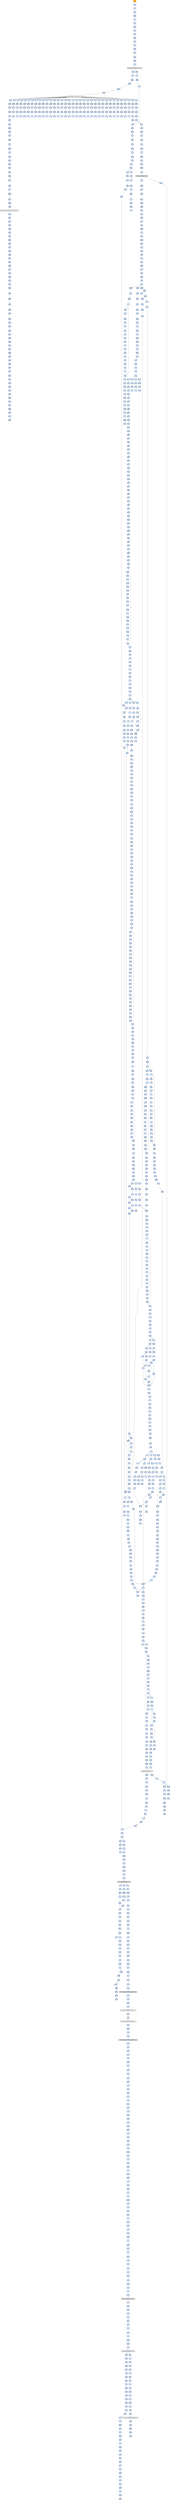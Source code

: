 strict digraph G {
	graph [bgcolor=transparent,
		name=G
	];
	node [color=lightsteelblue,
		fillcolor=lightsteelblue,
		shape=rectangle,
		style=filled
	];
	a0x00427001pusha_	[color=lightgrey,
		fillcolor=orange,
		label=pusha];
	a0x00427002call_0x0042700a	[label=call];
	a0x00427001pusha_ -> a0x00427002call_0x0042700a	[color="#000000"];
	a0x0042700apopl_ebp	[label=popl];
	a0x00427002call_0x0042700a -> a0x0042700apopl_ebp	[color="#000000"];
	a0x0042700bincl_ebp	[label=incl];
	a0x0042700apopl_ebp -> a0x0042700bincl_ebp	[color="#000000"];
	a0x0042700cpushl_ebp	[label=pushl];
	a0x0042700bincl_ebp -> a0x0042700cpushl_ebp	[color="#000000"];
	a0x0042700dret	[label=ret];
	a0x0042700cpushl_ebp -> a0x0042700dret	[color="#000000"];
	a0x00427008jmp_0x0042700e	[label=jmp];
	a0x0042700dret -> a0x00427008jmp_0x0042700e	[color="#000000"];
	a0x0042700ecall_0x00427014	[label=call];
	a0x00427008jmp_0x0042700e -> a0x0042700ecall_0x00427014	[color="#000000"];
	a0x00427014popl_ebp	[label=popl];
	a0x0042700ecall_0x00427014 -> a0x00427014popl_ebp	[color="#000000"];
	a0x00427015movl_0xffffffedUINT32_ebx	[label=movl];
	a0x00427014popl_ebp -> a0x00427015movl_0xffffffedUINT32_ebx	[color="#000000"];
	a0x0042701aaddl_ebp_ebx	[label=addl];
	a0x00427015movl_0xffffffedUINT32_ebx -> a0x0042701aaddl_ebp_ebx	[color="#000000"];
	a0x0042701csubl_0x27000UINT32_ebx	[label=subl];
	a0x0042701aaddl_ebp_ebx -> a0x0042701csubl_0x27000UINT32_ebx	[color="#000000"];
	a0x00427022cmpl_0x0UINT8_0x488ebp_	[label=cmpl];
	a0x0042701csubl_0x27000UINT32_ebx -> a0x00427022cmpl_0x0UINT8_0x488ebp_	[color="#000000"];
	a0x00427029movl_ebx_0x488ebp_	[label=movl];
	a0x00427022cmpl_0x0UINT8_0x488ebp_ -> a0x00427029movl_ebx_0x488ebp_	[color="#000000"];
	a0x0042702fjne_0x00427400	[label=jne];
	a0x00427029movl_ebx_0x488ebp_ -> a0x0042702fjne_0x00427400	[color="#000000"];
	a0x00427035leal_0x494ebp__eax	[label=leal];
	a0x0042702fjne_0x00427400 -> a0x00427035leal_0x494ebp__eax	[color="#000000",
		label=F];
	a0x0042703bpushl_eax	[label=pushl];
	a0x00427035leal_0x494ebp__eax -> a0x0042703bpushl_eax	[color="#000000"];
	a0x0042703ccall_0xfa9ebp_	[label=call];
	a0x0042703bpushl_eax -> a0x0042703ccall_0xfa9ebp_	[color="#000000"];
	GETMODULEHANDLEA_KERNEL32_DLL	[color=lightgrey,
		fillcolor=lightgrey,
		label="GETMODULEHANDLEA-KERNEL32-DLL"];
	a0x0042703ccall_0xfa9ebp_ -> GETMODULEHANDLEA_KERNEL32_DLL	[color="#000000"];
	a0x00427042movl_eax_0x48cebp_	[label=movl];
	GETMODULEHANDLEA_KERNEL32_DLL -> a0x00427042movl_eax_0x48cebp_	[color="#000000"];
	a0x00427287testl_eax_eax	[label=testl];
	GETMODULEHANDLEA_KERNEL32_DLL -> a0x00427287testl_eax_eax	[color="#000000"];
	a0x00427048movl_eax_esi	[label=movl];
	a0x00427042movl_eax_0x48cebp_ -> a0x00427048movl_eax_esi	[color="#000000"];
	a0x0042704aleal_0x51ebp__edi	[label=leal];
	a0x00427048movl_eax_esi -> a0x0042704aleal_0x51ebp__edi	[color="#000000"];
	a0x0042704dpushl_edi	[label=pushl];
	a0x0042704aleal_0x51ebp__edi -> a0x0042704dpushl_edi	[color="#000000"];
	a0x0042704epushl_esi	[label=pushl];
	a0x0042704dpushl_edi -> a0x0042704epushl_esi	[color="#000000"];
	a0x0042704fcall_0xfa5ebp_	[label=call];
	a0x0042704epushl_esi -> a0x0042704fcall_0xfa5ebp_	[color="#000000"];
	GETPROCADDRESS_KERNEL32_DLL	[color=lightgrey,
		fillcolor=lightgrey,
		label="GETPROCADDRESS-KERNEL32-DLL"];
	a0x0042704fcall_0xfa5ebp_ -> GETPROCADDRESS_KERNEL32_DLL	[color="#000000"];
	a0x00427055stosl_eax_es_edi_	[label=stosl];
	GETPROCADDRESS_KERNEL32_DLL -> a0x00427055stosl_eax_es_edi_	[color="#000000"];
	a0x004272eetestl_eax_eax	[label=testl];
	GETPROCADDRESS_KERNEL32_DLL -> a0x004272eetestl_eax_eax	[color="#000000"];
	a0x00406c67xorl_0x004220d0_eax	[label=xorl];
	GETPROCADDRESS_KERNEL32_DLL -> a0x00406c67xorl_0x004220d0_eax	[color="#000000"];
	a0x00406c7axorl_0x004220d0_eax	[label=xorl];
	GETPROCADDRESS_KERNEL32_DLL -> a0x00406c7axorl_0x004220d0_eax	[color="#000000"];
	a0x00406c8dxorl_0x004220d0_eax	[label=xorl];
	GETPROCADDRESS_KERNEL32_DLL -> a0x00406c8dxorl_0x004220d0_eax	[color="#000000"];
	a0x00406ca0xorl_0x004220d0_eax	[label=xorl];
	GETPROCADDRESS_KERNEL32_DLL -> a0x00406ca0xorl_0x004220d0_eax	[color="#000000"];
	a0x00406cb3xorl_0x004220d0_eax	[label=xorl];
	GETPROCADDRESS_KERNEL32_DLL -> a0x00406cb3xorl_0x004220d0_eax	[color="#000000"];
	a0x00406cc6xorl_0x004220d0_eax	[label=xorl];
	GETPROCADDRESS_KERNEL32_DLL -> a0x00406cc6xorl_0x004220d0_eax	[color="#000000"];
	a0x00406cd9xorl_0x004220d0_eax	[label=xorl];
	GETPROCADDRESS_KERNEL32_DLL -> a0x00406cd9xorl_0x004220d0_eax	[color="#000000"];
	a0x00406cecxorl_0x004220d0_eax	[label=xorl];
	GETPROCADDRESS_KERNEL32_DLL -> a0x00406cecxorl_0x004220d0_eax	[color="#000000"];
	a0x00406cffxorl_0x004220d0_eax	[label=xorl];
	GETPROCADDRESS_KERNEL32_DLL -> a0x00406cffxorl_0x004220d0_eax	[color="#000000"];
	a0x00406d12xorl_0x004220d0_eax	[label=xorl];
	GETPROCADDRESS_KERNEL32_DLL -> a0x00406d12xorl_0x004220d0_eax	[color="#000000"];
	a0x00406d25xorl_0x004220d0_eax	[label=xorl];
	GETPROCADDRESS_KERNEL32_DLL -> a0x00406d25xorl_0x004220d0_eax	[color="#000000"];
	a0x00406d38xorl_0x004220d0_eax	[label=xorl];
	GETPROCADDRESS_KERNEL32_DLL -> a0x00406d38xorl_0x004220d0_eax	[color="#000000"];
	a0x00406d4bxorl_0x004220d0_eax	[label=xorl];
	GETPROCADDRESS_KERNEL32_DLL -> a0x00406d4bxorl_0x004220d0_eax	[color="#000000"];
	a0x00406d5exorl_0x004220d0_eax	[label=xorl];
	GETPROCADDRESS_KERNEL32_DLL -> a0x00406d5exorl_0x004220d0_eax	[color="#000000"];
	a0x00406d71xorl_0x004220d0_eax	[label=xorl];
	GETPROCADDRESS_KERNEL32_DLL -> a0x00406d71xorl_0x004220d0_eax	[color="#000000"];
	a0x00406d84xorl_0x004220d0_eax	[label=xorl];
	GETPROCADDRESS_KERNEL32_DLL -> a0x00406d84xorl_0x004220d0_eax	[color="#000000"];
	a0x00406d97xorl_0x004220d0_eax	[label=xorl];
	GETPROCADDRESS_KERNEL32_DLL -> a0x00406d97xorl_0x004220d0_eax	[color="#000000"];
	a0x00406daaxorl_0x004220d0_eax	[label=xorl];
	GETPROCADDRESS_KERNEL32_DLL -> a0x00406daaxorl_0x004220d0_eax	[color="#000000"];
	a0x00406dbdxorl_0x004220d0_eax	[label=xorl];
	GETPROCADDRESS_KERNEL32_DLL -> a0x00406dbdxorl_0x004220d0_eax	[color="#000000"];
	a0x00406dd0xorl_0x004220d0_eax	[label=xorl];
	GETPROCADDRESS_KERNEL32_DLL -> a0x00406dd0xorl_0x004220d0_eax	[color="#000000"];
	a0x00406de3xorl_0x004220d0_eax	[label=xorl];
	GETPROCADDRESS_KERNEL32_DLL -> a0x00406de3xorl_0x004220d0_eax	[color="#000000"];
	a0x00406df6xorl_0x004220d0_eax	[label=xorl];
	GETPROCADDRESS_KERNEL32_DLL -> a0x00406df6xorl_0x004220d0_eax	[color="#000000"];
	a0x00406e09xorl_0x004220d0_eax	[label=xorl];
	GETPROCADDRESS_KERNEL32_DLL -> a0x00406e09xorl_0x004220d0_eax	[color="#000000"];
	a0x00406e1cxorl_0x004220d0_eax	[label=xorl];
	GETPROCADDRESS_KERNEL32_DLL -> a0x00406e1cxorl_0x004220d0_eax	[color="#000000"];
	a0x00406e2fxorl_0x004220d0_eax	[label=xorl];
	GETPROCADDRESS_KERNEL32_DLL -> a0x00406e2fxorl_0x004220d0_eax	[color="#000000"];
	a0x00406e42xorl_0x004220d0_eax	[label=xorl];
	GETPROCADDRESS_KERNEL32_DLL -> a0x00406e42xorl_0x004220d0_eax	[color="#000000"];
	a0x00406e55xorl_0x004220d0_eax	[label=xorl];
	GETPROCADDRESS_KERNEL32_DLL -> a0x00406e55xorl_0x004220d0_eax	[color="#000000"];
	a0x00406e68xorl_0x004220d0_eax	[label=xorl];
	GETPROCADDRESS_KERNEL32_DLL -> a0x00406e68xorl_0x004220d0_eax	[color="#000000"];
	a0x00406e7bxorl_0x004220d0_eax	[label=xorl];
	GETPROCADDRESS_KERNEL32_DLL -> a0x00406e7bxorl_0x004220d0_eax	[color="#000000"];
	a0x00406e8exorl_0x004220d0_eax	[label=xorl];
	GETPROCADDRESS_KERNEL32_DLL -> a0x00406e8exorl_0x004220d0_eax	[color="#000000"];
	a0x00406ea1xorl_0x004220d0_eax	[label=xorl];
	GETPROCADDRESS_KERNEL32_DLL -> a0x00406ea1xorl_0x004220d0_eax	[color="#000000"];
	a0x00406eb4xorl_0x004220d0_eax	[label=xorl];
	GETPROCADDRESS_KERNEL32_DLL -> a0x00406eb4xorl_0x004220d0_eax	[color="#000000"];
	a0x00406ec7xorl_0x004220d0_eax	[label=xorl];
	GETPROCADDRESS_KERNEL32_DLL -> a0x00406ec7xorl_0x004220d0_eax	[color="#000000"];
	a0x00427056movb_0x0UINT8_al	[label=movb];
	a0x00427055stosl_eax_es_edi_ -> a0x00427056movb_0x0UINT8_al	[color="#000000"];
	a0x00427058scasb_es_edi__al	[label=scasb];
	a0x00427056movb_0x0UINT8_al -> a0x00427058scasb_es_edi__al	[color="#000000"];
	a0x00427059jne_0x00427058	[label=jne];
	a0x00427058scasb_es_edi__al -> a0x00427059jne_0x00427058	[color="#000000"];
	a0x0042705bcmpb_al_edi_	[label=cmpb];
	a0x00427059jne_0x00427058 -> a0x0042705bcmpb_al_edi_	[color="#000000",
		label=F];
	a0x0042705djne_0x0042704d	[label=jne];
	a0x0042705bcmpb_al_edi_ -> a0x0042705djne_0x0042704d	[color="#000000"];
	a0x0042705fleal_0x7aebp__eax	[label=leal];
	a0x0042705djne_0x0042704d -> a0x0042705fleal_0x7aebp__eax	[color="#000000",
		label=F];
	a0x00427062jmp_eax	[label=jmp];
	a0x0042705fleal_0x7aebp__eax -> a0x00427062jmp_eax	[color="#000000"];
	a0x0042708dmovl_0x595ebp__ebx	[label=movl];
	a0x00427062jmp_eax -> a0x0042708dmovl_0x595ebp__ebx	[color="#000000"];
	a0x00427093orl_ebx_ebx	[label=orl];
	a0x0042708dmovl_0x595ebp__ebx -> a0x00427093orl_ebx_ebx	[color="#000000"];
	a0x00427095je_0x004270a1	[label=je];
	a0x00427093orl_ebx_ebx -> a0x00427095je_0x004270a1	[color="#000000"];
	a0x004270a1leal_0x5c5ebp__esi	[label=leal];
	a0x00427095je_0x004270a1 -> a0x004270a1leal_0x5c5ebp__esi	[color="#000000",
		label=T];
	a0x004270a7cmpl_0x0UINT8_esi_	[label=cmpl];
	a0x004270a1leal_0x5c5ebp__esi -> a0x004270a7cmpl_0x0UINT8_esi_	[color="#000000"];
	a0x004270aaje_0x004271ba	[label=je];
	a0x004270a7cmpl_0x0UINT8_esi_ -> a0x004270aaje_0x004271ba	[color="#000000"];
	a0x004270b0pushl_0x4UINT8	[label=pushl];
	a0x004270aaje_0x004271ba -> a0x004270b0pushl_0x4UINT8	[color="#000000",
		label=F];
	a0x004270b2pushl_0x1000UINT32	[label=pushl];
	a0x004270b0pushl_0x4UINT8 -> a0x004270b2pushl_0x1000UINT32	[color="#000000"];
	a0x004270b7pushl_0x1800UINT32	[label=pushl];
	a0x004270b2pushl_0x1000UINT32 -> a0x004270b7pushl_0x1800UINT32	[color="#000000"];
	a0x004270bcpushl_0x0UINT8	[label=pushl];
	a0x004270b7pushl_0x1800UINT32 -> a0x004270bcpushl_0x0UINT8	[color="#000000"];
	a0x004270becall_0x51ebp_	[label=call];
	a0x004270bcpushl_0x0UINT8 -> a0x004270becall_0x51ebp_	[color="#000000"];
	VIRTUALALLOC_KERNEL32_DLL	[color=lightgrey,
		fillcolor=lightgrey,
		label="VIRTUALALLOC-KERNEL32-DLL"];
	a0x004270becall_0x51ebp_ -> VIRTUALALLOC_KERNEL32_DLL	[color="#000000"];
	a0x004270c1movl_eax_0x148ebp_	[label=movl];
	VIRTUALALLOC_KERNEL32_DLL -> a0x004270c1movl_eax_0x148ebp_	[color="#000000"];
	a0x004270e2movl_eax_0x144ebp_	[label=movl];
	VIRTUALALLOC_KERNEL32_DLL -> a0x004270e2movl_eax_0x144ebp_	[color="#000000"];
	a0x004270c7movl_0x4esi__eax	[label=movl];
	a0x004270c1movl_eax_0x148ebp_ -> a0x004270c7movl_0x4esi__eax	[color="#000000"];
	a0x004270caaddl_0x10eUINT32_eax	[label=addl];
	a0x004270c7movl_0x4esi__eax -> a0x004270caaddl_0x10eUINT32_eax	[color="#000000"];
	a0x004270cfje_0x0042718c	[label=je];
	a0x004270caaddl_0x10eUINT32_eax -> a0x004270cfje_0x0042718c	[color="#000000"];
	a0x004270d5pushl_0x4UINT8	[label=pushl];
	a0x004270cfje_0x0042718c -> a0x004270d5pushl_0x4UINT8	[color="#000000",
		label=F];
	a0x004270d7pushl_0x1000UINT32	[label=pushl];
	a0x004270d5pushl_0x4UINT8 -> a0x004270d7pushl_0x1000UINT32	[color="#000000"];
	a0x004270dcpushl_eax	[label=pushl];
	a0x004270d7pushl_0x1000UINT32 -> a0x004270dcpushl_eax	[color="#000000"];
	a0x004270ddpushl_0x0UINT8	[label=pushl];
	a0x004270dcpushl_eax -> a0x004270ddpushl_0x0UINT8	[color="#000000"];
	a0x004270dfcall_0x51ebp_	[label=call];
	a0x004270ddpushl_0x0UINT8 -> a0x004270dfcall_0x51ebp_	[color="#000000"];
	a0x004270e8pushl_esi	[label=pushl];
	a0x004270e2movl_eax_0x144ebp_ -> a0x004270e8pushl_esi	[color="#000000"];
	a0x004270e9movl_esi__ebx	[label=movl];
	a0x004270e8pushl_esi -> a0x004270e9movl_esi__ebx	[color="#000000"];
	a0x004270ebaddl_0x488ebp__ebx	[label=addl];
	a0x004270e9movl_esi__ebx -> a0x004270ebaddl_0x488ebp__ebx	[color="#000000"];
	a0x004270f1pushl_0x148ebp_	[label=pushl];
	a0x004270ebaddl_0x488ebp__ebx -> a0x004270f1pushl_0x148ebp_	[color="#000000"];
	a0x004270f7pushl_0x4esi_	[label=pushl];
	a0x004270f1pushl_0x148ebp_ -> a0x004270f7pushl_0x4esi_	[color="#000000"];
	a0x004270fapushl_eax	[label=pushl];
	a0x004270f7pushl_0x4esi_ -> a0x004270fapushl_eax	[color="#000000"];
	a0x004270fbpushl_ebx	[label=pushl];
	a0x004270fapushl_eax -> a0x004270fbpushl_ebx	[color="#000000"];
	a0x004270fccall_0x004276c8	[label=call];
	a0x004270fbpushl_ebx -> a0x004270fccall_0x004276c8	[color="#000000"];
	a0x004276c8movl_0x10esp__eax	[label=movl];
	a0x004270fccall_0x004276c8 -> a0x004276c8movl_0x10esp__eax	[color="#000000"];
	a0x004276ccsubl_0x354UINT32_esp	[label=subl];
	a0x004276c8movl_0x10esp__eax -> a0x004276ccsubl_0x354UINT32_esp	[color="#000000"];
	a0x004276d2leal_0x4esp__ecx	[label=leal];
	a0x004276ccsubl_0x354UINT32_esp -> a0x004276d2leal_0x4esp__ecx	[color="#000000"];
	a0x004276d6pushl_eax	[label=pushl];
	a0x004276d2leal_0x4esp__ecx -> a0x004276d6pushl_eax	[color="#000000"];
	a0x004276d7call_0x00427a84	[label=call];
	a0x004276d6pushl_eax -> a0x004276d7call_0x00427a84	[color="#000000"];
	a0x00427a84pushl_ebx	[label=pushl];
	a0x004276d7call_0x00427a84 -> a0x00427a84pushl_ebx	[color="#000000"];
	a0x00427a85pushl_esi	[label=pushl];
	a0x00427a84pushl_ebx -> a0x00427a85pushl_esi	[color="#000000"];
	a0x00427a86pushl_edi	[label=pushl];
	a0x00427a85pushl_esi -> a0x00427a86pushl_edi	[color="#000000"];
	a0x00427a87movl_ecx_edi	[label=movl];
	a0x00427a86pushl_edi -> a0x00427a87movl_ecx_edi	[color="#000000"];
	a0x00427a89xorl_edx_edx	[label=xorl];
	a0x00427a87movl_ecx_edi -> a0x00427a89xorl_edx_edx	[color="#000000"];
	a0x00427a8bxorl_eax_eax	[label=xorl];
	a0x00427a89xorl_edx_edx -> a0x00427a8bxorl_eax_eax	[color="#000000"];
	a0x00427a8dleal_0x268edi__esi	[label=leal];
	a0x00427a8bxorl_eax_eax -> a0x00427a8dleal_0x268edi__esi	[color="#000000"];
	a0x00427a93movl_edx_esi_	[label=movl];
	a0x00427a8dleal_0x268edi__esi -> a0x00427a93movl_edx_esi_	[color="#000000"];
	a0x00427a95pushl_esi	[label=pushl];
	a0x00427a93movl_edx_esi_ -> a0x00427a95pushl_esi	[color="#000000"];
	a0x00427a96call_0x00427cf2	[label=call];
	a0x00427a95pushl_esi -> a0x00427a96call_0x00427cf2	[color="#000000"];
	a0x00427cf2call_0x00427cf8	[label=call];
	a0x00427a96call_0x00427cf2 -> a0x00427cf2call_0x00427cf8	[color="#000000"];
	a0x00427cf8popl_esi	[label=popl];
	a0x00427cf2call_0x00427cf8 -> a0x00427cf8popl_esi	[color="#000000"];
	a0x00427cf9subl_0x46ca5fUINT32_esi	[label=subl];
	a0x00427cf8popl_esi -> a0x00427cf9subl_0x46ca5fUINT32_esi	[color="#000000"];
	a0x00427cffret	[label=ret];
	a0x00427cf9subl_0x46ca5fUINT32_esi -> a0x00427cffret	[color="#000000"];
	a0x00427a9bmovb_0x46c4d2eaxesi__cl	[label=movb];
	a0x00427cffret -> a0x00427a9bmovb_0x46c4d2eaxesi__cl	[color="#000000"];
	a0x00427e18movb_0x46c4d2ebpesi__dl	[label=movb];
	a0x00427cffret -> a0x00427e18movb_0x46c4d2ebpesi__dl	[color="#000000"];
	a0x00427d85movb_0x46c4b6eaxesi__bl	[label=movb];
	a0x00427cffret -> a0x00427d85movb_0x46c4b6eaxesi__bl	[color="#000000"];
	a0x00427defmovb_0x46c49aeaxesi__cl	[label=movb];
	a0x00427cffret -> a0x00427defmovb_0x46c49aeaxesi__cl	[color="#000000"];
	a0x00427aa2popl_esi	[label=popl];
	a0x00427a9bmovb_0x46c4d2eaxesi__cl -> a0x00427aa2popl_esi	[color="#000000"];
	a0x00427aa3movl_0x1UINT32_ebx	[label=movl];
	a0x00427aa2popl_esi -> a0x00427aa3movl_0x1UINT32_ebx	[color="#000000"];
	a0x00427aa8addl_0x4UINT8_esi	[label=addl];
	a0x00427aa3movl_0x1UINT32_ebx -> a0x00427aa8addl_0x4UINT8_esi	[color="#000000"];
	a0x00427aabshll_cl_ebx	[label=shll];
	a0x00427aa8addl_0x4UINT8_esi -> a0x00427aabshll_cl_ebx	[color="#000000"];
	a0x00427aadaddl_ebx_edx	[label=addl];
	a0x00427aabshll_cl_ebx -> a0x00427aadaddl_ebx_edx	[color="#000000"];
	a0x00427aafincl_eax	[label=incl];
	a0x00427aadaddl_ebx_edx -> a0x00427aafincl_eax	[color="#000000"];
	a0x00427ab0cmpl_0x3aUINT8_eax	[label=cmpl];
	a0x00427aafincl_eax -> a0x00427ab0cmpl_0x3aUINT8_eax	[color="#000000"];
	a0x00427ab3jb_0x00427a93	[label=jb];
	a0x00427ab0cmpl_0x3aUINT8_eax -> a0x00427ab3jb_0x00427a93	[color="#000000"];
	a0x00427ab5movl_0x10esp__eax	[label=movl];
	a0x00427ab3jb_0x00427a93 -> a0x00427ab5movl_0x10esp__eax	[color="#000000",
		label=F];
	a0x00427ab9leal_0x10edi__ecx	[label=leal];
	a0x00427ab5movl_0x10esp__eax -> a0x00427ab9leal_0x10edi__ecx	[color="#000000"];
	a0x00427abcpushl_eax	[label=pushl];
	a0x00427ab9leal_0x10edi__ecx -> a0x00427abcpushl_eax	[color="#000000"];
	a0x00427abdpushl_0x2d1UINT32	[label=pushl];
	a0x00427abcpushl_eax -> a0x00427abdpushl_0x2d1UINT32	[color="#000000"];
	a0x00427ac2call_0x0042780f	[label=call];
	a0x00427abdpushl_0x2d1UINT32 -> a0x00427ac2call_0x0042780f	[color="#000000"];
	a0x0042780fmovl_0x4esp__eax	[label=movl];
	a0x00427ac2call_0x0042780f -> a0x0042780fmovl_0x4esp__eax	[color="#000000"];
	a0x00427813movl_0x8esp__edx	[label=movl];
	a0x0042780fmovl_0x4esp__eax -> a0x00427813movl_0x8esp__edx	[color="#000000"];
	a0x00427817movl_eax_0x84ecx_	[label=movl];
	a0x00427813movl_0x8esp__edx -> a0x00427817movl_eax_0x84ecx_	[color="#000000"];
	a0x0042781dmovl_edx_0x88ecx_	[label=movl];
	a0x00427817movl_eax_0x84ecx_ -> a0x0042781dmovl_edx_0x88ecx_	[color="#000000"];
	a0x00427823leal_edxeax4__eax	[label=leal];
	a0x0042781dmovl_edx_0x88ecx_ -> a0x00427823leal_edxeax4__eax	[color="#000000"];
	a0x00427826movl_eax_0x8cecx_	[label=movl];
	a0x00427823leal_edxeax4__eax -> a0x00427826movl_eax_0x8cecx_	[color="#000000"];
	a0x0042782caddl_0x100UINT32_eax	[label=addl];
	a0x00427826movl_eax_0x8cecx_ -> a0x0042782caddl_0x100UINT32_eax	[color="#000000"];
	a0x00427831ret_0x8UINT16	[label=ret];
	a0x0042782caddl_0x100UINT32_eax -> a0x00427831ret_0x8UINT16	[color="#000000"];
	a0x00427ac7pushl_eax	[label=pushl];
	a0x00427831ret_0x8UINT16 -> a0x00427ac7pushl_eax	[color="#000000"];
	a0x00427ad5pushl_eax	[label=pushl];
	a0x00427831ret_0x8UINT16 -> a0x00427ad5pushl_eax	[color="#000000"];
	a0x00427ae3pushl_eax	[label=pushl];
	a0x00427831ret_0x8UINT16 -> a0x00427ae3pushl_eax	[color="#000000"];
	a0x00427af1movl_eax_0x260edi_	[label=movl];
	a0x00427831ret_0x8UINT16 -> a0x00427af1movl_eax_0x260edi_	[color="#000000"];
	a0x00427ac8pushl_0x1cUINT8	[label=pushl];
	a0x00427ac7pushl_eax -> a0x00427ac8pushl_0x1cUINT8	[color="#000000"];
	a0x00427acaleal_0xa0edi__ecx	[label=leal];
	a0x00427ac8pushl_0x1cUINT8 -> a0x00427acaleal_0xa0edi__ecx	[color="#000000"];
	a0x00427ad0call_0x0042780f	[label=call];
	a0x00427acaleal_0xa0edi__ecx -> a0x00427ad0call_0x0042780f	[color="#000000"];
	a0x00427ad6pushl_0x8UINT8	[label=pushl];
	a0x00427ad5pushl_eax -> a0x00427ad6pushl_0x8UINT8	[color="#000000"];
	a0x00427ad8leal_0x130edi__ecx	[label=leal];
	a0x00427ad6pushl_0x8UINT8 -> a0x00427ad8leal_0x130edi__ecx	[color="#000000"];
	a0x00427adecall_0x0042780f	[label=call];
	a0x00427ad8leal_0x130edi__ecx -> a0x00427adecall_0x0042780f	[color="#000000"];
	a0x00427ae4pushl_0x13UINT8	[label=pushl];
	a0x00427ae3pushl_eax -> a0x00427ae4pushl_0x13UINT8	[color="#000000"];
	a0x00427ae6leal_0x1c0edi__ecx	[label=leal];
	a0x00427ae4pushl_0x13UINT8 -> a0x00427ae6leal_0x1c0edi__ecx	[color="#000000"];
	a0x00427aeccall_0x0042780f	[label=call];
	a0x00427ae6leal_0x1c0edi__ecx -> a0x00427aeccall_0x0042780f	[color="#000000"];
	a0x00427af7popl_edi	[label=popl];
	a0x00427af1movl_eax_0x260edi_ -> a0x00427af7popl_edi	[color="#000000"];
	a0x00427af8popl_esi	[label=popl];
	a0x00427af7popl_edi -> a0x00427af8popl_esi	[color="#000000"];
	a0x00427af9addl_0x2f5UINT32_eax	[label=addl];
	a0x00427af8popl_esi -> a0x00427af9addl_0x2f5UINT32_eax	[color="#000000"];
	a0x00427afepopl_ebx	[label=popl];
	a0x00427af9addl_0x2f5UINT32_eax -> a0x00427afepopl_ebx	[color="#000000"];
	a0x00427affret_0x4UINT16	[label=ret];
	a0x00427afepopl_ebx -> a0x00427affret_0x4UINT16	[color="#000000"];
	a0x004276dcmovl_0x35cesp__ecx	[label=movl];
	a0x00427affret_0x4UINT16 -> a0x004276dcmovl_0x35cesp__ecx	[color="#000000"];
	a0x004276e3movl_0x358esp__edx	[label=movl];
	a0x004276dcmovl_0x35cesp__ecx -> a0x004276e3movl_0x358esp__edx	[color="#000000"];
	a0x004276eapushl_ecx	[label=pushl];
	a0x004276e3movl_0x358esp__edx -> a0x004276eapushl_ecx	[color="#000000"];
	a0x004276ebpushl_edx	[label=pushl];
	a0x004276eapushl_ecx -> a0x004276ebpushl_edx	[color="#000000"];
	a0x004276ecleal_0xcesp__ecx	[label=leal];
	a0x004276ebpushl_edx -> a0x004276ecleal_0xcesp__ecx	[color="#000000"];
	a0x004276f0call_0x00427b02	[label=call];
	a0x004276ecleal_0xcesp__ecx -> a0x004276f0call_0x00427b02	[color="#000000"];
	a0x00427b02movl_0x8esp__eax	[label=movl];
	a0x004276f0call_0x00427b02 -> a0x00427b02movl_0x8esp__eax	[color="#000000"];
	a0x00427b06movl_ecx_edx	[label=movl];
	a0x00427b02movl_0x8esp__eax -> a0x00427b06movl_ecx_edx	[color="#000000"];
	a0x00427b08movl_0x4esp__ecx	[label=movl];
	a0x00427b06movl_ecx_edx -> a0x00427b08movl_0x4esp__ecx	[color="#000000"];
	a0x00427b0cpushl_edi	[label=pushl];
	a0x00427b08movl_0x4esp__ecx -> a0x00427b0cpushl_edi	[color="#000000"];
	a0x00427b0dmovl_eax_edx_	[label=movl];
	a0x00427b0cpushl_edi -> a0x00427b0dmovl_eax_edx_	[color="#000000"];
	a0x00427b0fleal_0x4edx__eax	[label=leal];
	a0x00427b0dmovl_eax_edx_ -> a0x00427b0fleal_0x4edx__eax	[color="#000000"];
	a0x00427b12movl_ecx_eax_	[label=movl];
	a0x00427b0fleal_0x4edx__eax -> a0x00427b12movl_ecx_eax_	[color="#000000"];
	a0x00427b14movl_0x20UINT32_0x4eax_	[label=movl];
	a0x00427b12movl_ecx_eax_ -> a0x00427b14movl_0x20UINT32_0x4eax_	[color="#000000"];
	a0x00427b1bmovl_eax_0x10edx_	[label=movl];
	a0x00427b14movl_0x20UINT32_0x4eax_ -> a0x00427b1bmovl_eax_0x10edx_	[color="#000000"];
	a0x00427b1emovl_eax_0xa0edx_	[label=movl];
	a0x00427b1bmovl_eax_0x10edx_ -> a0x00427b1emovl_eax_0xa0edx_	[color="#000000"];
	a0x00427b24movl_eax_0x130edx_	[label=movl];
	a0x00427b1emovl_eax_0xa0edx_ -> a0x00427b24movl_eax_0x130edx_	[color="#000000"];
	a0x00427b2amovl_eax_0x1c0edx_	[label=movl];
	a0x00427b24movl_eax_0x130edx_ -> a0x00427b2amovl_eax_0x1c0edx_	[color="#000000"];
	a0x00427b30xorl_eax_eax	[label=xorl];
	a0x00427b2amovl_eax_0x1c0edx_ -> a0x00427b30xorl_eax_eax	[color="#000000"];
	a0x00427b32movl_0xbdUINT32_ecx	[label=movl];
	a0x00427b30xorl_eax_eax -> a0x00427b32movl_0xbdUINT32_ecx	[color="#000000"];
	a0x00427b37movl_eax_0x250edx_	[label=movl];
	a0x00427b32movl_0xbdUINT32_ecx -> a0x00427b37movl_eax_0x250edx_	[color="#000000"];
	a0x00427b3dmovl_eax_0x254edx_	[label=movl];
	a0x00427b37movl_eax_0x250edx_ -> a0x00427b3dmovl_eax_0x254edx_	[color="#000000"];
	a0x00427b43movl_eax_0x258edx_	[label=movl];
	a0x00427b3dmovl_eax_0x254edx_ -> a0x00427b43movl_eax_0x258edx_	[color="#000000"];
	a0x00427b49movl_0x260edx__edi	[label=movl];
	a0x00427b43movl_eax_0x258edx_ -> a0x00427b49movl_0x260edx__edi	[color="#000000"];
	a0x00427b4fmovl_eax_0x25cedx_	[label=movl];
	a0x00427b49movl_0x260edx__edi -> a0x00427b4fmovl_eax_0x25cedx_	[color="#000000"];
	a0x00427b55repz_stosl_eax_es_edi_	[label=repz];
	a0x00427b4fmovl_eax_0x25cedx_ -> a0x00427b55repz_stosl_eax_es_edi_	[color="#000000"];
	a0x00427b57movl_edx_ecx	[label=movl];
	a0x00427b55repz_stosl_eax_es_edi_ -> a0x00427b57movl_edx_ecx	[color="#000000"];
	a0x00427b59stosb_al_es_edi_	[label=stosb];
	a0x00427b57movl_edx_ecx -> a0x00427b59stosb_al_es_edi_	[color="#000000"];
	a0x00427b5acall_0x00427b63	[label=call];
	a0x00427b59stosb_al_es_edi_ -> a0x00427b5acall_0x00427b63	[color="#000000"];
	a0x00427b63subl_0x30cUINT32_esp	[label=subl];
	a0x00427b5acall_0x00427b63 -> a0x00427b63subl_0x30cUINT32_esp	[color="#000000"];
	a0x00427b69pushl_ebx	[label=pushl];
	a0x00427b63subl_0x30cUINT32_esp -> a0x00427b69pushl_ebx	[color="#000000"];
	a0x00427b6amovl_ecx_ebx	[label=movl];
	a0x00427b69pushl_ebx -> a0x00427b6amovl_ecx_ebx	[color="#000000"];
	a0x00427b6cpushl_ebp	[label=pushl];
	a0x00427b6amovl_ecx_ebx -> a0x00427b6cpushl_ebp	[color="#000000"];
	a0x00427b6dpushl_esi	[label=pushl];
	a0x00427b6cpushl_ebp -> a0x00427b6dpushl_esi	[color="#000000"];
	a0x00427b6eleal_0x4ebx__ebp	[label=leal];
	a0x00427b6dpushl_esi -> a0x00427b6eleal_0x4ebx__ebp	[color="#000000"];
	a0x00427b71pushl_edi	[label=pushl];
	a0x00427b6eleal_0x4ebx__ebp -> a0x00427b71pushl_edi	[color="#000000"];
	a0x00427b72pushl_0x1UINT8	[label=pushl];
	a0x00427b71pushl_edi -> a0x00427b72pushl_0x1UINT8	[color="#000000"];
	a0x00427b74movl_ebp_ecx	[label=movl];
	a0x00427b72pushl_0x1UINT8 -> a0x00427b74movl_ebp_ecx	[color="#000000"];
	a0x00427b76call_0x004277a4	[label=call];
	a0x00427b74movl_ebp_ecx -> a0x00427b76call_0x004277a4	[color="#000000"];
	a0x004277a4pushl_ecx	[label=pushl];
	a0x00427b76call_0x004277a4 -> a0x004277a4pushl_ecx	[color="#000000"];
	a0x004277a5movl_ecx_edx	[label=movl];
	a0x004277a4pushl_ecx -> a0x004277a5movl_ecx_edx	[color="#000000"];
	a0x004277a7pushl_esi	[label=pushl];
	a0x004277a5movl_ecx_edx -> a0x004277a7pushl_esi	[color="#000000"];
	a0x004277a8movl_0x8UINT32_ecx	[label=movl];
	a0x004277a7pushl_esi -> a0x004277a8movl_0x8UINT32_ecx	[color="#000000"];
	a0x004277adpushl_edi	[label=pushl];
	a0x004277a8movl_0x8UINT32_ecx -> a0x004277adpushl_edi	[color="#000000"];
	a0x004277aecmpl_ecx_0x4edx_	[label=cmpl];
	a0x004277adpushl_edi -> a0x004277aecmpl_ecx_0x4edx_	[color="#000000"];
	a0x004277b1jb_0x004277e8	[label=jb];
	a0x004277aecmpl_ecx_0x4edx_ -> a0x004277b1jb_0x004277e8	[color="#000000"];
	a0x004277b3pushl_ebx	[label=pushl];
	a0x004277b1jb_0x004277e8 -> a0x004277b3pushl_ebx	[color="#000000",
		label=F];
	a0x004277e8movl_0x4edx__esi	[label=movl];
	a0x004277b1jb_0x004277e8 -> a0x004277e8movl_0x4edx__esi	[color="#000000",
		label=T];
	a0x004277b4movl_0xfffffff8UINT32_esi	[label=movl];
	a0x004277b3pushl_ebx -> a0x004277b4movl_0xfffffff8UINT32_esi	[color="#000000"];
	a0x004277b9movl_edx__eax	[label=movl];
	a0x004277b4movl_0xfffffff8UINT32_esi -> a0x004277b9movl_edx__eax	[color="#000000"];
	a0x004277bbmovb_eax__bl	[label=movb];
	a0x004277b9movl_edx__eax -> a0x004277bbmovb_eax__bl	[color="#000000"];
	a0x004277bdincl_eax	[label=incl];
	a0x004277bbmovb_eax__bl -> a0x004277bdincl_eax	[color="#000000"];
	a0x004277bemovb_bl_0xcesp_	[label=movb];
	a0x004277bdincl_eax -> a0x004277bemovb_bl_0xcesp_	[color="#000000"];
	a0x004277c2movl_eax_edx_	[label=movl];
	a0x004277bemovb_bl_0xcesp_ -> a0x004277c2movl_eax_edx_	[color="#000000"];
	a0x004277c4movl_0x8edx__eax	[label=movl];
	a0x004277c2movl_eax_edx_ -> a0x004277c4movl_0x8edx__eax	[color="#000000"];
	a0x004277c7movl_0xcesp__edi	[label=movl];
	a0x004277c4movl_0x8edx__eax -> a0x004277c7movl_0xcesp__edi	[color="#000000"];
	a0x004277cbshll_0x8UINT8_eax	[label=shll];
	a0x004277c7movl_0xcesp__edi -> a0x004277cbshll_0x8UINT8_eax	[color="#000000"];
	a0x004277ceandl_0xffUINT32_edi	[label=andl];
	a0x004277cbshll_0x8UINT8_eax -> a0x004277ceandl_0xffUINT32_edi	[color="#000000"];
	a0x004277d4orl_edi_eax	[label=orl];
	a0x004277ceandl_0xffUINT32_edi -> a0x004277d4orl_edi_eax	[color="#000000"];
	a0x004277d6movl_0x4edx__edi	[label=movl];
	a0x004277d4orl_edi_eax -> a0x004277d6movl_0x4edx__edi	[color="#000000"];
	a0x004277d9addl_esi_edi	[label=addl];
	a0x004277d6movl_0x4edx__edi -> a0x004277d9addl_esi_edi	[color="#000000"];
	a0x004277dbmovl_eax_0x8edx_	[label=movl];
	a0x004277d9addl_esi_edi -> a0x004277dbmovl_eax_0x8edx_	[color="#000000"];
	a0x004277demovl_edi_eax	[label=movl];
	a0x004277dbmovl_eax_0x8edx_ -> a0x004277demovl_edi_eax	[color="#000000"];
	a0x004277e0movl_edi_0x4edx_	[label=movl];
	a0x004277demovl_edi_eax -> a0x004277e0movl_edi_0x4edx_	[color="#000000"];
	a0x004277e3cmpl_ecx_eax	[label=cmpl];
	a0x004277e0movl_edi_0x4edx_ -> a0x004277e3cmpl_ecx_eax	[color="#000000"];
	a0x004277e5jae_0x004277b9	[label=jae];
	a0x004277e3cmpl_ecx_eax -> a0x004277e5jae_0x004277b9	[color="#000000"];
	a0x004277e7popl_ebx	[label=popl];
	a0x004277e5jae_0x004277b9 -> a0x004277e7popl_ebx	[color="#000000",
		label=F];
	a0x004277e7popl_ebx -> a0x004277e8movl_0x4edx__esi	[color="#000000"];
	a0x004277ebmovl_0x8edx__eax	[label=movl];
	a0x004277e8movl_0x4edx__esi -> a0x004277ebmovl_0x8edx__eax	[color="#000000"];
	a0x004277eemovl_0x10esp__edi	[label=movl];
	a0x004277ebmovl_0x8edx__eax -> a0x004277eemovl_0x10esp__edi	[color="#000000"];
	a0x004277f2subl_esi_ecx	[label=subl];
	a0x004277eemovl_0x10esp__edi -> a0x004277f2subl_esi_ecx	[color="#000000"];
	a0x004277f4shrl_cl_eax	[label=shrl];
	a0x004277f2subl_esi_ecx -> a0x004277f4shrl_cl_eax	[color="#000000"];
	a0x004277f6movl_0x18UINT32_ecx	[label=movl];
	a0x004277f4shrl_cl_eax -> a0x004277f6movl_0x18UINT32_ecx	[color="#000000"];
	a0x004277fbsubl_edi_ecx	[label=subl];
	a0x004277f6movl_0x18UINT32_ecx -> a0x004277fbsubl_edi_ecx	[color="#000000"];
	a0x004277fdandl_0xffffffUINT32_eax	[label=andl];
	a0x004277fbsubl_edi_ecx -> a0x004277fdandl_0xffffffUINT32_eax	[color="#000000"];
	a0x00427802shrl_cl_eax	[label=shrl];
	a0x004277fdandl_0xffffffUINT32_eax -> a0x00427802shrl_cl_eax	[color="#000000"];
	a0x00427804addl_edi_esi	[label=addl];
	a0x00427802shrl_cl_eax -> a0x00427804addl_edi_esi	[color="#000000"];
	a0x00427806popl_edi	[label=popl];
	a0x00427804addl_edi_esi -> a0x00427806popl_edi	[color="#000000"];
	a0x00427807movl_esi_0x4edx_	[label=movl];
	a0x00427806popl_edi -> a0x00427807movl_esi_0x4edx_	[color="#000000"];
	a0x0042780apopl_esi	[label=popl];
	a0x00427807movl_esi_0x4edx_ -> a0x0042780apopl_esi	[color="#000000"];
	a0x0042780bpopl_ecx	[label=popl];
	a0x0042780apopl_esi -> a0x0042780bpopl_ecx	[color="#000000"];
	a0x0042780cret_0x4UINT16	[label=ret];
	a0x0042780bpopl_ecx -> a0x0042780cret_0x4UINT16	[color="#000000"];
	a0x00427b7btestl_eax_eax	[label=testl];
	a0x0042780cret_0x4UINT16 -> a0x00427b7btestl_eax_eax	[color="#000000"];
	a0x00427b98movb_al_0x10espesi_	[label=movb];
	a0x0042780cret_0x4UINT16 -> a0x00427b98movb_al_0x10espesi_	[color="#000000"];
	a0x00427bf1addl_0x3UINT8_eax	[label=addl];
	a0x0042780cret_0x4UINT16 -> a0x00427bf1addl_0x3UINT8_eax	[color="#000000"];
	a0x00427c1eaddl_0x3UINT8_eax	[label=addl];
	a0x0042780cret_0x4UINT16 -> a0x00427c1eaddl_0x3UINT8_eax	[color="#000000"];
	a0x00427c2caddl_0xbUINT8_eax	[label=addl];
	a0x0042780cret_0x4UINT16 -> a0x00427c2caddl_0xbUINT8_eax	[color="#000000"];
	a0x00427b7djne_0x00427b8d	[label=jne];
	a0x00427b7btestl_eax_eax -> a0x00427b7djne_0x00427b8d	[color="#000000"];
	a0x00427b7fmovl_0x260ebx__edi	[label=movl];
	a0x00427b7djne_0x00427b8d -> a0x00427b7fmovl_0x260ebx__edi	[color="#000000",
		label=F];
	a0x00427b8dxorl_esi_esi	[label=xorl];
	a0x00427b7djne_0x00427b8d -> a0x00427b8dxorl_esi_esi	[color="#000000",
		label=T];
	a0x00427b85movl_0xbdUINT32_ecx	[label=movl];
	a0x00427b7fmovl_0x260ebx__edi -> a0x00427b85movl_0xbdUINT32_ecx	[color="#000000"];
	a0x00427b8arepz_stosl_eax_es_edi_	[label=repz];
	a0x00427b85movl_0xbdUINT32_ecx -> a0x00427b8arepz_stosl_eax_es_edi_	[color="#000000"];
	a0x00427b8cstosb_al_es_edi_	[label=stosb];
	a0x00427b8arepz_stosl_eax_es_edi_ -> a0x00427b8cstosb_al_es_edi_	[color="#000000"];
	a0x00427b8cstosb_al_es_edi_ -> a0x00427b8dxorl_esi_esi	[color="#000000"];
	a0x00427b8fpushl_0x4UINT8	[label=pushl];
	a0x00427b8dxorl_esi_esi -> a0x00427b8fpushl_0x4UINT8	[color="#000000"];
	a0x00427b91movl_ebp_ecx	[label=movl];
	a0x00427b8fpushl_0x4UINT8 -> a0x00427b91movl_ebp_ecx	[color="#000000"];
	a0x00427b93call_0x004277a4	[label=call];
	a0x00427b91movl_ebp_ecx -> a0x00427b93call_0x004277a4	[color="#000000"];
	a0x00427b9cincl_esi	[label=incl];
	a0x00427b98movb_al_0x10espesi_ -> a0x00427b9cincl_esi	[color="#000000"];
	a0x00427b9dcmpl_0x13UINT8_esi	[label=cmpl];
	a0x00427b9cincl_esi -> a0x00427b9dcmpl_0x13UINT8_esi	[color="#000000"];
	a0x00427ba0jb_0x00427b8f	[label=jb];
	a0x00427b9dcmpl_0x13UINT8_esi -> a0x00427ba0jb_0x00427b8f	[color="#000000"];
	a0x00427ba0jb_0x00427b8f -> a0x00427b8fpushl_0x4UINT8	[color="#000000",
		label=T];
	a0x00427ba2leal_0x1c0ebx__edi	[label=leal];
	a0x00427ba0jb_0x00427b8f -> a0x00427ba2leal_0x1c0ebx__edi	[color="#000000",
		label=F];
	a0x00427ba8leal_0x10esp__eax	[label=leal];
	a0x00427ba2leal_0x1c0ebx__edi -> a0x00427ba8leal_0x10esp__eax	[color="#000000"];
	a0x00427bacpushl_eax	[label=pushl];
	a0x00427ba8leal_0x10esp__eax -> a0x00427bacpushl_eax	[color="#000000"];
	a0x00427badmovl_edi_ecx	[label=movl];
	a0x00427bacpushl_eax -> a0x00427badmovl_edi_ecx	[color="#000000"];
	a0x00427bafcall_0x00427834	[label=call];
	a0x00427badmovl_edi_ecx -> a0x00427bafcall_0x00427834	[color="#000000"];
	a0x00427834subl_0x98UINT32_esp	[label=subl];
	a0x00427bafcall_0x00427834 -> a0x00427834subl_0x98UINT32_esp	[color="#000000"];
	a0x0042783apushl_ebx	[label=pushl];
	a0x00427834subl_0x98UINT32_esp -> a0x0042783apushl_ebx	[color="#000000"];
	a0x0042783bpushl_ebp	[label=pushl];
	a0x0042783apushl_ebx -> a0x0042783bpushl_ebp	[color="#000000"];
	a0x0042783cpushl_esi	[label=pushl];
	a0x0042783bpushl_ebp -> a0x0042783cpushl_esi	[color="#000000"];
	a0x0042783dmovl_ecx_edx	[label=movl];
	a0x0042783cpushl_esi -> a0x0042783dmovl_ecx_edx	[color="#000000"];
	a0x0042783fpushl_edi	[label=pushl];
	a0x0042783dmovl_ecx_edx -> a0x0042783fpushl_edi	[color="#000000"];
	a0x00427840movl_0xfUINT32_ecx	[label=movl];
	a0x0042783fpushl_edi -> a0x00427840movl_0xfUINT32_ecx	[color="#000000"];
	a0x00427845movl_0x84edx__ebp	[label=movl];
	a0x00427840movl_0xfUINT32_ecx -> a0x00427845movl_0x84edx__ebp	[color="#000000"];
	a0x0042784bxorl_eax_eax	[label=xorl];
	a0x00427845movl_0x84edx__ebp -> a0x0042784bxorl_eax_eax	[color="#000000"];
	a0x0042784dleal_0x2cesp__edi	[label=leal];
	a0x0042784bxorl_eax_eax -> a0x0042784dleal_0x2cesp__edi	[color="#000000"];
	a0x00427851xorl_esi_esi	[label=xorl];
	a0x0042784dleal_0x2cesp__edi -> a0x00427851xorl_esi_esi	[color="#000000"];
	a0x00427853repz_stosl_eax_es_edi_	[label=repz];
	a0x00427851xorl_esi_esi -> a0x00427853repz_stosl_eax_es_edi_	[color="#000000"];
	a0x00427855movl_0xacesp__edi	[label=movl];
	a0x00427853repz_stosl_eax_es_edi_ -> a0x00427855movl_0xacesp__edi	[color="#000000"];
	a0x0042785ccmpl_esi_ebp	[label=cmpl];
	a0x00427855movl_0xacesp__edi -> a0x0042785ccmpl_esi_ebp	[color="#000000"];
	a0x0042785emovl_edx_0x20esp_	[label=movl];
	a0x0042785ccmpl_esi_ebp -> a0x0042785emovl_edx_0x20esp_	[color="#000000"];
	a0x00427862jbe_0x00427879	[label=jbe];
	a0x0042785emovl_edx_0x20esp_ -> a0x00427862jbe_0x00427879	[color="#000000"];
	a0x00427864xorl_ecx_ecx	[label=xorl];
	a0x00427862jbe_0x00427879 -> a0x00427864xorl_ecx_ecx	[color="#000000",
		label=F];
	a0x00427866movb_eaxedi__cl	[label=movb];
	a0x00427864xorl_ecx_ecx -> a0x00427866movb_eaxedi__cl	[color="#000000"];
	a0x00427869movl_0x28especx4__ebx	[label=movl];
	a0x00427866movb_eaxedi__cl -> a0x00427869movl_0x28especx4__ebx	[color="#000000"];
	a0x0042786dleal_0x28especx4__ecx	[label=leal];
	a0x00427869movl_0x28especx4__ebx -> a0x0042786dleal_0x28especx4__ecx	[color="#000000"];
	a0x00427871incl_ebx	[label=incl];
	a0x0042786dleal_0x28especx4__ecx -> a0x00427871incl_ebx	[color="#000000"];
	a0x00427872incl_eax	[label=incl];
	a0x00427871incl_ebx -> a0x00427872incl_eax	[color="#000000"];
	a0x00427873cmpl_ebp_eax	[label=cmpl];
	a0x00427872incl_eax -> a0x00427873cmpl_ebp_eax	[color="#000000"];
	a0x00427875movl_ebx_ecx_	[label=movl];
	a0x00427873cmpl_ebp_eax -> a0x00427875movl_ebx_ecx_	[color="#000000"];
	a0x00427877jb_0x00427864	[label=jb];
	a0x00427875movl_ebx_ecx_ -> a0x00427877jb_0x00427864	[color="#000000"];
	a0x00427879movl_0x17UINT32_ecx	[label=movl];
	a0x00427877jb_0x00427864 -> a0x00427879movl_0x17UINT32_ecx	[color="#000000",
		label=F];
	a0x0042787emovl_esi_0x28esp_	[label=movl];
	a0x00427879movl_0x17UINT32_ecx -> a0x0042787emovl_esi_0x28esp_	[color="#000000"];
	a0x00427882movl_esi_0x4edx_	[label=movl];
	a0x0042787emovl_esi_0x28esp_ -> a0x00427882movl_esi_0x4edx_	[color="#000000"];
	a0x00427885movl_esi_0x44edx_	[label=movl];
	a0x00427882movl_esi_0x4edx_ -> a0x00427885movl_esi_0x44edx_	[color="#000000"];
	a0x00427888movl_esi_0x68esp_	[label=movl];
	a0x00427885movl_esi_0x44edx_ -> a0x00427888movl_esi_0x68esp_	[color="#000000"];
	a0x0042788cxorl_edi_edi	[label=xorl];
	a0x00427888movl_esi_0x68esp_ -> a0x0042788cxorl_edi_edi	[color="#000000"];
	a0x0042788emovl_esi_0x1cesp_	[label=movl];
	a0x0042788cxorl_edi_edi -> a0x0042788emovl_esi_0x1cesp_	[color="#000000"];
	a0x00427892movl_0x1UINT32_0x10esp_	[label=movl];
	a0x0042788emovl_esi_0x1cesp_ -> a0x00427892movl_0x1UINT32_0x10esp_	[color="#000000"];
	a0x0042789amovl_ecx_0x18esp_	[label=movl];
	a0x00427892movl_0x1UINT32_0x10esp_ -> a0x0042789amovl_ecx_0x18esp_	[color="#000000"];
	a0x0042789eleal_0x8edx__ebp	[label=leal];
	a0x0042789amovl_ecx_0x18esp_ -> a0x0042789eleal_0x8edx__ebp	[color="#000000"];
	a0x004278a1movl_esi_0x14esp_	[label=movl];
	a0x0042789eleal_0x8edx__ebp -> a0x004278a1movl_esi_0x14esp_	[color="#000000"];
	a0x004278a5movl_0x2cespesi__eax	[label=movl];
	a0x004278a1movl_esi_0x14esp_ -> a0x004278a5movl_0x2cespesi__eax	[color="#000000"];
	a0x004278a9shll_cl_eax	[label=shll];
	a0x004278a5movl_0x2cespesi__eax -> a0x004278a9shll_cl_eax	[color="#000000"];
	a0x004278abaddl_eax_edi	[label=addl];
	a0x004278a9shll_cl_eax -> a0x004278abaddl_eax_edi	[color="#000000"];
	a0x004278adcmpl_0x1000000UINT32_edi	[label=cmpl];
	a0x004278abaddl_eax_edi -> a0x004278adcmpl_0x1000000UINT32_edi	[color="#000000"];
	a0x004278b3movl_edi_0x24esp_	[label=movl];
	a0x004278adcmpl_0x1000000UINT32_edi -> a0x004278b3movl_edi_0x24esp_	[color="#000000"];
	a0x004278b7ja_0x0042794b	[label=ja];
	a0x004278b3movl_edi_0x24esp_ -> a0x004278b7ja_0x0042794b	[color="#000000"];
	a0x004278bdmovl_0x28espesi__eax	[label=movl];
	a0x004278b7ja_0x0042794b -> a0x004278bdmovl_0x28espesi__eax	[color="#000000",
		label=F];
	a0x004278c1movl_edi_ebp_	[label=movl];
	a0x004278bdmovl_0x28espesi__eax -> a0x004278c1movl_edi_ebp_	[color="#000000"];
	a0x004278c4movl_0x3cebp__ebx	[label=movl];
	a0x004278c1movl_edi_ebp_ -> a0x004278c4movl_0x3cebp__ebx	[color="#000000"];
	a0x004278c7addl_ebx_eax	[label=addl];
	a0x004278c4movl_0x3cebp__ebx -> a0x004278c7addl_ebx_eax	[color="#000000"];
	a0x004278c9cmpl_0x10UINT8_ecx	[label=cmpl];
	a0x004278c7addl_ebx_eax -> a0x004278c9cmpl_0x10UINT8_ecx	[color="#000000"];
	a0x004278ccmovl_eax_0x40ebp_	[label=movl];
	a0x004278c9cmpl_0x10UINT8_ecx -> a0x004278ccmovl_eax_0x40ebp_	[color="#000000"];
	a0x004278cfmovl_eax_0x6cespesi_	[label=movl];
	a0x004278ccmovl_eax_0x40ebp_ -> a0x004278cfmovl_eax_0x6cespesi_	[color="#000000"];
	a0x004278d3jl_0x00427922	[label=jl];
	a0x004278cfmovl_eax_0x6cespesi_ -> a0x004278d3jl_0x00427922	[color="#000000"];
	a0x004278d5movl_ebp__esi	[label=movl];
	a0x004278d3jl_0x00427922 -> a0x004278d5movl_ebp__esi	[color="#000000",
		label=F];
	a0x00427922movl_0x10esp__eax	[label=movl];
	a0x004278d3jl_0x00427922 -> a0x00427922movl_0x10esp__eax	[color="#000000",
		label=T];
	a0x004278d8movl_0x10esp__eax	[label=movl];
	a0x004278d5movl_ebp__esi -> a0x004278d8movl_0x10esp__eax	[color="#000000"];
	a0x004278dcmovl_0x1cesp__ebx	[label=movl];
	a0x004278d8movl_0x10esp__eax -> a0x004278dcmovl_0x1cesp__ebx	[color="#000000"];
	a0x004278e0movl_0x8cedx__edi	[label=movl];
	a0x004278dcmovl_0x1cesp__ebx -> a0x004278e0movl_0x8cedx__edi	[color="#000000"];
	a0x004278e6shrl_0x10UINT8_esi	[label=shrl];
	a0x004278e0movl_0x8cedx__edi -> a0x004278e6shrl_0x10UINT8_esi	[color="#000000"];
	a0x004278e9movl_esi_ecx	[label=movl];
	a0x004278e6shrl_0x10UINT8_esi -> a0x004278e9movl_esi_ecx	[color="#000000"];
	a0x004278ebandl_0xffUINT32_eax	[label=andl];
	a0x004278e9movl_esi_ecx -> a0x004278ebandl_0xffUINT32_eax	[color="#000000"];
	a0x004278f0subl_ebx_ecx	[label=subl];
	a0x004278ebandl_0xffUINT32_eax -> a0x004278f0subl_ebx_ecx	[color="#000000"];
	a0x004278f2addl_ebx_edi	[label=addl];
	a0x004278f0subl_ebx_ecx -> a0x004278f2addl_ebx_edi	[color="#000000"];
	a0x004278f4movb_al_bl	[label=movb];
	a0x004278f2addl_ebx_edi -> a0x004278f4movb_al_bl	[color="#000000"];
	a0x004278f6movl_ecx_edx	[label=movl];
	a0x004278f4movb_al_bl -> a0x004278f6movl_ecx_edx	[color="#000000"];
	a0x004278f8movb_bl_bh	[label=movb];
	a0x004278f6movl_ecx_edx -> a0x004278f8movb_bl_bh	[color="#000000"];
	a0x004278famovl_esi_0x1cesp_	[label=movl];
	a0x004278f8movb_bl_bh -> a0x004278famovl_esi_0x1cesp_	[color="#000000"];
	a0x004278femovl_ebx_eax	[label=movl];
	a0x004278famovl_esi_0x1cesp_ -> a0x004278femovl_ebx_eax	[color="#000000"];
	a0x00427900movl_0x14esp__esi	[label=movl];
	a0x004278femovl_ebx_eax -> a0x00427900movl_0x14esp__esi	[color="#000000"];
	a0x00427904shll_0x10UINT8_eax	[label=shll];
	a0x00427900movl_0x14esp__esi -> a0x00427904shll_0x10UINT8_eax	[color="#000000"];
	a0x00427907movw_bx_ax	[label=movw];
	a0x00427904shll_0x10UINT8_eax -> a0x00427907movw_bx_ax	[color="#000000"];
	a0x0042790ashrl_0x2UINT8_ecx	[label=shrl];
	a0x00427907movw_bx_ax -> a0x0042790ashrl_0x2UINT8_ecx	[color="#000000"];
	a0x0042790drepz_stosl_eax_es_edi_	[label=repz];
	a0x0042790ashrl_0x2UINT8_ecx -> a0x0042790drepz_stosl_eax_es_edi_	[color="#000000"];
	a0x0042790fmovl_edx_ecx	[label=movl];
	a0x0042790drepz_stosl_eax_es_edi_ -> a0x0042790fmovl_edx_ecx	[color="#000000"];
	a0x00427911movl_0x20esp__edx	[label=movl];
	a0x0042790fmovl_edx_ecx -> a0x00427911movl_0x20esp__edx	[color="#000000"];
	a0x00427915andl_0x3UINT8_ecx	[label=andl];
	a0x00427911movl_0x20esp__edx -> a0x00427915andl_0x3UINT8_ecx	[color="#000000"];
	a0x00427918repz_stosb_al_es_edi_	[label=repz];
	a0x00427915andl_0x3UINT8_ecx -> a0x00427918repz_stosb_al_es_edi_	[color="#000000"];
	a0x0042791amovl_0x24esp__edi	[label=movl];
	a0x00427918repz_stosb_al_es_edi_ -> a0x0042791amovl_0x24esp__edi	[color="#000000"];
	a0x0042791emovl_0x18esp__ecx	[label=movl];
	a0x0042791amovl_0x24esp__edi -> a0x0042791emovl_0x18esp__ecx	[color="#000000"];
	a0x0042791emovl_0x18esp__ecx -> a0x00427922movl_0x10esp__eax	[color="#000000"];
	a0x00427926addl_0x4UINT8_esi	[label=addl];
	a0x00427922movl_0x10esp__eax -> a0x00427926addl_0x4UINT8_esi	[color="#000000"];
	a0x00427929incl_eax	[label=incl];
	a0x00427926addl_0x4UINT8_esi -> a0x00427929incl_eax	[color="#000000"];
	a0x0042792adecl_ecx	[label=decl];
	a0x00427929incl_eax -> a0x0042792adecl_ecx	[color="#000000"];
	a0x0042792baddl_0x4UINT8_ebp	[label=addl];
	a0x0042792adecl_ecx -> a0x0042792baddl_0x4UINT8_ebp	[color="#000000"];
	a0x0042792ecmpl_0x9UINT8_ecx	[label=cmpl];
	a0x0042792baddl_0x4UINT8_ebp -> a0x0042792ecmpl_0x9UINT8_ecx	[color="#000000"];
	a0x00427931movl_eax_0x10esp_	[label=movl];
	a0x0042792ecmpl_0x9UINT8_ecx -> a0x00427931movl_eax_0x10esp_	[color="#000000"];
	a0x00427935movl_ecx_0x18esp_	[label=movl];
	a0x00427931movl_eax_0x10esp_ -> a0x00427935movl_ecx_0x18esp_	[color="#000000"];
	a0x00427939movl_esi_0x14esp_	[label=movl];
	a0x00427935movl_ecx_0x18esp_ -> a0x00427939movl_esi_0x14esp_	[color="#000000"];
	a0x0042793djge_0x004278a5	[label=jge];
	a0x00427939movl_esi_0x14esp_ -> a0x0042793djge_0x004278a5	[color="#000000"];
	a0x00427943cmpl_0x1000000UINT32_edi	[label=cmpl];
	a0x0042793djge_0x004278a5 -> a0x00427943cmpl_0x1000000UINT32_edi	[color="#000000",
		label=F];
	a0x00427949je_0x0042795a	[label=je];
	a0x00427943cmpl_0x1000000UINT32_edi -> a0x00427949je_0x0042795a	[color="#000000"];
	a0x0042795amovl_0x84edx__eax	[label=movl];
	a0x00427949je_0x0042795a -> a0x0042795amovl_0x84edx__eax	[color="#000000",
		label=T];
	a0x00427960xorl_ecx_ecx	[label=xorl];
	a0x0042795amovl_0x84edx__eax -> a0x00427960xorl_ecx_ecx	[color="#000000"];
	a0x00427962testl_eax_eax	[label=testl];
	a0x00427960xorl_ecx_ecx -> a0x00427962testl_eax_eax	[color="#000000"];
	a0x00427964jbe_0x004279a1	[label=jbe];
	a0x00427962testl_eax_eax -> a0x00427964jbe_0x004279a1	[color="#000000"];
	a0x00427966movl_0xacesp__esi	[label=movl];
	a0x00427964jbe_0x004279a1 -> a0x00427966movl_0xacesp__esi	[color="#000000",
		label=F];
	a0x0042796dmovb_ecxesi__al	[label=movb];
	a0x00427966movl_0xacesp__esi -> a0x0042796dmovb_ecxesi__al	[color="#000000"];
	a0x00427970testb_al_al	[label=testb];
	a0x0042796dmovb_ecxesi__al -> a0x00427970testb_al_al	[color="#000000"];
	a0x00427972je_0x00427996	[label=je];
	a0x00427970testb_al_al -> a0x00427972je_0x00427996	[color="#000000"];
	a0x00427974movl_0x88edx__edi	[label=movl];
	a0x00427972je_0x00427996 -> a0x00427974movl_0x88edx__edi	[color="#000000",
		label=F];
	a0x00427996movl_0x84edx__eax	[label=movl];
	a0x00427972je_0x00427996 -> a0x00427996movl_0x84edx__eax	[color="#000000",
		label=T];
	a0x0042797aandl_0xffUINT32_eax	[label=andl];
	a0x00427974movl_0x88edx__edi -> a0x0042797aandl_0xffUINT32_eax	[color="#000000"];
	a0x0042797fmovl_0x68espeax4__eax	[label=movl];
	a0x0042797aandl_0xffUINT32_eax -> a0x0042797fmovl_0x68espeax4__eax	[color="#000000"];
	a0x00427983movl_ecx_edieax4_	[label=movl];
	a0x0042797fmovl_0x68espeax4__eax -> a0x00427983movl_ecx_edieax4_	[color="#000000"];
	a0x00427986xorl_eax_eax	[label=xorl];
	a0x00427983movl_ecx_edieax4_ -> a0x00427986xorl_eax_eax	[color="#000000"];
	a0x00427988movb_ecxesi__al	[label=movb];
	a0x00427986xorl_eax_eax -> a0x00427988movb_ecxesi__al	[color="#000000"];
	a0x0042798bmovl_0x68espeax4__edi	[label=movl];
	a0x00427988movb_ecxesi__al -> a0x0042798bmovl_0x68espeax4__edi	[color="#000000"];
	a0x0042798fleal_0x68espeax4__eax	[label=leal];
	a0x0042798bmovl_0x68espeax4__edi -> a0x0042798fleal_0x68espeax4__eax	[color="#000000"];
	a0x00427993incl_edi	[label=incl];
	a0x0042798fleal_0x68espeax4__eax -> a0x00427993incl_edi	[color="#000000"];
	a0x00427994movl_edi_eax_	[label=movl];
	a0x00427993incl_edi -> a0x00427994movl_edi_eax_	[color="#000000"];
	a0x00427994movl_edi_eax_ -> a0x00427996movl_0x84edx__eax	[color="#000000"];
	a0x0042799cincl_ecx	[label=incl];
	a0x00427996movl_0x84edx__eax -> a0x0042799cincl_ecx	[color="#000000"];
	a0x0042799dcmpl_eax_ecx	[label=cmpl];
	a0x0042799cincl_ecx -> a0x0042799dcmpl_eax_ecx	[color="#000000"];
	a0x0042799fjb_0x0042796d	[label=jb];
	a0x0042799dcmpl_eax_ecx -> a0x0042799fjb_0x0042796d	[color="#000000"];
	a0x004279a1popl_edi	[label=popl];
	a0x0042799fjb_0x0042796d -> a0x004279a1popl_edi	[color="#000000",
		label=F];
	a0x004279a2popl_esi	[label=popl];
	a0x004279a1popl_edi -> a0x004279a2popl_esi	[color="#000000"];
	a0x004279a3popl_ebp	[label=popl];
	a0x004279a2popl_esi -> a0x004279a3popl_ebp	[color="#000000"];
	a0x004279a4movb_0x1UINT8_al	[label=movb];
	a0x004279a3popl_ebp -> a0x004279a4movb_0x1UINT8_al	[color="#000000"];
	a0x004279a6popl_ebx	[label=popl];
	a0x004279a4movb_0x1UINT8_al -> a0x004279a6popl_ebx	[color="#000000"];
	a0x004279a7addl_0x98UINT32_esp	[label=addl];
	a0x004279a6popl_ebx -> a0x004279a7addl_0x98UINT32_esp	[color="#000000"];
	a0x004279adret_0x4UINT16	[label=ret];
	a0x004279a7addl_0x98UINT32_esp -> a0x004279adret_0x4UINT16	[color="#000000"];
	a0x00427bb4testb_al_al	[label=testb];
	a0x004279adret_0x4UINT16 -> a0x00427bb4testb_al_al	[color="#000000"];
	a0x00427c5ftestb_al_al	[label=testb];
	a0x004279adret_0x4UINT16 -> a0x00427c5ftestb_al_al	[color="#000000"];
	a0x00427c81testb_al_al	[label=testb];
	a0x004279adret_0x4UINT16 -> a0x00427c81testb_al_al	[color="#000000"];
	a0x00427ca3testb_al_al	[label=testb];
	a0x004279adret_0x4UINT16 -> a0x00427ca3testb_al_al	[color="#000000"];
	a0x00427bb6jne_0x00427bc3	[label=jne];
	a0x00427bb4testb_al_al -> a0x00427bb6jne_0x00427bc3	[color="#000000"];
	a0x00427bc3xorl_esi_esi	[label=xorl];
	a0x00427bb6jne_0x00427bc3 -> a0x00427bc3xorl_esi_esi	[color="#000000",
		label=T];
	a0x00427bc5movl_edi_ecx	[label=movl];
	a0x00427bc3xorl_esi_esi -> a0x00427bc5movl_edi_ecx	[color="#000000"];
	a0x00427bc7call_0x004279b0	[label=call];
	a0x00427bc5movl_edi_ecx -> a0x00427bc7call_0x004279b0	[color="#000000"];
	a0x004279b0pushl_ecx	[label=pushl];
	a0x00427bc7call_0x004279b0 -> a0x004279b0pushl_ecx	[color="#000000"];
	a0x004279b1pushl_ebx	[label=pushl];
	a0x004279b0pushl_ecx -> a0x004279b1pushl_ebx	[color="#000000"];
	a0x004279b2pushl_esi	[label=pushl];
	a0x004279b1pushl_ebx -> a0x004279b2pushl_esi	[color="#000000"];
	a0x004279b3movl_ecx_esi	[label=movl];
	a0x004279b2pushl_esi -> a0x004279b3movl_ecx_esi	[color="#000000"];
	a0x004279b5pushl_edi	[label=pushl];
	a0x004279b3movl_ecx_esi -> a0x004279b5pushl_edi	[color="#000000"];
	a0x004279b6movl_esi__eax	[label=movl];
	a0x004279b5pushl_edi -> a0x004279b6movl_esi__eax	[color="#000000"];
	a0x004279b8cmpl_0x8UINT8_0x4eax_	[label=cmpl];
	a0x004279b6movl_esi__eax -> a0x004279b8cmpl_0x8UINT8_0x4eax_	[color="#000000"];
	a0x004279bcjb_0x004279ee	[label=jb];
	a0x004279b8cmpl_0x8UINT8_0x4eax_ -> a0x004279bcjb_0x004279ee	[color="#000000"];
	a0x004279eemovl_0x4eax__edx	[label=movl];
	a0x004279bcjb_0x004279ee -> a0x004279eemovl_0x4eax__edx	[color="#000000",
		label=T];
	a0x004279bemovl_eax__ecx	[label=movl];
	a0x004279bcjb_0x004279ee -> a0x004279bemovl_eax__ecx	[color="#000000",
		label=F];
	a0x004279f1movl_0x8eax__eax	[label=movl];
	a0x004279eemovl_0x4eax__edx -> a0x004279f1movl_0x8eax__eax	[color="#000000"];
	a0x004279f4movl_0x8UINT32_ecx	[label=movl];
	a0x004279f1movl_0x8eax__eax -> a0x004279f4movl_0x8UINT32_ecx	[color="#000000"];
	a0x004279f9subl_edx_ecx	[label=subl];
	a0x004279f4movl_0x8UINT32_ecx -> a0x004279f9subl_edx_ecx	[color="#000000"];
	a0x004279fbshrl_cl_eax	[label=shrl];
	a0x004279f9subl_edx_ecx -> a0x004279fbshrl_cl_eax	[color="#000000"];
	a0x004279fdmovl_0x24esi__ecx	[label=movl];
	a0x004279fbshrl_cl_eax -> a0x004279fdmovl_0x24esi__ecx	[color="#000000"];
	a0x00427a00andl_0xfffe00UINT32_eax	[label=andl];
	a0x004279fdmovl_0x24esi__ecx -> a0x00427a00andl_0xfffe00UINT32_eax	[color="#000000"];
	a0x00427a05cmpl_ecx_eax	[label=cmpl];
	a0x00427a00andl_0xfffe00UINT32_eax -> a0x00427a05cmpl_ecx_eax	[color="#000000"];
	a0x00427a07jae_0x00427a1d	[label=jae];
	a0x00427a05cmpl_ecx_eax -> a0x00427a07jae_0x00427a1d	[color="#000000"];
	a0x00427a09movl_0x8cesi__edx	[label=movl];
	a0x00427a07jae_0x00427a1d -> a0x00427a09movl_0x8cesi__edx	[color="#000000",
		label=F];
	a0x00427a1dcmpl_0x2cesi__eax	[label=cmpl];
	a0x00427a07jae_0x00427a1d -> a0x00427a1dcmpl_0x2cesi__eax	[color="#000000",
		label=T];
	a0x00427a0fmovl_eax_ecx	[label=movl];
	a0x00427a09movl_0x8cesi__edx -> a0x00427a0fmovl_eax_ecx	[color="#000000"];
	a0x00427a11shrl_0x10UINT8_ecx	[label=shrl];
	a0x00427a0fmovl_eax_ecx -> a0x00427a11shrl_0x10UINT8_ecx	[color="#000000"];
	a0x00427a14xorl_ebx_ebx	[label=xorl];
	a0x00427a11shrl_0x10UINT8_ecx -> a0x00427a14xorl_ebx_ebx	[color="#000000"];
	a0x00427a16movb_ecxedx__bl	[label=movb];
	a0x00427a14xorl_ebx_ebx -> a0x00427a16movb_ecxedx__bl	[color="#000000"];
	a0x00427a19movl_ebx_edx	[label=movl];
	a0x00427a16movb_ecxedx__bl -> a0x00427a19movl_ebx_edx	[color="#000000"];
	a0x00427a1bjmp_0x00427a58	[label=jmp];
	a0x00427a19movl_ebx_edx -> a0x00427a1bjmp_0x00427a58	[color="#000000"];
	a0x00427a58movl_esi__ecx	[label=movl];
	a0x00427a1bjmp_0x00427a58 -> a0x00427a58movl_esi__ecx	[color="#000000"];
	a0x00427a5amovl_0x4ecx__edi	[label=movl];
	a0x00427a58movl_esi__ecx -> a0x00427a5amovl_0x4ecx__edi	[color="#000000"];
	a0x00427a5daddl_edx_edi	[label=addl];
	a0x00427a5amovl_0x4ecx__edi -> a0x00427a5daddl_edx_edi	[color="#000000"];
	a0x00427a5fmovl_edi_0x4ecx_	[label=movl];
	a0x00427a5daddl_edx_edi -> a0x00427a5fmovl_edi_0x4ecx_	[color="#000000"];
	a0x00427a62movl_esiedx4__ebx	[label=movl];
	a0x00427a5fmovl_edi_0x4ecx_ -> a0x00427a62movl_esiedx4__ebx	[color="#000000"];
	a0x00427a65movl_0x18UINT32_ecx	[label=movl];
	a0x00427a62movl_esiedx4__ebx -> a0x00427a65movl_0x18UINT32_ecx	[color="#000000"];
	a0x00427a6asubl_ebx_eax	[label=subl];
	a0x00427a65movl_0x18UINT32_ecx -> a0x00427a6asubl_ebx_eax	[color="#000000"];
	a0x00427a6csubl_edx_ecx	[label=subl];
	a0x00427a6asubl_ebx_eax -> a0x00427a6csubl_edx_ecx	[color="#000000"];
	a0x00427a6epopl_edi	[label=popl];
	a0x00427a6csubl_edx_ecx -> a0x00427a6epopl_edi	[color="#000000"];
	a0x00427a6fshrl_cl_eax	[label=shrl];
	a0x00427a6epopl_edi -> a0x00427a6fshrl_cl_eax	[color="#000000"];
	a0x00427a71movl_0x44esiedx4__ecx	[label=movl];
	a0x00427a6fshrl_cl_eax -> a0x00427a71movl_0x44esiedx4__ecx	[color="#000000"];
	a0x00427a75addl_ecx_eax	[label=addl];
	a0x00427a71movl_0x44esiedx4__ecx -> a0x00427a75addl_ecx_eax	[color="#000000"];
	a0x00427a77movl_0x88esi__ecx	[label=movl];
	a0x00427a75addl_ecx_eax -> a0x00427a77movl_0x88esi__ecx	[color="#000000"];
	a0x00427a7dpopl_esi	[label=popl];
	a0x00427a77movl_0x88esi__ecx -> a0x00427a7dpopl_esi	[color="#000000"];
	a0x00427a7epopl_ebx	[label=popl];
	a0x00427a7dpopl_esi -> a0x00427a7epopl_ebx	[color="#000000"];
	a0x00427a7fmovl_ecxeax4__eax	[label=movl];
	a0x00427a7epopl_ebx -> a0x00427a7fmovl_ecxeax4__eax	[color="#000000"];
	a0x00427a82popl_ecx	[label=popl];
	a0x00427a7fmovl_ecxeax4__eax -> a0x00427a82popl_ecx	[color="#000000"];
	a0x00427a83ret	[label=ret];
	a0x00427a82popl_ecx -> a0x00427a83ret	[color="#000000"];
	a0x00427bcccmpl_0x10UINT8_eax	[label=cmpl];
	a0x00427a83ret -> a0x00427bcccmpl_0x10UINT8_eax	[color="#000000"];
	a0x00427d2dcmpl_0x100UINT32_eax	[label=cmpl];
	a0x00427a83ret -> a0x00427d2dcmpl_0x100UINT32_eax	[color="#000000"];
	a0x00427d7amovl_0x8esi__ecx	[label=movl];
	a0x00427a83ret -> a0x00427d7amovl_0x8esi__ecx	[color="#000000"];
	a0x00427e95addl_ebx_eax	[label=addl];
	a0x00427a83ret -> a0x00427e95addl_ebx_eax	[color="#000000"];
	a0x00427bcfjae_0x00427be6	[label=jae];
	a0x00427bcccmpl_0x10UINT8_eax -> a0x00427bcfjae_0x00427be6	[color="#000000"];
	a0x00427bd1movl_0x260ebx__ecx	[label=movl];
	a0x00427bcfjae_0x00427be6 -> a0x00427bd1movl_0x260ebx__ecx	[color="#000000",
		label=F];
	a0x00427be6jne_0x00427c10	[label=jne];
	a0x00427bcfjae_0x00427be6 -> a0x00427be6jne_0x00427c10	[color="#000000",
		label=T];
	a0x00427bd7movb_ecxesi__dl	[label=movb];
	a0x00427bd1movl_0x260ebx__ecx -> a0x00427bd7movb_ecxesi__dl	[color="#000000"];
	a0x00427bdaaddb_al_dl	[label=addb];
	a0x00427bd7movb_ecxesi__dl -> a0x00427bdaaddb_al_dl	[color="#000000"];
	a0x00427bdcandb_0xfUINT8_dl	[label=andb];
	a0x00427bdaaddb_al_dl -> a0x00427bdcandb_0xfUINT8_dl	[color="#000000"];
	a0x00427bdfmovb_dl_0x24espesi_	[label=movb];
	a0x00427bdcandb_0xfUINT8_dl -> a0x00427bdfmovb_dl_0x24espesi_	[color="#000000"];
	a0x00427be3incl_esi	[label=incl];
	a0x00427bdfmovb_dl_0x24espesi_ -> a0x00427be3incl_esi	[color="#000000"];
	a0x00427be4jmp_0x00427c46	[label=jmp];
	a0x00427be3incl_esi -> a0x00427be4jmp_0x00427c46	[color="#000000"];
	a0x00427c46cmpl_0x2f5UINT32_esi	[label=cmpl];
	a0x00427be4jmp_0x00427c46 -> a0x00427c46cmpl_0x2f5UINT32_esi	[color="#000000"];
	a0x00427c4cjl_0x00427bc5	[label=jl];
	a0x00427c46cmpl_0x2f5UINT32_esi -> a0x00427c4cjl_0x00427bc5	[color="#000000"];
	a0x00427c52leal_0x24esp__edx	[label=leal];
	a0x00427c4cjl_0x00427bc5 -> a0x00427c52leal_0x24esp__edx	[color="#000000",
		label=F];
	a0x004279c0movb_ecx__dl	[label=movb];
	a0x004279bemovl_eax__ecx -> a0x004279c0movb_ecx__dl	[color="#000000"];
	a0x004279c2incl_ecx	[label=incl];
	a0x004279c0movb_ecx__dl -> a0x004279c2incl_ecx	[color="#000000"];
	a0x004279c3movb_dl_0xcesp_	[label=movb];
	a0x004279c2incl_ecx -> a0x004279c3movb_dl_0xcesp_	[color="#000000"];
	a0x004279c7movl_ecx_eax_	[label=movl];
	a0x004279c3movb_dl_0xcesp_ -> a0x004279c7movl_ecx_eax_	[color="#000000"];
	a0x004279c9movl_0x8eax__ecx	[label=movl];
	a0x004279c7movl_ecx_eax_ -> a0x004279c9movl_0x8eax__ecx	[color="#000000"];
	a0x004279ccmovl_0xcesp__edx	[label=movl];
	a0x004279c9movl_0x8eax__ecx -> a0x004279ccmovl_0xcesp__edx	[color="#000000"];
	a0x004279d0shll_0x8UINT8_ecx	[label=shll];
	a0x004279ccmovl_0xcesp__edx -> a0x004279d0shll_0x8UINT8_ecx	[color="#000000"];
	a0x004279d3andl_0xffUINT32_edx	[label=andl];
	a0x004279d0shll_0x8UINT8_ecx -> a0x004279d3andl_0xffUINT32_edx	[color="#000000"];
	a0x004279d9orl_edx_ecx	[label=orl];
	a0x004279d3andl_0xffUINT32_edx -> a0x004279d9orl_edx_ecx	[color="#000000"];
	a0x004279dbmovl_0x4eax__edx	[label=movl];
	a0x004279d9orl_edx_ecx -> a0x004279dbmovl_0x4eax__edx	[color="#000000"];
	a0x004279deaddl_0xfffffff8UINT8_edx	[label=addl];
	a0x004279dbmovl_0x4eax__edx -> a0x004279deaddl_0xfffffff8UINT8_edx	[color="#000000"];
	a0x004279e1movl_ecx_0x8eax_	[label=movl];
	a0x004279deaddl_0xfffffff8UINT8_edx -> a0x004279e1movl_ecx_0x8eax_	[color="#000000"];
	a0x004279e4movl_edx_ecx	[label=movl];
	a0x004279e1movl_ecx_0x8eax_ -> a0x004279e4movl_edx_ecx	[color="#000000"];
	a0x004279e6movl_edx_0x4eax_	[label=movl];
	a0x004279e4movl_edx_ecx -> a0x004279e6movl_edx_0x4eax_	[color="#000000"];
	a0x004279e9cmpl_0x8UINT8_ecx	[label=cmpl];
	a0x004279e6movl_edx_0x4eax_ -> a0x004279e9cmpl_0x8UINT8_ecx	[color="#000000"];
	a0x004279ecjae_0x004279be	[label=jae];
	a0x004279e9cmpl_0x8UINT8_ecx -> a0x004279ecjae_0x004279be	[color="#000000"];
	a0x004279ecjae_0x004279be -> a0x004279eemovl_0x4eax__edx	[color="#000000",
		label=F];
	a0x00427be8pushl_0x2UINT8	[label=pushl];
	a0x00427be6jne_0x00427c10 -> a0x00427be8pushl_0x2UINT8	[color="#000000",
		label=F];
	a0x00427c10cmpl_0x11UINT8_eax	[label=cmpl];
	a0x00427be6jne_0x00427c10 -> a0x00427c10cmpl_0x11UINT8_eax	[color="#000000",
		label=T];
	a0x00427beamovl_ebp_ecx	[label=movl];
	a0x00427be8pushl_0x2UINT8 -> a0x00427beamovl_ebp_ecx	[color="#000000"];
	a0x00427beccall_0x004277a4	[label=call];
	a0x00427beamovl_ebp_ecx -> a0x00427beccall_0x004277a4	[color="#000000"];
	a0x00427bf4testl_eax_eax	[label=testl];
	a0x00427bf1addl_0x3UINT8_eax -> a0x00427bf4testl_eax_eax	[color="#000000"];
	a0x00427bf6jle_0x00427c46	[label=jle];
	a0x00427bf4testl_eax_eax -> a0x00427bf6jle_0x00427c46	[color="#000000"];
	a0x00427bf8cmpl_0x2f5UINT32_esi	[label=cmpl];
	a0x00427bf6jle_0x00427c46 -> a0x00427bf8cmpl_0x2f5UINT32_esi	[color="#000000",
		label=F];
	a0x00427bfejnl_0x00427c52	[label=jnl];
	a0x00427bf8cmpl_0x2f5UINT32_esi -> a0x00427bfejnl_0x00427c52	[color="#000000"];
	a0x00427c00movb_0x23espesi__cl	[label=movb];
	a0x00427bfejnl_0x00427c52 -> a0x00427c00movb_0x23espesi__cl	[color="#000000",
		label=F];
	a0x00427c04decl_eax	[label=decl];
	a0x00427c00movb_0x23espesi__cl -> a0x00427c04decl_eax	[color="#000000"];
	a0x00427c05movb_cl_0x24espesi_	[label=movb];
	a0x00427c04decl_eax -> a0x00427c05movb_cl_0x24espesi_	[color="#000000"];
	a0x00427c09incl_esi	[label=incl];
	a0x00427c05movb_cl_0x24espesi_ -> a0x00427c09incl_esi	[color="#000000"];
	a0x00427c0atestl_eax_eax	[label=testl];
	a0x00427c09incl_esi -> a0x00427c0atestl_eax_eax	[color="#000000"];
	a0x00427c0cjg_0x00427bf8	[label=jg];
	a0x00427c0atestl_eax_eax -> a0x00427c0cjg_0x00427bf8	[color="#000000"];
	a0x00427c0ejmp_0x00427c46	[label=jmp];
	a0x00427c0cjg_0x00427bf8 -> a0x00427c0ejmp_0x00427c46	[color="#000000",
		label=F];
	a0x00427c0ejmp_0x00427c46 -> a0x00427c46cmpl_0x2f5UINT32_esi	[color="#000000"];
	a0x00427c13jne_0x00427c23	[label=jne];
	a0x00427c10cmpl_0x11UINT8_eax -> a0x00427c13jne_0x00427c23	[color="#000000"];
	a0x00427c15pushl_0x3UINT8	[label=pushl];
	a0x00427c13jne_0x00427c23 -> a0x00427c15pushl_0x3UINT8	[color="#000000",
		label=F];
	a0x00427c23pushl_0x7UINT8	[label=pushl];
	a0x00427c13jne_0x00427c23 -> a0x00427c23pushl_0x7UINT8	[color="#000000",
		label=T];
	a0x00427c17movl_ebp_ecx	[label=movl];
	a0x00427c15pushl_0x3UINT8 -> a0x00427c17movl_ebp_ecx	[color="#000000"];
	a0x00427c19call_0x004277a4	[label=call];
	a0x00427c17movl_ebp_ecx -> a0x00427c19call_0x004277a4	[color="#000000"];
	a0x00427c21jmp_0x00427c2f	[label=jmp];
	a0x00427c1eaddl_0x3UINT8_eax -> a0x00427c21jmp_0x00427c2f	[color="#000000"];
	a0x00427c2ftestl_eax_eax	[label=testl];
	a0x00427c21jmp_0x00427c2f -> a0x00427c2ftestl_eax_eax	[color="#000000"];
	a0x00427c31jle_0x00427c46	[label=jle];
	a0x00427c2ftestl_eax_eax -> a0x00427c31jle_0x00427c46	[color="#000000"];
	a0x00427c33cmpl_0x2f5UINT32_esi	[label=cmpl];
	a0x00427c31jle_0x00427c46 -> a0x00427c33cmpl_0x2f5UINT32_esi	[color="#000000",
		label=F];
	a0x00427c39jnl_0x00427c52	[label=jnl];
	a0x00427c33cmpl_0x2f5UINT32_esi -> a0x00427c39jnl_0x00427c52	[color="#000000"];
	a0x00427c3bmovb_0x0UINT8_0x24espesi_	[label=movb];
	a0x00427c39jnl_0x00427c52 -> a0x00427c3bmovb_0x0UINT8_0x24espesi_	[color="#000000",
		label=F];
	a0x00427c40incl_esi	[label=incl];
	a0x00427c3bmovb_0x0UINT8_0x24espesi_ -> a0x00427c40incl_esi	[color="#000000"];
	a0x00427c41decl_eax	[label=decl];
	a0x00427c40incl_esi -> a0x00427c41decl_eax	[color="#000000"];
	a0x00427c42testl_eax_eax	[label=testl];
	a0x00427c41decl_eax -> a0x00427c42testl_eax_eax	[color="#000000"];
	a0x00427c44jg_0x00427c33	[label=jg];
	a0x00427c42testl_eax_eax -> a0x00427c44jg_0x00427c33	[color="#000000"];
	a0x00427c44jg_0x00427c33 -> a0x00427c46cmpl_0x2f5UINT32_esi	[color="#000000",
		label=F];
	a0x00427c25movl_ebp_ecx	[label=movl];
	a0x00427c23pushl_0x7UINT8 -> a0x00427c25movl_ebp_ecx	[color="#000000"];
	a0x00427c27call_0x004277a4	[label=call];
	a0x00427c25movl_ebp_ecx -> a0x00427c27call_0x004277a4	[color="#000000"];
	a0x00427c2caddl_0xbUINT8_eax -> a0x00427c2ftestl_eax_eax	[color="#000000"];
	a0x00427c56leal_0x10ebx__ecx	[label=leal];
	a0x00427c52leal_0x24esp__edx -> a0x00427c56leal_0x10ebx__ecx	[color="#000000"];
	a0x00427c59pushl_edx	[label=pushl];
	a0x00427c56leal_0x10ebx__ecx -> a0x00427c59pushl_edx	[color="#000000"];
	a0x00427c5acall_0x00427834	[label=call];
	a0x00427c59pushl_edx -> a0x00427c5acall_0x00427834	[color="#000000"];
	a0x00427c61jne_0x00427c6e	[label=jne];
	a0x00427c5ftestb_al_al -> a0x00427c61jne_0x00427c6e	[color="#000000"];
	a0x00427c6eleal_0x2f5esp__eax	[label=leal];
	a0x00427c61jne_0x00427c6e -> a0x00427c6eleal_0x2f5esp__eax	[color="#000000",
		label=T];
	a0x00427c75leal_0xa0ebx__ecx	[label=leal];
	a0x00427c6eleal_0x2f5esp__eax -> a0x00427c75leal_0xa0ebx__ecx	[color="#000000"];
	a0x00427c7bpushl_eax	[label=pushl];
	a0x00427c75leal_0xa0ebx__ecx -> a0x00427c7bpushl_eax	[color="#000000"];
	a0x00427c7ccall_0x00427834	[label=call];
	a0x00427c7bpushl_eax -> a0x00427c7ccall_0x00427834	[color="#000000"];
	a0x00427c83jne_0x00427c90	[label=jne];
	a0x00427c81testb_al_al -> a0x00427c83jne_0x00427c90	[color="#000000"];
	a0x00427c90leal_0x311esp__ecx	[label=leal];
	a0x00427c83jne_0x00427c90 -> a0x00427c90leal_0x311esp__ecx	[color="#000000",
		label=T];
	a0x00427c97pushl_ecx	[label=pushl];
	a0x00427c90leal_0x311esp__ecx -> a0x00427c97pushl_ecx	[color="#000000"];
	a0x00427c98leal_0x130ebx__ecx	[label=leal];
	a0x00427c97pushl_ecx -> a0x00427c98leal_0x130ebx__ecx	[color="#000000"];
	a0x00427c9ecall_0x00427834	[label=call];
	a0x00427c98leal_0x130ebx__ecx -> a0x00427c9ecall_0x00427834	[color="#000000"];
	a0x00427ca5jne_0x00427cb2	[label=jne];
	a0x00427ca3testb_al_al -> a0x00427ca5jne_0x00427cb2	[color="#000000"];
	a0x00427cb2movb_0x0UINT8_0x264ebx_	[label=movb];
	a0x00427ca5jne_0x00427cb2 -> a0x00427cb2movb_0x0UINT8_0x264ebx_	[color="#000000",
		label=T];
	a0x00427cb9xorl_eax_eax	[label=xorl];
	a0x00427cb2movb_0x0UINT8_0x264ebx_ -> a0x00427cb9xorl_eax_eax	[color="#000000"];
	a0x00427cbbcmpb_0x3UINT8_0x311espeax_	[label=cmpb];
	a0x00427cb9xorl_eax_eax -> a0x00427cbbcmpb_0x3UINT8_0x311espeax_	[color="#000000"];
	a0x00427cc3jne_0x00427ccd	[label=jne];
	a0x00427cbbcmpb_0x3UINT8_0x311espeax_ -> a0x00427cc3jne_0x00427ccd	[color="#000000"];
	a0x00427cc5incl_eax	[label=incl];
	a0x00427cc3jne_0x00427ccd -> a0x00427cc5incl_eax	[color="#000000",
		label=F];
	a0x00427ccdmovb_0x1UINT8_0x264ebx_	[label=movb];
	a0x00427cc3jne_0x00427ccd -> a0x00427ccdmovb_0x1UINT8_0x264ebx_	[color="#000000",
		label=T];
	a0x00427cc6cmpl_0x8UINT8_eax	[label=cmpl];
	a0x00427cc5incl_eax -> a0x00427cc6cmpl_0x8UINT8_eax	[color="#000000"];
	a0x00427cc9jb_0x00427cbb	[label=jb];
	a0x00427cc6cmpl_0x8UINT8_eax -> a0x00427cc9jb_0x00427cbb	[color="#000000"];
	a0x00427ccbjmp_0x00427cd4	[label=jmp];
	a0x00427cc9jb_0x00427cbb -> a0x00427ccbjmp_0x00427cd4	[color="#000000",
		label=F];
	a0x00427cd4movl_0x260ebx__edi	[label=movl];
	a0x00427ccbjmp_0x00427cd4 -> a0x00427cd4movl_0x260ebx__edi	[color="#000000"];
	a0x00427cdaleal_0x24esp__esi	[label=leal];
	a0x00427cd4movl_0x260ebx__edi -> a0x00427cdaleal_0x24esp__esi	[color="#000000"];
	a0x00427cdemovl_0x2f5UINT32_ecx	[label=movl];
	a0x00427cdaleal_0x24esp__esi -> a0x00427cdemovl_0x2f5UINT32_ecx	[color="#000000"];
	a0x00427ce3repz_movsb_ds_esi__es_edi_	[label=repz];
	a0x00427cdemovl_0x2f5UINT32_ecx -> a0x00427ce3repz_movsb_ds_esi__es_edi_	[color="#000000"];
	a0x00427ce5popl_edi	[label=popl];
	a0x00427ce3repz_movsb_ds_esi__es_edi_ -> a0x00427ce5popl_edi	[color="#000000"];
	a0x00427ce6popl_esi	[label=popl];
	a0x00427ce5popl_edi -> a0x00427ce6popl_esi	[color="#000000"];
	a0x00427ce7popl_ebp	[label=popl];
	a0x00427ce6popl_esi -> a0x00427ce7popl_ebp	[color="#000000"];
	a0x00427ce8movb_0x1UINT8_al	[label=movb];
	a0x00427ce7popl_ebp -> a0x00427ce8movb_0x1UINT8_al	[color="#000000"];
	a0x00427ceapopl_ebx	[label=popl];
	a0x00427ce8movb_0x1UINT8_al -> a0x00427ceapopl_ebx	[color="#000000"];
	a0x00427cebaddl_0x30cUINT32_esp	[label=addl];
	a0x00427ceapopl_ebx -> a0x00427cebaddl_0x30cUINT32_esp	[color="#000000"];
	a0x00427cf1ret	[label=ret];
	a0x00427cebaddl_0x30cUINT32_esp -> a0x00427cf1ret	[color="#000000"];
	a0x00427b5fpopl_edi	[label=popl];
	a0x00427cf1ret -> a0x00427b5fpopl_edi	[color="#000000"];
	a0x00427f6ctestb_al_al	[label=testb];
	a0x00427cf1ret -> a0x00427f6ctestb_al_al	[color="#000000"];
	a0x00427b60ret_0x8UINT16	[label=ret];
	a0x00427b5fpopl_edi -> a0x00427b60ret_0x8UINT16	[color="#000000"];
	a0x004276f5testb_al_al	[label=testb];
	a0x00427b60ret_0x8UINT16 -> a0x004276f5testb_al_al	[color="#000000"];
	a0x004276f7jne_0x00427703	[label=jne];
	a0x004276f5testb_al_al -> a0x004276f7jne_0x00427703	[color="#000000"];
	a0x00427703movl_0x360esp__ecx	[label=movl];
	a0x004276f7jne_0x00427703 -> a0x00427703movl_0x360esp__ecx	[color="#000000",
		label=T];
	a0x0042770aleal_esp__eax	[label=leal];
	a0x00427703movl_0x360esp__ecx -> a0x0042770aleal_esp__eax	[color="#000000"];
	a0x0042770dpushl_eax	[label=pushl];
	a0x0042770aleal_esp__eax -> a0x0042770dpushl_eax	[color="#000000"];
	a0x0042770epushl_ecx	[label=pushl];
	a0x0042770dpushl_eax -> a0x0042770epushl_ecx	[color="#000000"];
	a0x0042770fleal_0xcesp__ecx	[label=leal];
	a0x0042770epushl_ecx -> a0x0042770fleal_0xcesp__ecx	[color="#000000"];
	a0x00427713call_0x00427d00	[label=call];
	a0x0042770fleal_0xcesp__ecx -> a0x00427713call_0x00427d00	[color="#000000"];
	a0x00427d00subl_0x14UINT8_esp	[label=subl];
	a0x00427713call_0x00427d00 -> a0x00427d00subl_0x14UINT8_esp	[color="#000000"];
	a0x00427d03movl_0x1cesp__eax	[label=movl];
	a0x00427d00subl_0x14UINT8_esp -> a0x00427d03movl_0x1cesp__eax	[color="#000000"];
	a0x00427d07pushl_ebx	[label=pushl];
	a0x00427d03movl_0x1cesp__eax -> a0x00427d07pushl_ebx	[color="#000000"];
	a0x00427d08pushl_ebp	[label=pushl];
	a0x00427d07pushl_ebx -> a0x00427d08pushl_ebp	[color="#000000"];
	a0x00427d09pushl_esi	[label=pushl];
	a0x00427d08pushl_ebp -> a0x00427d09pushl_esi	[color="#000000"];
	a0x00427d0amovl_0x0UINT32_eax_	[label=movl];
	a0x00427d09pushl_esi -> a0x00427d0amovl_0x0UINT32_eax_	[color="#000000"];
	a0x00427d10movl_0x24esp__eax	[label=movl];
	a0x00427d0amovl_0x0UINT32_eax_ -> a0x00427d10movl_0x24esp__eax	[color="#000000"];
	a0x00427d14pushl_edi	[label=pushl];
	a0x00427d10movl_0x24esp__eax -> a0x00427d14pushl_edi	[color="#000000"];
	a0x00427d15xorl_edi_edi	[label=xorl];
	a0x00427d14pushl_edi -> a0x00427d15xorl_edi_edi	[color="#000000"];
	a0x00427d17testl_eax_eax	[label=testl];
	a0x00427d15xorl_edi_edi -> a0x00427d17testl_eax_eax	[color="#000000"];
	a0x00427d19movl_ecx_esi	[label=movl];
	a0x00427d17testl_eax_eax -> a0x00427d19movl_ecx_esi	[color="#000000"];
	a0x00427d1bmovl_edi_0x10esp_	[label=movl];
	a0x00427d19movl_ecx_esi -> a0x00427d1bmovl_edi_0x10esp_	[color="#000000"];
	a0x00427d1fjbe_0x00427f80	[label=jbe];
	a0x00427d1bmovl_edi_0x10esp_ -> a0x00427d1fjbe_0x00427f80	[color="#000000"];
	a0x00427d25leal_0x10esi__ecx	[label=leal];
	a0x00427d1fjbe_0x00427f80 -> a0x00427d25leal_0x10esi__ecx	[color="#000000",
		label=F];
	a0x00427d28call_0x004279b0	[label=call];
	a0x00427d25leal_0x10esi__ecx -> a0x00427d28call_0x004279b0	[color="#000000"];
	a0x00427a20jae_0x00427a2c	[label=jae];
	a0x00427a1dcmpl_0x2cesi__eax -> a0x00427a20jae_0x00427a2c	[color="#000000"];
	a0x00427a22cmpl_0x28esi__eax	[label=cmpl];
	a0x00427a20jae_0x00427a2c -> a0x00427a22cmpl_0x28esi__eax	[color="#000000",
		label=F];
	a0x00427a2ccmpl_0x30esi__eax	[label=cmpl];
	a0x00427a20jae_0x00427a2c -> a0x00427a2ccmpl_0x30esi__eax	[color="#000000",
		label=T];
	a0x00427a25sbbl_edx_edx	[label=sbbl];
	a0x00427a22cmpl_0x28esi__eax -> a0x00427a25sbbl_edx_edx	[color="#000000"];
	a0x00427a27addl_0xaUINT8_edx	[label=addl];
	a0x00427a25sbbl_edx_edx -> a0x00427a27addl_0xaUINT8_edx	[color="#000000"];
	a0x00427a2ajmp_0x00427a58	[label=jmp];
	a0x00427a27addl_0xaUINT8_edx -> a0x00427a2ajmp_0x00427a58	[color="#000000"];
	a0x00427a2ajmp_0x00427a58 -> a0x00427a58movl_esi__ecx	[color="#000000"];
	a0x00427d32jae_0x00427d47	[label=jae];
	a0x00427d2dcmpl_0x100UINT32_eax -> a0x00427d32jae_0x00427d47	[color="#000000"];
	a0x00427d34movl_esi__ecx	[label=movl];
	a0x00427d32jae_0x00427d47 -> a0x00427d34movl_esi__ecx	[color="#000000",
		label=F];
	a0x00427d47cmpl_0x2d0UINT32_eax	[label=cmpl];
	a0x00427d32jae_0x00427d47 -> a0x00427d47cmpl_0x2d0UINT32_eax	[color="#000000",
		label=T];
	a0x00427d36movb_al_ecx_	[label=movb];
	a0x00427d34movl_esi__ecx -> a0x00427d36movb_al_ecx_	[color="#000000"];
	a0x00427d38movl_esi__ecx	[label=movl];
	a0x00427d36movb_al_ecx_ -> a0x00427d38movl_esi__ecx	[color="#000000"];
	a0x00427d3aincl_ecx	[label=incl];
	a0x00427d38movl_esi__ecx -> a0x00427d3aincl_ecx	[color="#000000"];
	a0x00427d3bincl_edi	[label=incl];
	a0x00427d3aincl_ecx -> a0x00427d3bincl_edi	[color="#000000"];
	a0x00427d3cmovl_ecx_esi_	[label=movl];
	a0x00427d3bincl_edi -> a0x00427d3cmovl_ecx_esi_	[color="#000000"];
	a0x00427d3emovl_edi_0x10esp_	[label=movl];
	a0x00427d3cmovl_ecx_esi_ -> a0x00427d3emovl_edi_0x10esp_	[color="#000000"];
	a0x00427d42jmp_0x00427f70	[label=jmp];
	a0x00427d3emovl_edi_0x10esp_ -> a0x00427d42jmp_0x00427f70	[color="#000000"];
	a0x00427f70cmpl_0x28esp__edi	[label=cmpl];
	a0x00427d42jmp_0x00427f70 -> a0x00427f70cmpl_0x28esp__edi	[color="#000000"];
	a0x00427f74jb_0x00427d25	[label=jb];
	a0x00427f70cmpl_0x28esp__edi -> a0x00427f74jb_0x00427d25	[color="#000000"];
	a0x00427f74jb_0x00427d25 -> a0x00427d25leal_0x10esi__ecx	[color="#000000",
		label=T];
	a0x00427f7amovl_0x2cesp__eax	[label=movl];
	a0x00427f74jb_0x00427d25 -> a0x00427f7amovl_0x2cesp__eax	[color="#000000",
		label=F];
	a0x00427d4cjae_0x00427f65	[label=jae];
	a0x00427d47cmpl_0x2d0UINT32_eax -> a0x00427d4cjae_0x00427f65	[color="#000000"];
	a0x00427d52addl_0xffffff00UINT32_eax	[label=addl];
	a0x00427d4cjae_0x00427f65 -> a0x00427d52addl_0xffffff00UINT32_eax	[color="#000000",
		label=F];
	a0x00427f65movl_esi_ecx	[label=movl];
	a0x00427d4cjae_0x00427f65 -> a0x00427f65movl_esi_ecx	[color="#000000",
		label=T];
	a0x00427d57movl_eax_ebp	[label=movl];
	a0x00427d52addl_0xffffff00UINT32_eax -> a0x00427d57movl_eax_ebp	[color="#000000"];
	a0x00427d59andl_0x7UINT8_eax	[label=andl];
	a0x00427d57movl_eax_ebp -> a0x00427d59andl_0x7UINT8_eax	[color="#000000"];
	a0x00427d5cshrl_0x3UINT8_ebp	[label=shrl];
	a0x00427d59andl_0x7UINT8_eax -> a0x00427d5cshrl_0x3UINT8_ebp	[color="#000000"];
	a0x00427d5fleal_0x2eax__edx	[label=leal];
	a0x00427d5cshrl_0x3UINT8_ebp -> a0x00427d5fleal_0x2eax__edx	[color="#000000"];
	a0x00427d62cmpl_0x7UINT8_eax	[label=cmpl];
	a0x00427d5fleal_0x2eax__edx -> a0x00427d62cmpl_0x7UINT8_eax	[color="#000000"];
	a0x00427d65movl_edx_0x14esp_	[label=movl];
	a0x00427d62cmpl_0x7UINT8_eax -> a0x00427d65movl_edx_0x14esp_	[color="#000000"];
	a0x00427d69jne_0x00427e03	[label=jne];
	a0x00427d65movl_edx_0x14esp_ -> a0x00427d69jne_0x00427e03	[color="#000000"];
	a0x00427e03movb_0x264esi__al	[label=movb];
	a0x00427d69jne_0x00427e03 -> a0x00427e03movb_0x264esi__al	[color="#000000",
		label=T];
	a0x00427d6fleal_0xa0esi__ecx	[label=leal];
	a0x00427d69jne_0x00427e03 -> a0x00427d6fleal_0xa0esi__ecx	[color="#000000",
		label=F];
	a0x00427e09movl_0x268esiebp4__ebx	[label=movl];
	a0x00427e03movb_0x264esi__al -> a0x00427e09movl_0x268esiebp4__ebx	[color="#000000"];
	a0x00427e10xorl_edx_edx	[label=xorl];
	a0x00427e09movl_0x268esiebp4__ebx -> a0x00427e10xorl_edx_edx	[color="#000000"];
	a0x00427e12pushl_esi	[label=pushl];
	a0x00427e10xorl_edx_edx -> a0x00427e12pushl_esi	[color="#000000"];
	a0x00427e13call_0x00427cf2	[label=call];
	a0x00427e12pushl_esi -> a0x00427e13call_0x00427cf2	[color="#000000"];
	a0x00427e1fpopl_esi	[label=popl];
	a0x00427e18movb_0x46c4d2ebpesi__dl -> a0x00427e1fpopl_esi	[color="#000000"];
	a0x00427e20testb_al_al	[label=testb];
	a0x00427e1fpopl_esi -> a0x00427e20testb_al_al	[color="#000000"];
	a0x00427e22movl_edx_edi	[label=movl];
	a0x00427e20testb_al_al -> a0x00427e22movl_edx_edi	[color="#000000"];
	a0x00427e24je_0x00427e9c	[label=je];
	a0x00427e22movl_edx_edi -> a0x00427e24je_0x00427e9c	[color="#000000"];
	a0x00427e9ccmpl_0x8UINT8_0x8esi_	[label=cmpl];
	a0x00427e24je_0x00427e9c -> a0x00427e9ccmpl_0x8UINT8_0x8esi_	[color="#000000",
		label=T];
	a0x00427e26cmpl_0x3UINT8_edi	[label=cmpl];
	a0x00427e24je_0x00427e9c -> a0x00427e26cmpl_0x3UINT8_edi	[color="#000000",
		label=F];
	a0x00427ea0jb_0x00427ed3	[label=jb];
	a0x00427e9ccmpl_0x8UINT8_0x8esi_ -> a0x00427ea0jb_0x00427ed3	[color="#000000"];
	a0x00427ea2movl_0x4esi__eax	[label=movl];
	a0x00427ea0jb_0x00427ed3 -> a0x00427ea2movl_0x4esi__eax	[color="#000000",
		label=F];
	a0x00427ed3movl_0x8esi__edx	[label=movl];
	a0x00427ea0jb_0x00427ed3 -> a0x00427ed3movl_0x8esi__edx	[color="#000000",
		label=T];
	a0x00427ea5movl_0xcesi__edx	[label=movl];
	a0x00427ea2movl_0x4esi__eax -> a0x00427ea5movl_0xcesi__edx	[color="#000000"];
	a0x00427ea8shll_0x8UINT8_edx	[label=shll];
	a0x00427ea5movl_0xcesi__edx -> a0x00427ea8shll_0x8UINT8_edx	[color="#000000"];
	a0x00427eabmovb_eax__cl	[label=movb];
	a0x00427ea8shll_0x8UINT8_edx -> a0x00427eabmovb_eax__cl	[color="#000000"];
	a0x00427eadincl_eax	[label=incl];
	a0x00427eabmovb_eax__cl -> a0x00427eadincl_eax	[color="#000000"];
	a0x00427eaemovb_cl_0x20esp_	[label=movb];
	a0x00427eadincl_eax -> a0x00427eaemovb_cl_0x20esp_	[color="#000000"];
	a0x00427eb2movl_0x8esi__ecx	[label=movl];
	a0x00427eaemovb_cl_0x20esp_ -> a0x00427eb2movl_0x8esi__ecx	[color="#000000"];
	a0x00427eb5movl_eax_0x4esi_	[label=movl];
	a0x00427eb2movl_0x8esi__ecx -> a0x00427eb5movl_eax_0x4esi_	[color="#000000"];
	a0x00427eb8movl_0x20esp__eax	[label=movl];
	a0x00427eb5movl_eax_0x4esi_ -> a0x00427eb8movl_0x20esp__eax	[color="#000000"];
	a0x00427ebcandl_0xffUINT32_eax	[label=andl];
	a0x00427eb8movl_0x20esp__eax -> a0x00427ebcandl_0xffUINT32_eax	[color="#000000"];
	a0x00427ec1addl_0xfffffff8UINT8_ecx	[label=addl];
	a0x00427ebcandl_0xffUINT32_eax -> a0x00427ec1addl_0xfffffff8UINT8_ecx	[color="#000000"];
	a0x00427ec4orl_eax_edx	[label=orl];
	a0x00427ec1addl_0xfffffff8UINT8_ecx -> a0x00427ec4orl_eax_edx	[color="#000000"];
	a0x00427ec6movl_ecx_eax	[label=movl];
	a0x00427ec4orl_eax_edx -> a0x00427ec6movl_ecx_eax	[color="#000000"];
	a0x00427ec8cmpl_0x8UINT8_eax	[label=cmpl];
	a0x00427ec6movl_ecx_eax -> a0x00427ec8cmpl_0x8UINT8_eax	[color="#000000"];
	a0x00427ecbmovl_edx_0xcesi_	[label=movl];
	a0x00427ec8cmpl_0x8UINT8_eax -> a0x00427ecbmovl_edx_0xcesi_	[color="#000000"];
	a0x00427ecemovl_ecx_0x8esi_	[label=movl];
	a0x00427ecbmovl_edx_0xcesi_ -> a0x00427ecemovl_ecx_0x8esi_	[color="#000000"];
	a0x00427ed1jae_0x00427ea2	[label=jae];
	a0x00427ecemovl_ecx_0x8esi_ -> a0x00427ed1jae_0x00427ea2	[color="#000000"];
	a0x00427ed1jae_0x00427ea2 -> a0x00427ed3movl_0x8esi__edx	[color="#000000",
		label=F];
	a0x00427ed6movl_0xcesi__eax	[label=movl];
	a0x00427ed3movl_0x8esi__edx -> a0x00427ed6movl_0xcesi__eax	[color="#000000"];
	a0x00427ed9movl_0x8UINT32_ecx	[label=movl];
	a0x00427ed6movl_0xcesi__eax -> a0x00427ed9movl_0x8UINT32_ecx	[color="#000000"];
	a0x00427edesubl_edx_ecx	[label=subl];
	a0x00427ed9movl_0x8UINT32_ecx -> a0x00427edesubl_edx_ecx	[color="#000000"];
	a0x00427ee0addl_edi_edx	[label=addl];
	a0x00427edesubl_edx_ecx -> a0x00427ee0addl_edi_edx	[color="#000000"];
	a0x00427ee2shrl_cl_eax	[label=shrl];
	a0x00427ee0addl_edi_edx -> a0x00427ee2shrl_cl_eax	[color="#000000"];
	a0x00427ee4movl_0x18UINT32_ecx	[label=movl];
	a0x00427ee2shrl_cl_eax -> a0x00427ee4movl_0x18UINT32_ecx	[color="#000000"];
	a0x00427ee9movl_edx_0x8esi_	[label=movl];
	a0x00427ee4movl_0x18UINT32_ecx -> a0x00427ee9movl_edx_0x8esi_	[color="#000000"];
	a0x00427eecsubl_edi_ecx	[label=subl];
	a0x00427ee9movl_edx_0x8esi_ -> a0x00427eecsubl_edi_ecx	[color="#000000"];
	a0x00427eeeandl_0xffffffUINT32_eax	[label=andl];
	a0x00427eecsubl_edi_ecx -> a0x00427eeeandl_0xffffffUINT32_eax	[color="#000000"];
	a0x00427ef3shrl_cl_eax	[label=shrl];
	a0x00427eeeandl_0xffffffUINT32_eax -> a0x00427ef3shrl_cl_eax	[color="#000000"];
	a0x00427ef5addl_eax_ebx	[label=addl];
	a0x00427ef3shrl_cl_eax -> a0x00427ef5addl_eax_ebx	[color="#000000"];
	a0x00427ef7cmpl_0x3UINT8_ebx	[label=cmpl];
	a0x00427ef5addl_eax_ebx -> a0x00427ef7cmpl_0x3UINT8_ebx	[color="#000000"];
	a0x00427efajae_0x00427f16	[label=jae];
	a0x00427ef7cmpl_0x3UINT8_ebx -> a0x00427efajae_0x00427f16	[color="#000000"];
	a0x00427f16movl_0x254esi__eax	[label=movl];
	a0x00427efajae_0x00427f16 -> a0x00427f16movl_0x254esi__eax	[color="#000000",
		label=T];
	a0x00427efcmovl_0x250esiebx4__ecx	[label=movl];
	a0x00427efajae_0x00427f16 -> a0x00427efcmovl_0x250esiebx4__ecx	[color="#000000",
		label=F];
	a0x00427f1cmovl_0x250esi__edx	[label=movl];
	a0x00427f16movl_0x254esi__eax -> a0x00427f1cmovl_0x250esi__edx	[color="#000000"];
	a0x00427f22leal__3ebx__ecx	[label=leal];
	a0x00427f1cmovl_0x250esi__edx -> a0x00427f22leal__3ebx__ecx	[color="#000000"];
	a0x00427f25movl_eax_0x258esi_	[label=movl];
	a0x00427f22leal__3ebx__ecx -> a0x00427f25movl_eax_0x258esi_	[color="#000000"];
	a0x00427f2bmovl_edx_0x254esi_	[label=movl];
	a0x00427f25movl_eax_0x258esi_ -> a0x00427f2bmovl_edx_0x254esi_	[color="#000000"];
	a0x00427f31movl_ecx_0x250esi_	[label=movl];
	a0x00427f2bmovl_edx_0x254esi_ -> a0x00427f31movl_ecx_0x250esi_	[color="#000000"];
	a0x00427f37movl_esi__eax	[label=movl];
	a0x00427f31movl_ecx_0x250esi_ -> a0x00427f37movl_esi__eax	[color="#000000"];
	a0x00427f39movl_0x14esp__edi	[label=movl];
	a0x00427f37movl_esi__eax -> a0x00427f39movl_0x14esp__edi	[color="#000000"];
	a0x00427f3dincl_ecx	[label=incl];
	a0x00427f39movl_0x14esp__edi -> a0x00427f3dincl_ecx	[color="#000000"];
	a0x00427f3eleal_eaxedi__edx	[label=leal];
	a0x00427f3dincl_ecx -> a0x00427f3eleal_eaxedi__edx	[color="#000000"];
	a0x00427f41cmpl_edx_eax	[label=cmpl];
	a0x00427f3eleal_eaxedi__edx -> a0x00427f41cmpl_edx_eax	[color="#000000"];
	a0x00427f43movl_edx_esi_	[label=movl];
	a0x00427f41cmpl_edx_eax -> a0x00427f43movl_edx_esi_	[color="#000000"];
	a0x00427f45jae_0x00427f57	[label=jae];
	a0x00427f43movl_edx_esi_ -> a0x00427f45jae_0x00427f57	[color="#000000"];
	a0x00427f47movl_eax_edx	[label=movl];
	a0x00427f45jae_0x00427f57 -> a0x00427f47movl_eax_edx	[color="#000000",
		label=F];
	a0x00427f49subl_ecx_edx	[label=subl];
	a0x00427f47movl_eax_edx -> a0x00427f49subl_ecx_edx	[color="#000000"];
	a0x00427f4bincl_eax	[label=incl];
	a0x00427f49subl_ecx_edx -> a0x00427f4bincl_eax	[color="#000000"];
	a0x00427f4cmovb_edx__dl	[label=movb];
	a0x00427f4bincl_eax -> a0x00427f4cmovb_edx__dl	[color="#000000"];
	a0x00427f4emovb_dl__1eax_	[label=movb];
	a0x00427f4cmovb_edx__dl -> a0x00427f4emovb_dl__1eax_	[color="#000000"];
	a0x00427f51movl_esi__edx	[label=movl];
	a0x00427f4emovb_dl__1eax_ -> a0x00427f51movl_esi__edx	[color="#000000"];
	a0x00427f53cmpl_edx_eax	[label=cmpl];
	a0x00427f51movl_esi__edx -> a0x00427f53cmpl_edx_eax	[color="#000000"];
	a0x00427f55jb_0x00427f47	[label=jb];
	a0x00427f53cmpl_edx_eax -> a0x00427f55jb_0x00427f47	[color="#000000"];
	a0x00427f57movl_0x10esp__eax	[label=movl];
	a0x00427f55jb_0x00427f47 -> a0x00427f57movl_0x10esp__eax	[color="#000000",
		label=F];
	a0x00427f5baddl_edi_eax	[label=addl];
	a0x00427f57movl_0x10esp__eax -> a0x00427f5baddl_edi_eax	[color="#000000"];
	a0x00427f5dmovl_eax_0x10esp_	[label=movl];
	a0x00427f5baddl_edi_eax -> a0x00427f5dmovl_eax_0x10esp_	[color="#000000"];
	a0x00427f61movl_eax_edi	[label=movl];
	a0x00427f5dmovl_eax_0x10esp_ -> a0x00427f61movl_eax_edi	[color="#000000"];
	a0x00427f63jmp_0x00427f70	[label=jmp];
	a0x00427f61movl_eax_edi -> a0x00427f63jmp_0x00427f70	[color="#000000"];
	a0x00427f63jmp_0x00427f70 -> a0x00427f70cmpl_0x28esp__edi	[color="#000000"];
	a0x00427a2fjae_0x00427a38	[label=jae];
	a0x00427a2ccmpl_0x30esi__eax -> a0x00427a2fjae_0x00427a38	[color="#000000"];
	a0x00427a31movl_0xbUINT32_edx	[label=movl];
	a0x00427a2fjae_0x00427a38 -> a0x00427a31movl_0xbUINT32_edx	[color="#000000",
		label=F];
	a0x00427a38cmpl_0x34esi__eax	[label=cmpl];
	a0x00427a2fjae_0x00427a38 -> a0x00427a38cmpl_0x34esi__eax	[color="#000000",
		label=T];
	a0x00427a36jmp_0x00427a58	[label=jmp];
	a0x00427a31movl_0xbUINT32_edx -> a0x00427a36jmp_0x00427a58	[color="#000000"];
	a0x00427a36jmp_0x00427a58 -> a0x00427a58movl_esi__ecx	[color="#000000"];
	a0x00427d75call_0x004279b0	[label=call];
	a0x00427d6fleal_0xa0esi__ecx -> a0x00427d75call_0x004279b0	[color="#000000"];
	a0x00427d7dxorl_ebx_ebx	[label=xorl];
	a0x00427d7amovl_0x8esi__ecx -> a0x00427d7dxorl_ebx_ebx	[color="#000000"];
	a0x00427d7fpushl_esi	[label=pushl];
	a0x00427d7dxorl_ebx_ebx -> a0x00427d7fpushl_esi	[color="#000000"];
	a0x00427d80call_0x00427cf2	[label=call];
	a0x00427d7fpushl_esi -> a0x00427d80call_0x00427cf2	[color="#000000"];
	a0x00427d8cpopl_esi	[label=popl];
	a0x00427d85movb_0x46c4b6eaxesi__bl -> a0x00427d8cpopl_esi	[color="#000000"];
	a0x00427d8dcmpl_0x8UINT8_ecx	[label=cmpl];
	a0x00427d8cpopl_esi -> a0x00427d8dcmpl_0x8UINT8_ecx	[color="#000000"];
	a0x00427d90jb_0x00427dc4	[label=jb];
	a0x00427d8dcmpl_0x8UINT8_ecx -> a0x00427d90jb_0x00427dc4	[color="#000000"];
	a0x00427dc4movl_0x8esi__edi	[label=movl];
	a0x00427d90jb_0x00427dc4 -> a0x00427dc4movl_0x8esi__edi	[color="#000000",
		label=T];
	a0x00427d92movl_0x4esi__ecx	[label=movl];
	a0x00427d90jb_0x00427dc4 -> a0x00427d92movl_0x4esi__ecx	[color="#000000",
		label=F];
	a0x00427dc7movl_0xcesi__edx	[label=movl];
	a0x00427dc4movl_0x8esi__edi -> a0x00427dc7movl_0xcesi__edx	[color="#000000"];
	a0x00427dcamovl_0x8UINT32_ecx	[label=movl];
	a0x00427dc7movl_0xcesi__edx -> a0x00427dcamovl_0x8UINT32_ecx	[color="#000000"];
	a0x00427dcfsubl_edi_ecx	[label=subl];
	a0x00427dcamovl_0x8UINT32_ecx -> a0x00427dcfsubl_edi_ecx	[color="#000000"];
	a0x00427dd1addl_ebx_edi	[label=addl];
	a0x00427dcfsubl_edi_ecx -> a0x00427dd1addl_ebx_edi	[color="#000000"];
	a0x00427dd3shrl_cl_edx	[label=shrl];
	a0x00427dd1addl_ebx_edi -> a0x00427dd3shrl_cl_edx	[color="#000000"];
	a0x00427dd5movl_0x18UINT32_ecx	[label=movl];
	a0x00427dd3shrl_cl_edx -> a0x00427dd5movl_0x18UINT32_ecx	[color="#000000"];
	a0x00427ddamovl_edi_0x8esi_	[label=movl];
	a0x00427dd5movl_0x18UINT32_ecx -> a0x00427ddamovl_edi_0x8esi_	[color="#000000"];
	a0x00427dddsubl_ebx_ecx	[label=subl];
	a0x00427ddamovl_edi_0x8esi_ -> a0x00427dddsubl_ebx_ecx	[color="#000000"];
	a0x00427ddfandl_0xffffffUINT32_edx	[label=andl];
	a0x00427dddsubl_ebx_ecx -> a0x00427ddfandl_0xffffffUINT32_edx	[color="#000000"];
	a0x00427de5shrl_cl_edx	[label=shrl];
	a0x00427ddfandl_0xffffffUINT32_edx -> a0x00427de5shrl_cl_edx	[color="#000000"];
	a0x00427de7xorl_ecx_ecx	[label=xorl];
	a0x00427de5shrl_cl_edx -> a0x00427de7xorl_ecx_ecx	[color="#000000"];
	a0x00427de9pushl_esi	[label=pushl];
	a0x00427de7xorl_ecx_ecx -> a0x00427de9pushl_esi	[color="#000000"];
	a0x00427deacall_0x00427cf2	[label=call];
	a0x00427de9pushl_esi -> a0x00427deacall_0x00427cf2	[color="#000000"];
	a0x00427df6popl_esi	[label=popl];
	a0x00427defmovb_0x46c49aeaxesi__cl -> a0x00427df6popl_esi	[color="#000000"];
	a0x00427df7movl_0x14esp__eax	[label=movl];
	a0x00427df6popl_esi -> a0x00427df7movl_0x14esp__eax	[color="#000000"];
	a0x00427dfbaddl_edx_ecx	[label=addl];
	a0x00427df7movl_0x14esp__eax -> a0x00427dfbaddl_edx_ecx	[color="#000000"];
	a0x00427dfdaddl_ecx_eax	[label=addl];
	a0x00427dfbaddl_edx_ecx -> a0x00427dfdaddl_ecx_eax	[color="#000000"];
	a0x00427dffmovl_eax_0x14esp_	[label=movl];
	a0x00427dfdaddl_ecx_eax -> a0x00427dffmovl_eax_0x14esp_	[color="#000000"];
	a0x00427dffmovl_eax_0x14esp_ -> a0x00427e03movb_0x264esi__al	[color="#000000"];
	a0x00427f03testl_ebx_ebx	[label=testl];
	a0x00427efcmovl_0x250esiebx4__ecx -> a0x00427f03testl_ebx_ebx	[color="#000000"];
	a0x00427f05je_0x00427f37	[label=je];
	a0x00427f03testl_ebx_ebx -> a0x00427f05je_0x00427f37	[color="#000000"];
	a0x00427f05je_0x00427f37 -> a0x00427f37movl_esi__eax	[color="#000000",
		label=T];
	a0x00427f07movl_0x250esi__edx	[label=movl];
	a0x00427f05je_0x00427f37 -> a0x00427f07movl_0x250esi__edx	[color="#000000",
		label=F];
	a0x00427d95movb_ecx__dl	[label=movb];
	a0x00427d92movl_0x4esi__ecx -> a0x00427d95movb_ecx__dl	[color="#000000"];
	a0x00427d97incl_ecx	[label=incl];
	a0x00427d95movb_ecx__dl -> a0x00427d97incl_ecx	[color="#000000"];
	a0x00427d98movb_dl_0x18esp_	[label=movb];
	a0x00427d97incl_ecx -> a0x00427d98movb_dl_0x18esp_	[color="#000000"];
	a0x00427d9cmovl_ecx_0x4esi_	[label=movl];
	a0x00427d98movb_dl_0x18esp_ -> a0x00427d9cmovl_ecx_0x4esi_	[color="#000000"];
	a0x00427d9fmovl_0xcesi__ecx	[label=movl];
	a0x00427d9cmovl_ecx_0x4esi_ -> a0x00427d9fmovl_0xcesi__ecx	[color="#000000"];
	a0x00427da2movl_0x18esp__edx	[label=movl];
	a0x00427d9fmovl_0xcesi__ecx -> a0x00427da2movl_0x18esp__edx	[color="#000000"];
	a0x00427da6shll_0x8UINT8_ecx	[label=shll];
	a0x00427da2movl_0x18esp__edx -> a0x00427da6shll_0x8UINT8_ecx	[color="#000000"];
	a0x00427da9andl_0xffUINT32_edx	[label=andl];
	a0x00427da6shll_0x8UINT8_ecx -> a0x00427da9andl_0xffUINT32_edx	[color="#000000"];
	a0x00427daforl_edx_ecx	[label=orl];
	a0x00427da9andl_0xffUINT32_edx -> a0x00427daforl_edx_ecx	[color="#000000"];
	a0x00427db1movl_0x8esi__edx	[label=movl];
	a0x00427daforl_edx_ecx -> a0x00427db1movl_0x8esi__edx	[color="#000000"];
	a0x00427db4addl_0xfffffff8UINT8_edx	[label=addl];
	a0x00427db1movl_0x8esi__edx -> a0x00427db4addl_0xfffffff8UINT8_edx	[color="#000000"];
	a0x00427db7movl_ecx_0xcesi_	[label=movl];
	a0x00427db4addl_0xfffffff8UINT8_edx -> a0x00427db7movl_ecx_0xcesi_	[color="#000000"];
	a0x00427dbamovl_edx_ecx	[label=movl];
	a0x00427db7movl_ecx_0xcesi_ -> a0x00427dbamovl_edx_ecx	[color="#000000"];
	a0x00427dbcmovl_edx_0x8esi_	[label=movl];
	a0x00427dbamovl_edx_ecx -> a0x00427dbcmovl_edx_0x8esi_	[color="#000000"];
	a0x00427dbfcmpl_0x8UINT8_ecx	[label=cmpl];
	a0x00427dbcmovl_edx_0x8esi_ -> a0x00427dbfcmpl_0x8UINT8_ecx	[color="#000000"];
	a0x00427dc2jae_0x00427d92	[label=jae];
	a0x00427dbfcmpl_0x8UINT8_ecx -> a0x00427dc2jae_0x00427d92	[color="#000000"];
	a0x00427dc2jae_0x00427d92 -> a0x00427dc4movl_0x8esi__edi	[color="#000000",
		label=F];
	a0x00427a3bjae_0x00427a44	[label=jae];
	a0x00427a38cmpl_0x34esi__eax -> a0x00427a3bjae_0x00427a44	[color="#000000"];
	a0x00427a3dmovl_0xcUINT32_edx	[label=movl];
	a0x00427a3bjae_0x00427a44 -> a0x00427a3dmovl_0xcUINT32_edx	[color="#000000",
		label=F];
	a0x00427a44cmpl_0x38esi__eax	[label=cmpl];
	a0x00427a3bjae_0x00427a44 -> a0x00427a44cmpl_0x38esi__eax	[color="#000000",
		label=T];
	a0x00427a42jmp_0x00427a58	[label=jmp];
	a0x00427a3dmovl_0xcUINT32_edx -> a0x00427a42jmp_0x00427a58	[color="#000000"];
	a0x00427a42jmp_0x00427a58 -> a0x00427a58movl_esi__ecx	[color="#000000"];
	a0x00427f0dmovl_edx_0x250esiebx4_	[label=movl];
	a0x00427f07movl_0x250esi__edx -> a0x00427f0dmovl_edx_0x250esiebx4_	[color="#000000"];
	a0x00427f14jmp_0x00427f31	[label=jmp];
	a0x00427f0dmovl_edx_0x250esiebx4_ -> a0x00427f14jmp_0x00427f31	[color="#000000"];
	a0x00427f14jmp_0x00427f31 -> a0x00427f31movl_ecx_0x250esi_	[color="#000000"];
	a0x00427a47jae_0x00427a50	[label=jae];
	a0x00427a44cmpl_0x38esi__eax -> a0x00427a47jae_0x00427a50	[color="#000000"];
	a0x00427a49movl_0xdUINT32_edx	[label=movl];
	a0x00427a47jae_0x00427a50 -> a0x00427a49movl_0xdUINT32_edx	[color="#000000",
		label=F];
	a0x00427a4ejmp_0x00427a58	[label=jmp];
	a0x00427a49movl_0xdUINT32_edx -> a0x00427a4ejmp_0x00427a58	[color="#000000"];
	a0x00427a4ejmp_0x00427a58 -> a0x00427a58movl_esi__ecx	[color="#000000"];
	a0x00427f67call_0x00427b63	[label=call];
	a0x00427f65movl_esi_ecx -> a0x00427f67call_0x00427b63	[color="#000000"];
	a0x00427f6eje_0x00427f8c	[label=je];
	a0x00427f6ctestb_al_al -> a0x00427f6eje_0x00427f8c	[color="#000000"];
	a0x00427f6eje_0x00427f8c -> a0x00427f70cmpl_0x28esp__edi	[color="#000000",
		label=F];
	a0x00427f7emovl_edi_eax_	[label=movl];
	a0x00427f7amovl_0x2cesp__eax -> a0x00427f7emovl_edi_eax_	[color="#000000"];
	a0x00427f80popl_edi	[label=popl];
	a0x00427f7emovl_edi_eax_ -> a0x00427f80popl_edi	[color="#000000"];
	a0x00427f81popl_esi	[label=popl];
	a0x00427f80popl_edi -> a0x00427f81popl_esi	[color="#000000"];
	a0x00427f82popl_ebp	[label=popl];
	a0x00427f81popl_esi -> a0x00427f82popl_ebp	[color="#000000"];
	a0x00427f83movb_0x1UINT8_al	[label=movb];
	a0x00427f82popl_ebp -> a0x00427f83movb_0x1UINT8_al	[color="#000000"];
	a0x00427f85popl_ebx	[label=popl];
	a0x00427f83movb_0x1UINT8_al -> a0x00427f85popl_ebx	[color="#000000"];
	a0x00427f86addl_0x14UINT8_esp	[label=addl];
	a0x00427f85popl_ebx -> a0x00427f86addl_0x14UINT8_esp	[color="#000000"];
	a0x00427f89ret_0x8UINT16	[label=ret];
	a0x00427f86addl_0x14UINT8_esp -> a0x00427f89ret_0x8UINT16	[color="#000000"];
	a0x00427718testb_al_al	[label=testb];
	a0x00427f89ret_0x8UINT16 -> a0x00427718testb_al_al	[color="#000000"];
	a0x0042771ajne_0x00427726	[label=jne];
	a0x00427718testb_al_al -> a0x0042771ajne_0x00427726	[color="#000000"];
	a0x00427726movl_esp__eax	[label=movl];
	a0x0042771ajne_0x00427726 -> a0x00427726movl_esp__eax	[color="#000000",
		label=T];
	a0x00427729addl_0x354UINT32_esp	[label=addl];
	a0x00427726movl_esp__eax -> a0x00427729addl_0x354UINT32_esp	[color="#000000"];
	a0x0042772fret_0x10UINT16	[label=ret];
	a0x00427729addl_0x354UINT32_esp -> a0x0042772fret_0x10UINT16	[color="#000000"];
	a0x00427101movb_0x0UINT8_bl	[label=movb];
	a0x0042772fret_0x10UINT16 -> a0x00427101movb_0x0UINT8_bl	[color="#000000"];
	a0x00427101movb_0x1UINT8_bl	[label=movb];
	a0x0042772fret_0x10UINT16 -> a0x00427101movb_0x1UINT8_bl	[color="#000000"];
	a0x00427103cmpb_0x0UINT8_bl	[label=cmpb];
	a0x00427101movb_0x0UINT8_bl -> a0x00427103cmpb_0x0UINT8_bl	[color="#000000"];
	a0x00427106jne_0x00427155	[label=jne];
	a0x00427103cmpb_0x0UINT8_bl -> a0x00427106jne_0x00427155	[color="#000000"];
	a0x00427108incb_0xefebp_	[label=incb];
	a0x00427106jne_0x00427155 -> a0x00427108incb_0xefebp_	[color="#000000",
		label=F];
	a0x00427155jmp_0x0042715f	[label=jmp];
	a0x00427106jne_0x00427155 -> a0x00427155jmp_0x0042715f	[color="#000000",
		label=T];
	a0x0042710epushl_eax	[label=pushl];
	a0x00427108incb_0xefebp_ -> a0x0042710epushl_eax	[color="#000000"];
	a0x0042710fpushl_ecx	[label=pushl];
	a0x0042710epushl_eax -> a0x0042710fpushl_ecx	[color="#000000"];
	a0x00427110pushl_esi	[label=pushl];
	a0x0042710fpushl_ecx -> a0x00427110pushl_esi	[color="#000000"];
	a0x00427111pushl_ebx	[label=pushl];
	a0x00427110pushl_esi -> a0x00427111pushl_ebx	[color="#000000"];
	a0x00427112movl_eax_ecx	[label=movl];
	a0x00427111pushl_ebx -> a0x00427112movl_eax_ecx	[color="#000000"];
	a0x00427114subl_0x5UINT8_ecx	[label=subl];
	a0x00427112movl_eax_ecx -> a0x00427114subl_0x5UINT8_ecx	[color="#000000"];
	a0x00427117movl_0x144ebp__esi	[label=movl];
	a0x00427114subl_0x5UINT8_ecx -> a0x00427117movl_0x144ebp__esi	[color="#000000"];
	a0x0042711dxorl_ebx_ebx	[label=xorl];
	a0x00427117movl_0x144ebp__esi -> a0x0042711dxorl_ebx_ebx	[color="#000000"];
	a0x0042711forl_ecx_ecx	[label=orl];
	a0x0042711dxorl_ebx_ebx -> a0x0042711forl_ecx_ecx	[color="#000000"];
	a0x00427121je_0x00427151	[label=je];
	a0x0042711forl_ecx_ecx -> a0x00427121je_0x00427151	[color="#000000"];
	a0x00427123js_0x00427151	[label=js];
	a0x00427121je_0x00427151 -> a0x00427123js_0x00427151	[color="#000000",
		label=F];
	a0x00427151popl_ebx	[label=popl];
	a0x00427121je_0x00427151 -> a0x00427151popl_ebx	[color="#000000",
		label=T];
	a0x00427125lodsb_ds_esi__al	[label=lodsb];
	a0x00427123js_0x00427151 -> a0x00427125lodsb_ds_esi__al	[color="#000000",
		label=F];
	a0x00427126cmpb_0xffffffe8UINT8_al	[label=cmpb];
	a0x00427125lodsb_ds_esi__al -> a0x00427126cmpb_0xffffffe8UINT8_al	[color="#000000"];
	a0x00427128je_0x00427134	[label=je];
	a0x00427126cmpb_0xffffffe8UINT8_al -> a0x00427128je_0x00427134	[color="#000000"];
	a0x0042712ajmp_0x0042712c	[label=jmp];
	a0x00427128je_0x00427134 -> a0x0042712ajmp_0x0042712c	[color="#000000",
		label=F];
	a0x00427134movl_esi__eax	[label=movl];
	a0x00427128je_0x00427134 -> a0x00427134movl_esi__eax	[color="#000000",
		label=T];
	a0x0042712ccmpb_0xffffffe9UINT8_al	[label=cmpb];
	a0x0042712ajmp_0x0042712c -> a0x0042712ccmpb_0xffffffe9UINT8_al	[color="#000000"];
	a0x0042712eje_0x00427134	[label=je];
	a0x0042712ccmpb_0xffffffe9UINT8_al -> a0x0042712eje_0x00427134	[color="#000000"];
	a0x00427130incl_ebx	[label=incl];
	a0x0042712eje_0x00427134 -> a0x00427130incl_ebx	[color="#000000",
		label=F];
	a0x0042712eje_0x00427134 -> a0x00427134movl_esi__eax	[color="#000000",
		label=T];
	a0x00427131decl_ecx	[label=decl];
	a0x00427130incl_ebx -> a0x00427131decl_ecx	[color="#000000"];
	a0x00427132jmp_0x0042711f	[label=jmp];
	a0x00427131decl_ecx -> a0x00427132jmp_0x0042711f	[color="#000000"];
	a0x00427136jmp_0x00427138	[label=jmp];
	a0x00427134movl_esi__eax -> a0x00427136jmp_0x00427138	[color="#000000"];
	a0x00427138cmpb_0x5UINT8_esi_	[label=cmpb];
	a0x00427136jmp_0x00427138 -> a0x00427138cmpb_0x5UINT8_esi_	[color="#000000"];
	a0x0042713bjne_0x00427130	[label=jne];
	a0x00427138cmpb_0x5UINT8_esi_ -> a0x0042713bjne_0x00427130	[color="#000000"];
	a0x0042713bjne_0x00427130 -> a0x00427130incl_ebx	[color="#000000",
		label=T];
	a0x0042713dandb_0x0UINT8_al	[label=andb];
	a0x0042713bjne_0x00427130 -> a0x0042713dandb_0x0UINT8_al	[color="#000000",
		label=F];
	a0x0042713froll_0x18UINT8_eax	[label=roll];
	a0x0042713dandb_0x0UINT8_al -> a0x0042713froll_0x18UINT8_eax	[color="#000000"];
	a0x00427142subl_ebx_eax	[label=subl];
	a0x0042713froll_0x18UINT8_eax -> a0x00427142subl_ebx_eax	[color="#000000"];
	a0x00427144movl_eax_esi_	[label=movl];
	a0x00427142subl_ebx_eax -> a0x00427144movl_eax_esi_	[color="#000000"];
	a0x00427146addl_0x5UINT8_ebx	[label=addl];
	a0x00427144movl_eax_esi_ -> a0x00427146addl_0x5UINT8_ebx	[color="#000000"];
	a0x00427149addl_0x4UINT8_esi	[label=addl];
	a0x00427146addl_0x5UINT8_ebx -> a0x00427149addl_0x4UINT8_esi	[color="#000000"];
	a0x0042714csubl_0x5UINT8_ecx	[label=subl];
	a0x00427149addl_0x4UINT8_esi -> a0x0042714csubl_0x5UINT8_ecx	[color="#000000"];
	a0x0042714fjmp_0x0042711f	[label=jmp];
	a0x0042714csubl_0x5UINT8_ecx -> a0x0042714fjmp_0x0042711f	[color="#000000"];
	a0x00427152popl_esi	[label=popl];
	a0x00427151popl_ebx -> a0x00427152popl_esi	[color="#000000"];
	a0x00427153popl_ecx	[label=popl];
	a0x00427152popl_esi -> a0x00427153popl_ecx	[color="#000000"];
	a0x00427154popl_eax	[label=popl];
	a0x00427153popl_ecx -> a0x00427154popl_eax	[color="#000000"];
	a0x00427154popl_eax -> a0x00427155jmp_0x0042715f	[color="#000000"];
	a0x0042715fmovl_eax_ecx	[label=movl];
	a0x00427155jmp_0x0042715f -> a0x0042715fmovl_eax_ecx	[color="#000000"];
	a0x00427161movl_esi__edi	[label=movl];
	a0x0042715fmovl_eax_ecx -> a0x00427161movl_esi__edi	[color="#000000"];
	a0x00427163addl_0x488ebp__edi	[label=addl];
	a0x00427161movl_esi__edi -> a0x00427163addl_0x488ebp__edi	[color="#000000"];
	a0x00427169movl_0x144ebp__esi	[label=movl];
	a0x00427163addl_0x488ebp__edi -> a0x00427169movl_0x144ebp__esi	[color="#000000"];
	a0x0042716fsarl_0x2UINT8_ecx	[label=sarl];
	a0x00427169movl_0x144ebp__esi -> a0x0042716fsarl_0x2UINT8_ecx	[color="#000000"];
	a0x00427172repz_movsl_ds_esi__es_edi_	[label=repz];
	a0x0042716fsarl_0x2UINT8_ecx -> a0x00427172repz_movsl_ds_esi__es_edi_	[color="#000000"];
	a0x00427174movl_eax_ecx	[label=movl];
	a0x00427172repz_movsl_ds_esi__es_edi_ -> a0x00427174movl_eax_ecx	[color="#000000"];
	a0x00427176andl_0x3UINT8_ecx	[label=andl];
	a0x00427174movl_eax_ecx -> a0x00427176andl_0x3UINT8_ecx	[color="#000000"];
	a0x00427179repz_movsb_ds_esi__es_edi_	[label=repz];
	a0x00427176andl_0x3UINT8_ecx -> a0x00427179repz_movsb_ds_esi__es_edi_	[color="#000000"];
	a0x0042717bpopl_esi	[label=popl];
	a0x00427179repz_movsb_ds_esi__es_edi_ -> a0x0042717bpopl_esi	[color="#000000"];
	a0x0042717cpushl_0x8000UINT32	[label=pushl];
	a0x0042717bpopl_esi -> a0x0042717cpushl_0x8000UINT32	[color="#000000"];
	a0x00427181pushl_0x0UINT8	[label=pushl];
	a0x0042717cpushl_0x8000UINT32 -> a0x00427181pushl_0x0UINT8	[color="#000000"];
	a0x00427183pushl_0x144ebp_	[label=pushl];
	a0x00427181pushl_0x0UINT8 -> a0x00427183pushl_0x144ebp_	[color="#000000"];
	a0x00427189call_0x5eebp_	[label=call];
	a0x00427183pushl_0x144ebp_ -> a0x00427189call_0x5eebp_	[color="#000000"];
	VIRTUALFREE_KERNEL32_DLL	[color=lightgrey,
		fillcolor=lightgrey,
		label="VIRTUALFREE-KERNEL32-DLL"];
	a0x00427189call_0x5eebp_ -> VIRTUALFREE_KERNEL32_DLL	[color="#000000"];
	a0x0042718caddl_0xcUINT8_esi	[label=addl];
	VIRTUALFREE_KERNEL32_DLL -> a0x0042718caddl_0xcUINT8_esi	[color="#000000"];
	a0x004271a8movl_0x595ebp__ebx	[label=movl];
	VIRTUALFREE_KERNEL32_DLL -> a0x004271a8movl_0x595ebp__ebx	[color="#000000"];
	a0x0042718fcmpl_0x0UINT8_esi_	[label=cmpl];
	a0x0042718caddl_0xcUINT8_esi -> a0x0042718fcmpl_0x0UINT8_esi_	[color="#000000"];
	a0x00427192jne_0x004270c7	[label=jne];
	a0x0042718fcmpl_0x0UINT8_esi_ -> a0x00427192jne_0x004270c7	[color="#000000"];
	a0x00427192jne_0x004270c7 -> a0x004270c7movl_0x4esi__eax	[color="#000000",
		label=T];
	a0x00427198pushl_0x8000UINT32	[label=pushl];
	a0x00427192jne_0x004270c7 -> a0x00427198pushl_0x8000UINT32	[color="#000000",
		label=F];
	a0x00427ccdmovb_0x1UINT8_0x264ebx_ -> a0x00427cd4movl_0x260ebx__edi	[color="#000000"];
	a0x00427e29jb_0x00427e9c	[label=jb];
	a0x00427e26cmpl_0x3UINT8_edi -> a0x00427e29jb_0x00427e9c	[color="#000000"];
	a0x00427e29jb_0x00427e9c -> a0x00427e9ccmpl_0x8UINT8_0x8esi_	[color="#000000",
		label=T];
	a0x00427e2bmovl_0x8esi__eax	[label=movl];
	a0x00427e29jb_0x00427e9c -> a0x00427e2bmovl_0x8esi__eax	[color="#000000",
		label=F];
	a0x00427e2eleal__3edi__ebp	[label=leal];
	a0x00427e2bmovl_0x8esi__eax -> a0x00427e2eleal__3edi__ebp	[color="#000000"];
	a0x00427e31cmpl_0x8UINT8_eax	[label=cmpl];
	a0x00427e2eleal__3edi__ebp -> a0x00427e31cmpl_0x8UINT8_eax	[color="#000000"];
	a0x00427e34jb_0x00427e67	[label=jb];
	a0x00427e31cmpl_0x8UINT8_eax -> a0x00427e34jb_0x00427e67	[color="#000000"];
	a0x00427e36movl_0x4esi__eax	[label=movl];
	a0x00427e34jb_0x00427e67 -> a0x00427e36movl_0x4esi__eax	[color="#000000",
		label=F];
	a0x00427e67movl_0x8esi__eax	[label=movl];
	a0x00427e34jb_0x00427e67 -> a0x00427e67movl_0x8esi__eax	[color="#000000",
		label=T];
	a0x00427e39movl_0xcesi__edx	[label=movl];
	a0x00427e36movl_0x4esi__eax -> a0x00427e39movl_0xcesi__edx	[color="#000000"];
	a0x00427e3cshll_0x8UINT8_edx	[label=shll];
	a0x00427e39movl_0xcesi__edx -> a0x00427e3cshll_0x8UINT8_edx	[color="#000000"];
	a0x00427e3fmovb_eax__cl	[label=movb];
	a0x00427e3cshll_0x8UINT8_edx -> a0x00427e3fmovb_eax__cl	[color="#000000"];
	a0x00427e41incl_eax	[label=incl];
	a0x00427e3fmovb_eax__cl -> a0x00427e41incl_eax	[color="#000000"];
	a0x00427e42movb_cl_0x1cesp_	[label=movb];
	a0x00427e41incl_eax -> a0x00427e42movb_cl_0x1cesp_	[color="#000000"];
	a0x00427e46movl_0x8esi__ecx	[label=movl];
	a0x00427e42movb_cl_0x1cesp_ -> a0x00427e46movl_0x8esi__ecx	[color="#000000"];
	a0x00427e49movl_eax_0x4esi_	[label=movl];
	a0x00427e46movl_0x8esi__ecx -> a0x00427e49movl_eax_0x4esi_	[color="#000000"];
	a0x00427e4cmovl_0x1cesp__eax	[label=movl];
	a0x00427e49movl_eax_0x4esi_ -> a0x00427e4cmovl_0x1cesp__eax	[color="#000000"];
	a0x00427e50andl_0xffUINT32_eax	[label=andl];
	a0x00427e4cmovl_0x1cesp__eax -> a0x00427e50andl_0xffUINT32_eax	[color="#000000"];
	a0x00427e55addl_0xfffffff8UINT8_ecx	[label=addl];
	a0x00427e50andl_0xffUINT32_eax -> a0x00427e55addl_0xfffffff8UINT8_ecx	[color="#000000"];
	a0x00427e58orl_eax_edx	[label=orl];
	a0x00427e55addl_0xfffffff8UINT8_ecx -> a0x00427e58orl_eax_edx	[color="#000000"];
	a0x00427e5amovl_ecx_eax	[label=movl];
	a0x00427e58orl_eax_edx -> a0x00427e5amovl_ecx_eax	[color="#000000"];
	a0x00427e5ccmpl_0x8UINT8_eax	[label=cmpl];
	a0x00427e5amovl_ecx_eax -> a0x00427e5ccmpl_0x8UINT8_eax	[color="#000000"];
	a0x00427e5fmovl_edx_0xcesi_	[label=movl];
	a0x00427e5ccmpl_0x8UINT8_eax -> a0x00427e5fmovl_edx_0xcesi_	[color="#000000"];
	a0x00427e62movl_ecx_0x8esi_	[label=movl];
	a0x00427e5fmovl_edx_0xcesi_ -> a0x00427e62movl_ecx_0x8esi_	[color="#000000"];
	a0x00427e65jae_0x00427e36	[label=jae];
	a0x00427e62movl_ecx_0x8esi_ -> a0x00427e65jae_0x00427e36	[color="#000000"];
	a0x00427e65jae_0x00427e36 -> a0x00427e67movl_0x8esi__eax	[color="#000000",
		label=F];
	a0x00427e6amovl_0xcesi__edi	[label=movl];
	a0x00427e67movl_0x8esi__eax -> a0x00427e6amovl_0xcesi__edi	[color="#000000"];
	a0x00427e6dmovl_0x8UINT32_ecx	[label=movl];
	a0x00427e6amovl_0xcesi__edi -> a0x00427e6dmovl_0x8UINT32_ecx	[color="#000000"];
	a0x00427e72subl_eax_ecx	[label=subl];
	a0x00427e6dmovl_0x8UINT32_ecx -> a0x00427e72subl_eax_ecx	[color="#000000"];
	a0x00427e74addl_ebp_eax	[label=addl];
	a0x00427e72subl_eax_ecx -> a0x00427e74addl_ebp_eax	[color="#000000"];
	a0x00427e76shrl_cl_edi	[label=shrl];
	a0x00427e74addl_ebp_eax -> a0x00427e76shrl_cl_edi	[color="#000000"];
	a0x00427e78movl_0x18UINT32_ecx	[label=movl];
	a0x00427e76shrl_cl_edi -> a0x00427e78movl_0x18UINT32_ecx	[color="#000000"];
	a0x00427e7dmovl_eax_0x8esi_	[label=movl];
	a0x00427e78movl_0x18UINT32_ecx -> a0x00427e7dmovl_eax_0x8esi_	[color="#000000"];
	a0x00427e80subl_ebp_ecx	[label=subl];
	a0x00427e7dmovl_eax_0x8esi_ -> a0x00427e80subl_ebp_ecx	[color="#000000"];
	a0x00427e82andl_0xffffffUINT32_edi	[label=andl];
	a0x00427e80subl_ebp_ecx -> a0x00427e82andl_0xffffffUINT32_edi	[color="#000000"];
	a0x00427e88shrl_cl_edi	[label=shrl];
	a0x00427e82andl_0xffffffUINT32_edi -> a0x00427e88shrl_cl_edi	[color="#000000"];
	a0x00427e8aleal_0x130esi__ecx	[label=leal];
	a0x00427e88shrl_cl_edi -> a0x00427e8aleal_0x130esi__ecx	[color="#000000"];
	a0x00427e90call_0x004279b0	[label=call];
	a0x00427e8aleal_0x130esi__ecx -> a0x00427e90call_0x004279b0	[color="#000000"];
	a0x00427e90call_0x004279b0 -> a0x004279b0pushl_ecx	[color="#000000"];
	a0x00427e97leal_eaxedi8__ebx	[label=leal];
	a0x00427e95addl_ebx_eax -> a0x00427e97leal_eaxedi8__ebx	[color="#000000"];
	a0x00427e9ajmp_0x00427ef7	[label=jmp];
	a0x00427e97leal_eaxedi8__ebx -> a0x00427e9ajmp_0x00427ef7	[color="#000000"];
	a0x00427e9ajmp_0x00427ef7 -> a0x00427ef7cmpl_0x3UINT8_ebx	[color="#000000"];
	a0x00427101movb_0x1UINT8_bl -> a0x00427103cmpb_0x0UINT8_bl	[color="#000000"];
	a0x0042719dpushl_0x0UINT8	[label=pushl];
	a0x00427198pushl_0x8000UINT32 -> a0x0042719dpushl_0x0UINT8	[color="#000000"];
	a0x0042719fpushl_0x148ebp_	[label=pushl];
	a0x0042719dpushl_0x0UINT8 -> a0x0042719fpushl_0x148ebp_	[color="#000000"];
	a0x004271a5call_0x5eebp_	[label=call];
	a0x0042719fpushl_0x148ebp_ -> a0x004271a5call_0x5eebp_	[color="#000000"];
	a0x004271aeorl_ebx_ebx	[label=orl];
	a0x004271a8movl_0x595ebp__ebx -> a0x004271aeorl_ebx_ebx	[color="#000000"];
	a0x004271b0je_0x004271ba	[label=je];
	a0x004271aeorl_ebx_ebx -> a0x004271b0je_0x004271ba	[color="#000000"];
	a0x004271bamovl_0x488ebp__edx	[label=movl];
	a0x004271b0je_0x004271ba -> a0x004271bamovl_0x488ebp__edx	[color="#000000",
		label=T];
	a0x004271c0movl_0x591ebp__eax	[label=movl];
	a0x004271bamovl_0x488ebp__edx -> a0x004271c0movl_0x591ebp__eax	[color="#000000"];
	a0x004271c6subl_eax_edx	[label=subl];
	a0x004271c0movl_0x591ebp__eax -> a0x004271c6subl_eax_edx	[color="#000000"];
	a0x004271c8je_0x00427243	[label=je];
	a0x004271c6subl_eax_edx -> a0x004271c8je_0x00427243	[color="#000000"];
	a0x00427243movl_0x488ebp__edx	[label=movl];
	a0x004271c8je_0x00427243 -> a0x00427243movl_0x488ebp__edx	[color="#000000",
		label=T];
	a0x00427249movl_0x5a5ebp__esi	[label=movl];
	a0x00427243movl_0x488ebp__edx -> a0x00427249movl_0x5a5ebp__esi	[color="#000000"];
	a0x0042724forl_esi_esi	[label=orl];
	a0x00427249movl_0x5a5ebp__esi -> a0x0042724forl_esi_esi	[color="#000000"];
	a0x00427251je_0x00427264	[label=je];
	a0x0042724forl_esi_esi -> a0x00427251je_0x00427264	[color="#000000"];
	a0x00427264movl_0x20718UINT32_esi	[label=movl];
	a0x00427251je_0x00427264 -> a0x00427264movl_0x20718UINT32_esi	[color="#000000",
		label=T];
	a0x00427269movl_0x488ebp__edx	[label=movl];
	a0x00427264movl_0x20718UINT32_esi -> a0x00427269movl_0x488ebp__edx	[color="#000000"];
	a0x0042726faddl_edx_esi	[label=addl];
	a0x00427269movl_0x488ebp__edx -> a0x0042726faddl_edx_esi	[color="#000000"];
	a0x00427271movl_0xcesi__eax	[label=movl];
	a0x0042726faddl_edx_esi -> a0x00427271movl_0xcesi__eax	[color="#000000"];
	a0x00427274testl_eax_eax	[label=testl];
	a0x00427271movl_0xcesi__eax -> a0x00427274testl_eax_eax	[color="#000000"];
	a0x00427276je_0x00427389	[label=je];
	a0x00427274testl_eax_eax -> a0x00427276je_0x00427389	[color="#000000"];
	a0x0042727caddl_edx_eax	[label=addl];
	a0x00427276je_0x00427389 -> a0x0042727caddl_edx_eax	[color="#000000",
		label=F];
	a0x00427389movl_0x488ebp__esi	[label=movl];
	a0x00427276je_0x00427389 -> a0x00427389movl_0x488ebp__esi	[color="#000000",
		label=T];
	a0x0042727emovl_eax_ebx	[label=movl];
	a0x0042727caddl_edx_eax -> a0x0042727emovl_eax_ebx	[color="#000000"];
	a0x00427280pushl_eax	[label=pushl];
	a0x0042727emovl_eax_ebx -> a0x00427280pushl_eax	[color="#000000"];
	a0x00427281call_0xfa9ebp_	[label=call];
	a0x00427280pushl_eax -> a0x00427281call_0xfa9ebp_	[color="#000000"];
	a0x00427289jne_0x00427292	[label=jne];
	a0x00427287testl_eax_eax -> a0x00427289jne_0x00427292	[color="#000000"];
	a0x00427292movl_eax_0x5a9ebp_	[label=movl];
	a0x00427289jne_0x00427292 -> a0x00427292movl_eax_0x5a9ebp_	[color="#000000",
		label=T];
	a0x00427298movl_0x0UINT32_0x5adebp_	[label=movl];
	a0x00427292movl_eax_0x5a9ebp_ -> a0x00427298movl_0x0UINT32_0x5adebp_	[color="#000000"];
	a0x004272a2movl_0x488ebp__edx	[label=movl];
	a0x00427298movl_0x0UINT32_0x5adebp_ -> a0x004272a2movl_0x488ebp__edx	[color="#000000"];
	a0x004272a8movl_esi__eax	[label=movl];
	a0x004272a2movl_0x488ebp__edx -> a0x004272a8movl_esi__eax	[color="#000000"];
	a0x004272aatestl_eax_eax	[label=testl];
	a0x004272a8movl_esi__eax -> a0x004272aatestl_eax_eax	[color="#000000"];
	a0x004272acjne_0x004272b1	[label=jne];
	a0x004272aatestl_eax_eax -> a0x004272acjne_0x004272b1	[color="#000000"];
	a0x004272b1addl_edx_eax	[label=addl];
	a0x004272acjne_0x004272b1 -> a0x004272b1addl_edx_eax	[color="#000000",
		label=T];
	a0x004272b3addl_0x5adebp__eax	[label=addl];
	a0x004272b1addl_edx_eax -> a0x004272b3addl_0x5adebp__eax	[color="#000000"];
	a0x004272b9movl_eax__ebx	[label=movl];
	a0x004272b3addl_0x5adebp__eax -> a0x004272b9movl_eax__ebx	[color="#000000"];
	a0x004272bbmovl_0x10esi__edi	[label=movl];
	a0x004272b9movl_eax__ebx -> a0x004272bbmovl_0x10esi__edi	[color="#000000"];
	a0x004272beaddl_edx_edi	[label=addl];
	a0x004272bbmovl_0x10esi__edi -> a0x004272beaddl_edx_edi	[color="#000000"];
	a0x004272c0addl_0x5adebp__edi	[label=addl];
	a0x004272beaddl_edx_edi -> a0x004272c0addl_0x5adebp__edi	[color="#000000"];
	a0x004272c6testl_ebx_ebx	[label=testl];
	a0x004272c0addl_0x5adebp__edi -> a0x004272c6testl_ebx_ebx	[color="#000000"];
	a0x004272c8je_0x00427373	[label=je];
	a0x004272c6testl_ebx_ebx -> a0x004272c8je_0x00427373	[color="#000000"];
	a0x004272cetestl_0x80000000UINT32_ebx	[label=testl];
	a0x004272c8je_0x00427373 -> a0x004272cetestl_0x80000000UINT32_ebx	[color="#000000",
		label=F];
	a0x00427373movl_eax_esi_	[label=movl];
	a0x004272c8je_0x00427373 -> a0x00427373movl_eax_esi_	[color="#000000",
		label=T];
	a0x004272d4jne_0x004272da	[label=jne];
	a0x004272cetestl_0x80000000UINT32_ebx -> a0x004272d4jne_0x004272da	[color="#000000"];
	a0x004272d6addl_edx_ebx	[label=addl];
	a0x004272d4jne_0x004272da -> a0x004272d6addl_edx_ebx	[color="#000000",
		label=F];
	a0x004272d8incl_ebx	[label=incl];
	a0x004272d6addl_edx_ebx -> a0x004272d8incl_ebx	[color="#000000"];
	a0x004272d9incl_ebx	[label=incl];
	a0x004272d8incl_ebx -> a0x004272d9incl_ebx	[color="#000000"];
	a0x004272dapushl_ebx	[label=pushl];
	a0x004272d9incl_ebx -> a0x004272dapushl_ebx	[color="#000000"];
	a0x004272dbandl_0x7fffffffUINT32_ebx	[label=andl];
	a0x004272dapushl_ebx -> a0x004272dbandl_0x7fffffffUINT32_ebx	[color="#000000"];
	a0x004272e1pushl_ebx	[label=pushl];
	a0x004272dbandl_0x7fffffffUINT32_ebx -> a0x004272e1pushl_ebx	[color="#000000"];
	a0x004272e2pushl_0x5a9ebp_	[label=pushl];
	a0x004272e1pushl_ebx -> a0x004272e2pushl_0x5a9ebp_	[color="#000000"];
	a0x004272e8call_0xfa5ebp_	[label=call];
	a0x004272e2pushl_0x5a9ebp_ -> a0x004272e8call_0xfa5ebp_	[color="#000000"];
	a0x004272f0popl_ebx	[label=popl];
	a0x004272eetestl_eax_eax -> a0x004272f0popl_ebx	[color="#000000"];
	a0x004272f1jne_0x00427365	[label=jne];
	a0x004272f0popl_ebx -> a0x004272f1jne_0x00427365	[color="#000000"];
	a0x00427365movl_eax_edi_	[label=movl];
	a0x004272f1jne_0x00427365 -> a0x00427365movl_eax_edi_	[color="#000000",
		label=T];
	a0x00427367addl_0x4UINT8_0x5adebp_	[label=addl];
	a0x00427365movl_eax_edi_ -> a0x00427367addl_0x4UINT8_0x5adebp_	[color="#000000"];
	a0x0042736ejmp_0x004272a2	[label=jmp];
	a0x00427367addl_0x4UINT8_0x5adebp_ -> a0x0042736ejmp_0x004272a2	[color="#000000"];
	a0x0042736ejmp_0x004272a2 -> a0x004272a2movl_0x488ebp__edx	[color="#000000"];
	a0x00427375movl_eax_0xcesi_	[label=movl];
	a0x00427373movl_eax_esi_ -> a0x00427375movl_eax_0xcesi_	[color="#000000"];
	a0x00427378movl_eax_0x10esi_	[label=movl];
	a0x00427375movl_eax_0xcesi_ -> a0x00427378movl_eax_0x10esi_	[color="#000000"];
	a0x0042737baddl_0x14UINT8_esi	[label=addl];
	a0x00427378movl_eax_0x10esi_ -> a0x0042737baddl_0x14UINT8_esi	[color="#000000"];
	a0x0042737emovl_0x488ebp__edx	[label=movl];
	a0x0042737baddl_0x14UINT8_esi -> a0x0042737emovl_0x488ebp__edx	[color="#000000"];
	a0x00427384jmp_0x00427271	[label=jmp];
	a0x0042737emovl_0x488ebp__edx -> a0x00427384jmp_0x00427271	[color="#000000"];
	a0x00427384jmp_0x00427271 -> a0x00427271movl_0xcesi__eax	[color="#000000"];
	a0x0042738fmovl_0x3cesi__edi	[label=movl];
	a0x00427389movl_0x488ebp__esi -> a0x0042738fmovl_0x3cesi__edi	[color="#000000"];
	a0x00427392addl_esi_edi	[label=addl];
	a0x0042738fmovl_0x3cesi__edi -> a0x00427392addl_esi_edi	[color="#000000"];
	a0x00427394pushl_ecx	[label=pushl];
	a0x00427392addl_esi_edi -> a0x00427394pushl_ecx	[color="#000000"];
	a0x00427395pushl_esp	[label=pushl];
	a0x00427394pushl_ecx -> a0x00427395pushl_esp	[color="#000000"];
	a0x00427396pushl_ecx	[label=pushl];
	a0x00427395pushl_esp -> a0x00427396pushl_ecx	[color="#000000"];
	a0x00427397pushl_esp	[label=pushl];
	a0x00427396pushl_ecx -> a0x00427397pushl_esp	[color="#000000"];
	a0x00427398pushl_0x4UINT8	[label=pushl];
	a0x00427397pushl_esp -> a0x00427398pushl_0x4UINT8	[color="#000000"];
	a0x0042739apushl_0x54edi_	[label=pushl];
	a0x00427398pushl_0x4UINT8 -> a0x0042739apushl_0x54edi_	[color="#000000"];
	a0x0042739dpushl_esi	[label=pushl];
	a0x0042739apushl_0x54edi_ -> a0x0042739dpushl_esi	[color="#000000"];
	a0x0042739ecall_0x6aebp_	[label=call];
	a0x0042739dpushl_esi -> a0x0042739ecall_0x6aebp_	[color="#000000"];
	VIRTUALPROTECT_KERNEL32_DLL	[color=lightgrey,
		fillcolor=lightgrey,
		label="VIRTUALPROTECT-KERNEL32-DLL"];
	a0x0042739ecall_0x6aebp_ -> VIRTUALPROTECT_KERNEL32_DLL	[color="#000000"];
	a0x004273a1pushl_0x54edi_	[label=pushl];
	VIRTUALPROTECT_KERNEL32_DLL -> a0x004273a1pushl_0x54edi_	[color="#000000"];
	a0x004273f4popl_ecx	[label=popl];
	VIRTUALPROTECT_KERNEL32_DLL -> a0x004273f4popl_ecx	[color="#000000"];
	a0x004273ffpopl_ecx	[label=popl];
	VIRTUALPROTECT_KERNEL32_DLL -> a0x004273ffpopl_ecx	[color="#000000"];
	a0x004273a4pushl_esi	[label=pushl];
	a0x004273a1pushl_0x54edi_ -> a0x004273a4pushl_esi	[color="#000000"];
	a0x004273a5movzwl_0x6edi__ecx	[label=movzwl];
	a0x004273a4pushl_esi -> a0x004273a5movzwl_0x6edi__ecx	[color="#000000"];
	a0x004273a9movzwl_0x14edi__eax	[label=movzwl];
	a0x004273a5movzwl_0x6edi__ecx -> a0x004273a9movzwl_0x14edi__eax	[color="#000000"];
	a0x004273adleal__16edieax__edi	[label=leal];
	a0x004273a9movzwl_0x14edi__eax -> a0x004273adleal__16edieax__edi	[color="#000000"];
	a0x004273b1leal_0x5c5ebp__esi	[label=leal];
	a0x004273adleal__16edieax__edi -> a0x004273b1leal_0x5c5ebp__esi	[color="#000000"];
	a0x004273b7lodsl_ds_esi__eax	[label=lodsl];
	a0x004273b1leal_0x5c5ebp__esi -> a0x004273b7lodsl_ds_esi__eax	[color="#000000"];
	a0x004273b8testl_eax_eax	[label=testl];
	a0x004273b7lodsl_ds_esi__eax -> a0x004273b8testl_eax_eax	[color="#000000"];
	a0x004273baje_0x004273fc	[label=je];
	a0x004273b8testl_eax_eax -> a0x004273baje_0x004273fc	[color="#000000"];
	a0x004273bcaddl_0x28UINT8_edi	[label=addl];
	a0x004273baje_0x004273fc -> a0x004273bcaddl_0x28UINT8_edi	[color="#000000",
		label=F];
	a0x004273bfcmpl_0xcedi__eax	[label=cmpl];
	a0x004273bcaddl_0x28UINT8_edi -> a0x004273bfcmpl_0xcedi__eax	[color="#000000"];
	a0x004273c2loopne_0x004273bc	[label=loopne];
	a0x004273bfcmpl_0xcedi__eax -> a0x004273c2loopne_0x004273bc	[color="#000000"];
	a0x004273c4jne_0x004273fc	[label=jne];
	a0x004273c2loopne_0x004273bc -> a0x004273c4jne_0x004273fc	[color="#000000",
		label=F];
	a0x004273c6incl_ecx	[label=incl];
	a0x004273c4jne_0x004273fc -> a0x004273c6incl_ecx	[color="#000000",
		label=F];
	a0x004273fccall_0x6aebp_	[label=call];
	a0x004273c4jne_0x004273fc -> a0x004273fccall_0x6aebp_	[color="#000000",
		label=T];
	a0x004273c7pushl_ecx	[label=pushl];
	a0x004273c6incl_ecx -> a0x004273c7pushl_ecx	[color="#000000"];
	a0x004273c8pushl_esi	[label=pushl];
	a0x004273c7pushl_ecx -> a0x004273c8pushl_esi	[color="#000000"];
	a0x004273c9pushl_0x1UINT8	[label=pushl];
	a0x004273c8pushl_esi -> a0x004273c9pushl_0x1UINT8	[color="#000000"];
	a0x004273cbtestb_0xffffffe0UINT8_0x7esi_	[label=testb];
	a0x004273c9pushl_0x1UINT8 -> a0x004273cbtestb_0xffffffe0UINT8_0x7esi_	[color="#000000"];
	a0x004273cfje_0x004273d4	[label=je];
	a0x004273cbtestb_0xffffffe0UINT8_0x7esi_ -> a0x004273cfje_0x004273d4	[color="#000000"];
	a0x004273d1shll_esp_	[label=shll];
	a0x004273cfje_0x004273d4 -> a0x004273d1shll_esp_	[color="#000000",
		label=F];
	a0x004273d4testb_0xffffff80UINT8_0x7esi_	[label=testb];
	a0x004273d1shll_esp_ -> a0x004273d4testb_0xffffff80UINT8_0x7esi_	[color="#000000"];
	a0x004273d8je_0x004273dd	[label=je];
	a0x004273d4testb_0xffffff80UINT8_0x7esi_ -> a0x004273d8je_0x004273dd	[color="#000000"];
	a0x004273ddtestb_0x20UINT8_0x7esi_	[label=testb];
	a0x004273d8je_0x004273dd -> a0x004273ddtestb_0x20UINT8_0x7esi_	[color="#000000",
		label=T];
	a0x004273dashll_esp_	[label=shll];
	a0x004273d8je_0x004273dd -> a0x004273dashll_esp_	[color="#000000",
		label=F];
	a0x004273e1je_0x004273e7	[label=je];
	a0x004273ddtestb_0x20UINT8_0x7esi_ -> a0x004273e1je_0x004273e7	[color="#000000"];
	a0x004273e3shll_0x4UINT8_esp_	[label=shll];
	a0x004273e1je_0x004273e7 -> a0x004273e3shll_0x4UINT8_esp_	[color="#000000",
		label=F];
	a0x004273e7pushl_0x8edi_	[label=pushl];
	a0x004273e1je_0x004273e7 -> a0x004273e7pushl_0x8edi_	[color="#000000",
		label=T];
	a0x004273e3shll_0x4UINT8_esp_ -> a0x004273e7pushl_0x8edi_	[color="#000000"];
	a0x004273eaaddl_0x488ebp__eax	[label=addl];
	a0x004273e7pushl_0x8edi_ -> a0x004273eaaddl_0x488ebp__eax	[color="#000000"];
	a0x004273f0pushl_eax	[label=pushl];
	a0x004273eaaddl_0x488ebp__eax -> a0x004273f0pushl_eax	[color="#000000"];
	a0x004273f1call_0x6aebp_	[label=call];
	a0x004273f0pushl_eax -> a0x004273f1call_0x6aebp_	[color="#000000"];
	a0x004273f5lodsl_ds_esi__eax	[label=lodsl];
	a0x004273f4popl_ecx -> a0x004273f5lodsl_ds_esi__eax	[color="#000000"];
	a0x004273f6lodsl_ds_esi__eax	[label=lodsl];
	a0x004273f5lodsl_ds_esi__eax -> a0x004273f6lodsl_ds_esi__eax	[color="#000000"];
	a0x004273f7movl_eax_0x24edi_	[label=movl];
	a0x004273f6lodsl_ds_esi__eax -> a0x004273f7movl_eax_0x24edi_	[color="#000000"];
	a0x004273faloop_0x004273b7	[label=loop];
	a0x004273f7movl_eax_0x24edi_ -> a0x004273faloop_0x004273b7	[color="#000000"];
	a0x004273faloop_0x004273b7 -> a0x004273b7lodsl_ds_esi__eax	[color="#000000",
		label=T];
	a0x004273dashll_esp_ -> a0x004273ddtestb_0x20UINT8_0x7esi_	[color="#000000"];
	a0x00427400movl_0x5926UINT32_eax	[label=movl];
	a0x004273ffpopl_ecx -> a0x00427400movl_0x5926UINT32_eax	[color="#000000"];
	a0x00427405pushl_eax	[label=pushl];
	a0x00427400movl_0x5926UINT32_eax -> a0x00427405pushl_eax	[color="#000000"];
	a0x00427406addl_0x488ebp__eax	[label=addl];
	a0x00427405pushl_eax -> a0x00427406addl_0x488ebp__eax	[color="#000000"];
	a0x0042740cpopl_ecx	[label=popl];
	a0x00427406addl_0x488ebp__eax -> a0x0042740cpopl_ecx	[color="#000000"];
	a0x0042740dorl_ecx_ecx	[label=orl];
	a0x0042740cpopl_ecx -> a0x0042740dorl_ecx_ecx	[color="#000000"];
	a0x0042740fmovl_eax_0x40eebp_	[label=movl];
	a0x0042740dorl_ecx_ecx -> a0x0042740fmovl_eax_0x40eebp_	[color="#000000"];
	a0x00427415popa_	[label=popa];
	a0x0042740fmovl_eax_0x40eebp_ -> a0x00427415popa_	[color="#000000"];
	a0x00427416jne_0x00427420	[label=jne];
	a0x00427415popa_ -> a0x00427416jne_0x00427420	[color="#000000"];
	a0x00427420pushl_0x405926UINT32	[label=pushl];
	a0x00427416jne_0x00427420 -> a0x00427420pushl_0x405926UINT32	[color="#000000",
		label=T];
	a0x00427425ret	[label=ret];
	a0x00427420pushl_0x405926UINT32 -> a0x00427425ret	[color="#000000"];
	a0x00405926call_0x0040ca32	[label=call];
	a0x00427425ret -> a0x00405926call_0x0040ca32	[color="#000000"];
	a0x0040ca32pushl_ebp	[label=pushl];
	a0x00405926call_0x0040ca32 -> a0x0040ca32pushl_ebp	[color="#000000"];
	a0x0040ca33movl_esp_ebp	[label=movl];
	a0x0040ca32pushl_ebp -> a0x0040ca33movl_esp_ebp	[color="#000000"];
	a0x0040ca35subl_0x14UINT8_esp	[label=subl];
	a0x0040ca33movl_esp_ebp -> a0x0040ca35subl_0x14UINT8_esp	[color="#000000"];
	a0x0040ca38andl_0x0UINT8__12ebp_	[label=andl];
	a0x0040ca35subl_0x14UINT8_esp -> a0x0040ca38andl_0x0UINT8__12ebp_	[color="#000000"];
	a0x0040ca3candl_0x0UINT8__8ebp_	[label=andl];
	a0x0040ca38andl_0x0UINT8__12ebp_ -> a0x0040ca3candl_0x0UINT8__8ebp_	[color="#000000"];
	a0x0040ca40movl_0x4220d0_eax	[label=movl];
	a0x0040ca3candl_0x0UINT8__8ebp_ -> a0x0040ca40movl_0x4220d0_eax	[color="#000000"];
	a0x0040ca45pushl_esi	[label=pushl];
	a0x0040ca40movl_0x4220d0_eax -> a0x0040ca45pushl_esi	[color="#000000"];
	a0x0040ca46pushl_edi	[label=pushl];
	a0x0040ca45pushl_esi -> a0x0040ca46pushl_edi	[color="#000000"];
	a0x0040ca47movl_0xbb40e64eUINT32_edi	[label=movl];
	a0x0040ca46pushl_edi -> a0x0040ca47movl_0xbb40e64eUINT32_edi	[color="#000000"];
	a0x0040ca4cmovl_0xffff0000UINT32_esi	[label=movl];
	a0x0040ca47movl_0xbb40e64eUINT32_edi -> a0x0040ca4cmovl_0xffff0000UINT32_esi	[color="#000000"];
	a0x0040ca51cmpl_edi_eax	[label=cmpl];
	a0x0040ca4cmovl_0xffff0000UINT32_esi -> a0x0040ca51cmpl_edi_eax	[color="#000000"];
	a0x0040ca53je_0x40ca62	[label=je];
	a0x0040ca51cmpl_edi_eax -> a0x0040ca53je_0x40ca62	[color="#000000"];
	a0x0040ca62leal__12ebp__eax	[label=leal];
	a0x0040ca53je_0x40ca62 -> a0x0040ca62leal__12ebp__eax	[color="#000000",
		label=T];
	a0x0040ca65pushl_eax	[label=pushl];
	a0x0040ca62leal__12ebp__eax -> a0x0040ca65pushl_eax	[color="#000000"];
	a0x0040ca66call_0x41516c	[label=call];
	a0x0040ca65pushl_eax -> a0x0040ca66call_0x41516c	[color="#000000"];
	GETSYSTEMTIMEASFILETIME_KERNEL32_DLL	[color=lightgrey,
		fillcolor=lightgrey,
		label="GETSYSTEMTIMEASFILETIME-KERNEL32-DLL"];
	a0x0040ca66call_0x41516c -> GETSYSTEMTIMEASFILETIME_KERNEL32_DLL	[color="#000000"];
	a0x0040ca6cmovl__8ebp__eax	[label=movl];
	GETSYSTEMTIMEASFILETIME_KERNEL32_DLL -> a0x0040ca6cmovl__8ebp__eax	[color="#000000"];
	a0x0040ca6fxorl__12ebp__eax	[label=xorl];
	a0x0040ca6cmovl__8ebp__eax -> a0x0040ca6fxorl__12ebp__eax	[color="#000000"];
	a0x0040ca72movl_eax__4ebp_	[label=movl];
	a0x0040ca6fxorl__12ebp__eax -> a0x0040ca72movl_eax__4ebp_	[color="#000000"];
	a0x0040ca75call_0x41510c	[label=call];
	a0x0040ca72movl_eax__4ebp_ -> a0x0040ca75call_0x41510c	[color="#000000"];
	GETCURRENTTHREADID_KERNEL32_DLL	[color=lightgrey,
		fillcolor=lightgrey,
		label="GETCURRENTTHREADID-KERNEL32-DLL"];
	a0x0040ca75call_0x41510c -> GETCURRENTTHREADID_KERNEL32_DLL	[color="#000000"];
	a0x0040ca7bxorl_eax__4ebp_	[label=xorl];
	GETCURRENTTHREADID_KERNEL32_DLL -> a0x0040ca7bxorl_eax__4ebp_	[color="#000000"];
	a0x0040ca7ecall_0x415168	[label=call];
	a0x0040ca7bxorl_eax__4ebp_ -> a0x0040ca7ecall_0x415168	[color="#000000"];
	GETCURRENTPROCESSID_KERNEL32_DLL	[color=lightgrey,
		fillcolor=lightgrey,
		label="GETCURRENTPROCESSID-KERNEL32-DLL"];
	a0x0040ca7ecall_0x415168 -> GETCURRENTPROCESSID_KERNEL32_DLL	[color="#000000"];
	a0x0040ca84xorl_eax__4ebp_	[label=xorl];
	GETCURRENTPROCESSID_KERNEL32_DLL -> a0x0040ca84xorl_eax__4ebp_	[color="#000000"];
	a0x0040ca87leal__20ebp__eax	[label=leal];
	a0x0040ca84xorl_eax__4ebp_ -> a0x0040ca87leal__20ebp__eax	[color="#000000"];
	a0x0040ca8apushl_eax	[label=pushl];
	a0x0040ca87leal__20ebp__eax -> a0x0040ca8apushl_eax	[color="#000000"];
	a0x0040ca8bcall_0x415164	[label=call];
	a0x0040ca8apushl_eax -> a0x0040ca8bcall_0x415164	[color="#000000"];
	QUERYPERFORMANCECOUNTER_KERNEL32_DLL	[color=lightgrey,
		fillcolor=lightgrey,
		label="QUERYPERFORMANCECOUNTER-KERNEL32-DLL"];
	a0x0040ca8bcall_0x415164 -> QUERYPERFORMANCECOUNTER_KERNEL32_DLL	[color="#000000"];
	a0x0040ca91movl__16ebp__ecx	[label=movl];
	QUERYPERFORMANCECOUNTER_KERNEL32_DLL -> a0x0040ca91movl__16ebp__ecx	[color="#000000"];
	a0x0040ca94leal__4ebp__eax	[label=leal];
	a0x0040ca91movl__16ebp__ecx -> a0x0040ca94leal__4ebp__eax	[color="#000000"];
	a0x0040ca97xorl__20ebp__ecx	[label=xorl];
	a0x0040ca94leal__4ebp__eax -> a0x0040ca97xorl__20ebp__ecx	[color="#000000"];
	a0x0040ca9axorl__4ebp__ecx	[label=xorl];
	a0x0040ca97xorl__20ebp__ecx -> a0x0040ca9axorl__4ebp__ecx	[color="#000000"];
	a0x0040ca9dxorl_eax_ecx	[label=xorl];
	a0x0040ca9axorl__4ebp__ecx -> a0x0040ca9dxorl_eax_ecx	[color="#000000"];
	a0x0040ca9fcmpl_edi_ecx	[label=cmpl];
	a0x0040ca9dxorl_eax_ecx -> a0x0040ca9fcmpl_edi_ecx	[color="#000000"];
	a0x0040caa1jne_0x40caaa	[label=jne];
	a0x0040ca9fcmpl_edi_ecx -> a0x0040caa1jne_0x40caaa	[color="#000000"];
	a0x0040caaatestl_ecx_esi	[label=testl];
	a0x0040caa1jne_0x40caaa -> a0x0040caaatestl_ecx_esi	[color="#000000",
		label=T];
	a0x0040caacjne_0x40caba	[label=jne];
	a0x0040caaatestl_ecx_esi -> a0x0040caacjne_0x40caba	[color="#000000"];
	a0x0040cabamovl_ecx_0x4220d0	[label=movl];
	a0x0040caacjne_0x40caba -> a0x0040cabamovl_ecx_0x4220d0	[color="#000000",
		label=T];
	a0x0040cac0notl_ecx	[label=notl];
	a0x0040cabamovl_ecx_0x4220d0 -> a0x0040cac0notl_ecx	[color="#000000"];
	a0x0040cac2movl_ecx_0x4220d4	[label=movl];
	a0x0040cac0notl_ecx -> a0x0040cac2movl_ecx_0x4220d4	[color="#000000"];
	a0x0040cac8popl_edi	[label=popl];
	a0x0040cac2movl_ecx_0x4220d4 -> a0x0040cac8popl_edi	[color="#000000"];
	a0x0040cac9popl_esi	[label=popl];
	a0x0040cac8popl_edi -> a0x0040cac9popl_esi	[color="#000000"];
	a0x0040cacamovl_ebp_esp	[label=movl];
	a0x0040cac9popl_esi -> a0x0040cacamovl_ebp_esp	[color="#000000"];
	a0x0040caccpopl_ebp	[label=popl];
	a0x0040cacamovl_ebp_esp -> a0x0040caccpopl_ebp	[color="#000000"];
	a0x0040cacdret	[label=ret];
	a0x0040caccpopl_ebp -> a0x0040cacdret	[color="#000000"];
	a0x0040592bjmp_0x004057ab	[label=jmp];
	a0x0040cacdret -> a0x0040592bjmp_0x004057ab	[color="#000000"];
	a0x004057abpushl_0x14UINT8	[label=pushl];
	a0x0040592bjmp_0x004057ab -> a0x004057abpushl_0x14UINT8	[color="#000000"];
	a0x004057adpushl_0x420248UINT32	[label=pushl];
	a0x004057abpushl_0x14UINT8 -> a0x004057adpushl_0x420248UINT32	[color="#000000"];
	a0x004057b2call_0x004077c0	[label=call];
	a0x004057adpushl_0x420248UINT32 -> a0x004057b2call_0x004077c0	[color="#000000"];
	a0x004077c0pushl_0x4052c0UINT32	[label=pushl];
	a0x004057b2call_0x004077c0 -> a0x004077c0pushl_0x4052c0UINT32	[color="#000000"];
	a0x004077c5pushl_fs_0	[label=pushl];
	a0x004077c0pushl_0x4052c0UINT32 -> a0x004077c5pushl_fs_0	[color="#000000"];
	a0x004077ccmovl_0x10esp__eax	[label=movl];
	a0x004077c5pushl_fs_0 -> a0x004077ccmovl_0x10esp__eax	[color="#000000"];
	a0x004077d0movl_ebp_0x10esp_	[label=movl];
	a0x004077ccmovl_0x10esp__eax -> a0x004077d0movl_ebp_0x10esp_	[color="#000000"];
	a0x004077d4leal_0x10esp__ebp	[label=leal];
	a0x004077d0movl_ebp_0x10esp_ -> a0x004077d4leal_0x10esp__ebp	[color="#000000"];
	a0x004077d8subl_eax_esp	[label=subl];
	a0x004077d4leal_0x10esp__ebp -> a0x004077d8subl_eax_esp	[color="#000000"];
	a0x004077dapushl_ebx	[label=pushl];
	a0x004077d8subl_eax_esp -> a0x004077dapushl_ebx	[color="#000000"];
	a0x004077dbpushl_esi	[label=pushl];
	a0x004077dapushl_ebx -> a0x004077dbpushl_esi	[color="#000000"];
	a0x004077dcpushl_edi	[label=pushl];
	a0x004077dbpushl_esi -> a0x004077dcpushl_edi	[color="#000000"];
	a0x004077ddmovl_0x004220d0_eax	[label=movl];
	a0x004077dcpushl_edi -> a0x004077ddmovl_0x004220d0_eax	[color="#000000"];
	a0x004077e2xorl_eax__4ebp_	[label=xorl];
	a0x004077ddmovl_0x004220d0_eax -> a0x004077e2xorl_eax__4ebp_	[color="#000000"];
	a0x004077e5xorl_ebp_eax	[label=xorl];
	a0x004077e2xorl_eax__4ebp_ -> a0x004077e5xorl_ebp_eax	[color="#000000"];
	a0x004077e7pushl_eax	[label=pushl];
	a0x004077e5xorl_ebp_eax -> a0x004077e7pushl_eax	[color="#000000"];
	a0x004077e8movl_esp__24ebp_	[label=movl];
	a0x004077e7pushl_eax -> a0x004077e8movl_esp__24ebp_	[color="#000000"];
	a0x004077ebpushl__8ebp_	[label=pushl];
	a0x004077e8movl_esp__24ebp_ -> a0x004077ebpushl__8ebp_	[color="#000000"];
	a0x004077eemovl__4ebp__eax	[label=movl];
	a0x004077ebpushl__8ebp_ -> a0x004077eemovl__4ebp__eax	[color="#000000"];
	a0x004077f1movl_0xfffffffeUINT32__4ebp_	[label=movl];
	a0x004077eemovl__4ebp__eax -> a0x004077f1movl_0xfffffffeUINT32__4ebp_	[color="#000000"];
	a0x004077f8movl_eax__8ebp_	[label=movl];
	a0x004077f1movl_0xfffffffeUINT32__4ebp_ -> a0x004077f8movl_eax__8ebp_	[color="#000000"];
	a0x004077fbleal__16ebp__eax	[label=leal];
	a0x004077f8movl_eax__8ebp_ -> a0x004077fbleal__16ebp__eax	[color="#000000"];
	a0x004077femovl_eax_fs_0	[label=movl];
	a0x004077fbleal__16ebp__eax -> a0x004077femovl_eax_fs_0	[color="#000000"];
	a0x00407804ret	[label=ret];
	a0x004077femovl_eax_fs_0 -> a0x00407804ret	[color="#000000"];
	a0x004057b7pushl_0x1UINT8	[label=pushl];
	a0x00407804ret -> a0x004057b7pushl_0x1UINT8	[color="#000000"];
	a0x004057b9call_0x0040c9e5	[label=call];
	a0x004057b7pushl_0x1UINT8 -> a0x004057b9call_0x0040c9e5	[color="#000000"];
	a0x0040c9e5pushl_ebp	[label=pushl];
	a0x004057b9call_0x0040c9e5 -> a0x0040c9e5pushl_ebp	[color="#000000"];
	a0x0040c9e6movl_esp_ebp	[label=movl];
	a0x0040c9e5pushl_ebp -> a0x0040c9e6movl_esp_ebp	[color="#000000"];
	a0x0040c9e8movl_0x8ebp__eax	[label=movl];
	a0x0040c9e6movl_esp_ebp -> a0x0040c9e8movl_0x8ebp__eax	[color="#000000"];
	a0x0040c9ebmovl_eax_0x4234e0	[label=movl];
	a0x0040c9e8movl_0x8ebp__eax -> a0x0040c9ebmovl_eax_0x4234e0	[color="#000000"];
	a0x0040c9f0popl_ebp	[label=popl];
	a0x0040c9ebmovl_eax_0x4234e0 -> a0x0040c9f0popl_ebp	[color="#000000"];
	a0x0040c9f1ret	[label=ret];
	a0x0040c9f0popl_ebp -> a0x0040c9f1ret	[color="#000000"];
	a0x004057bepopl_ecx	[label=popl];
	a0x0040c9f1ret -> a0x004057bepopl_ecx	[color="#000000"];
	a0x004057bfmovl_0x5a4dUINT32_eax	[label=movl];
	a0x004057bepopl_ecx -> a0x004057bfmovl_0x5a4dUINT32_eax	[color="#000000"];
	a0x004057c4cmpw_ax_0x00400000	[label=cmpw];
	a0x004057bfmovl_0x5a4dUINT32_eax -> a0x004057c4cmpw_ax_0x00400000	[color="#000000"];
	a0x004057cbje_0x004057d1	[label=je];
	a0x004057c4cmpw_ax_0x00400000 -> a0x004057cbje_0x004057d1	[color="#000000"];
	a0x004057d1movl_0x0040003c_eax	[label=movl];
	a0x004057cbje_0x004057d1 -> a0x004057d1movl_0x0040003c_eax	[color="#000000",
		label=T];
	a0x004057d6cmpl_0x4550UINT32_0x400000eax_	[label=cmpl];
	a0x004057d1movl_0x0040003c_eax -> a0x004057d6cmpl_0x4550UINT32_0x400000eax_	[color="#000000"];
	a0x004057e0jne_0x004057cd	[label=jne];
	a0x004057d6cmpl_0x4550UINT32_0x400000eax_ -> a0x004057e0jne_0x004057cd	[color="#000000"];
	a0x004057e2movl_0x10bUINT32_ecx	[label=movl];
	a0x004057e0jne_0x004057cd -> a0x004057e2movl_0x10bUINT32_ecx	[color="#000000",
		label=F];
	a0x004057e7cmpw_cx_0x400018eax_	[label=cmpw];
	a0x004057e2movl_0x10bUINT32_ecx -> a0x004057e7cmpw_cx_0x400018eax_	[color="#000000"];
	a0x004057eejne_0x004057cd	[label=jne];
	a0x004057e7cmpw_cx_0x400018eax_ -> a0x004057eejne_0x004057cd	[color="#000000"];
	a0x004057f0xorl_ebx_ebx	[label=xorl];
	a0x004057eejne_0x004057cd -> a0x004057f0xorl_ebx_ebx	[color="#000000",
		label=F];
	a0x004057f2cmpl_0xeUINT8_0x400074eax_	[label=cmpl];
	a0x004057f0xorl_ebx_ebx -> a0x004057f2cmpl_0xeUINT8_0x400074eax_	[color="#000000"];
	a0x004057f9jbe_0x00405804	[label=jbe];
	a0x004057f2cmpl_0xeUINT8_0x400074eax_ -> a0x004057f9jbe_0x00405804	[color="#000000"];
	a0x004057fbcmpl_ebx_0x4000e8eax_	[label=cmpl];
	a0x004057f9jbe_0x00405804 -> a0x004057fbcmpl_ebx_0x4000e8eax_	[color="#000000",
		label=F];
	a0x00405801setne_bl	[label=setne];
	a0x004057fbcmpl_ebx_0x4000e8eax_ -> a0x00405801setne_bl	[color="#000000"];
	a0x00405804movl_ebx__28ebp_	[label=movl];
	a0x00405801setne_bl -> a0x00405804movl_ebx__28ebp_	[color="#000000"];
	a0x00405807call_0x004078f0	[label=call];
	a0x00405804movl_ebx__28ebp_ -> a0x00405807call_0x004078f0	[color="#000000"];
	a0x004078f0call_0x00415150	[label=call];
	a0x00405807call_0x004078f0 -> a0x004078f0call_0x00415150	[color="#000000"];
	GETPROCESSHEAP_KERNEL32_DLL	[color=lightgrey,
		fillcolor=lightgrey,
		label="GETPROCESSHEAP-KERNEL32-DLL"];
	a0x004078f0call_0x00415150 -> GETPROCESSHEAP_KERNEL32_DLL	[color="#000000"];
	a0x004078f6xorl_ecx_ecx	[label=xorl];
	GETPROCESSHEAP_KERNEL32_DLL -> a0x004078f6xorl_ecx_ecx	[color="#000000"];
	a0x004078f8movl_eax_0x00423b40	[label=movl];
	a0x004078f6xorl_ecx_ecx -> a0x004078f8movl_eax_0x00423b40	[color="#000000"];
	a0x004078fdtestl_eax_eax	[label=testl];
	a0x004078f8movl_eax_0x00423b40 -> a0x004078fdtestl_eax_eax	[color="#000000"];
	a0x004078ffsetne_cl	[label=setne];
	a0x004078fdtestl_eax_eax -> a0x004078ffsetne_cl	[color="#000000"];
	a0x00407902movl_ecx_eax	[label=movl];
	a0x004078ffsetne_cl -> a0x00407902movl_ecx_eax	[color="#000000"];
	a0x00407904ret	[label=ret];
	a0x00407902movl_ecx_eax -> a0x00407904ret	[color="#000000"];
	a0x0040580ctestl_eax_eax	[label=testl];
	a0x00407904ret -> a0x0040580ctestl_eax_eax	[color="#000000"];
	a0x0040580ejne_0x00405818	[label=jne];
	a0x0040580ctestl_eax_eax -> a0x0040580ejne_0x00405818	[color="#000000"];
	a0x00405818call_0x00406832	[label=call];
	a0x0040580ejne_0x00405818 -> a0x00405818call_0x00406832	[color="#000000",
		label=T];
	a0x00406832call_0x00403ab2	[label=call];
	a0x00405818call_0x00406832 -> a0x00406832call_0x00403ab2	[color="#000000"];
	a0x00403ab2pushl_esi	[label=pushl];
	a0x00406832call_0x00403ab2 -> a0x00403ab2pushl_esi	[color="#000000"];
	a0x00403ab3pushl_0x0UINT8	[label=pushl];
	a0x00403ab2pushl_esi -> a0x00403ab3pushl_0x0UINT8	[color="#000000"];
	a0x00403ab5call_0x004150d8	[label=call];
	a0x00403ab3pushl_0x0UINT8 -> a0x00403ab5call_0x004150d8	[color="#000000"];
	ENCODEPOINTER_KERNEL32_DLL	[color=lightgrey,
		fillcolor=lightgrey,
		label="ENCODEPOINTER-KERNEL32-DLL"];
	a0x00403ab5call_0x004150d8 -> ENCODEPOINTER_KERNEL32_DLL	[color="#000000"];
	a0x00403abbmovl_eax_esi	[label=movl];
	ENCODEPOINTER_KERNEL32_DLL -> a0x00403abbmovl_eax_esi	[color="#000000"];
	a0x00407546movl_eax_0x00423b14	[label=movl];
	ENCODEPOINTER_KERNEL32_DLL -> a0x00407546movl_eax_0x00423b14	[color="#000000"];
	a0x00403abdpushl_esi	[label=pushl];
	a0x00403abbmovl_eax_esi -> a0x00403abdpushl_esi	[color="#000000"];
	a0x00403abecall_0x00407572	[label=call];
	a0x00403abdpushl_esi -> a0x00403abecall_0x00407572	[color="#000000"];
	a0x00407572pushl_ebp	[label=pushl];
	a0x00403abecall_0x00407572 -> a0x00407572pushl_ebp	[color="#000000"];
	a0x00407573movl_esp_ebp	[label=movl];
	a0x00407572pushl_ebp -> a0x00407573movl_esp_ebp	[color="#000000"];
	a0x00407575movl_0x8ebp__eax	[label=movl];
	a0x00407573movl_esp_ebp -> a0x00407575movl_0x8ebp__eax	[color="#000000"];
	a0x00407578movl_eax_0x00423b18	[label=movl];
	a0x00407575movl_0x8ebp__eax -> a0x00407578movl_eax_0x00423b18	[color="#000000"];
	a0x0040757dpopl_ebp	[label=popl];
	a0x00407578movl_eax_0x00423b18 -> a0x0040757dpopl_ebp	[color="#000000"];
	a0x0040757eret	[label=ret];
	a0x0040757dpopl_ebp -> a0x0040757eret	[color="#000000"];
	a0x00403ac3pushl_esi	[label=pushl];
	a0x0040757eret -> a0x00403ac3pushl_esi	[color="#000000"];
	a0x00403ac4call_0x00405a55	[label=call];
	a0x00403ac3pushl_esi -> a0x00403ac4call_0x00405a55	[color="#000000"];
	a0x00405a55pushl_ebp	[label=pushl];
	a0x00403ac4call_0x00405a55 -> a0x00405a55pushl_ebp	[color="#000000"];
	a0x00405a56movl_esp_ebp	[label=movl];
	a0x00405a55pushl_ebp -> a0x00405a56movl_esp_ebp	[color="#000000"];
	a0x00405a58movl_0x8ebp__eax	[label=movl];
	a0x00405a56movl_esp_ebp -> a0x00405a58movl_0x8ebp__eax	[color="#000000"];
	a0x00405a5bmovl_eax_0x00423368	[label=movl];
	a0x00405a58movl_0x8ebp__eax -> a0x00405a5bmovl_eax_0x00423368	[color="#000000"];
	a0x00405a60popl_ebp	[label=popl];
	a0x00405a5bmovl_eax_0x00423368 -> a0x00405a60popl_ebp	[color="#000000"];
	a0x00405a61ret	[label=ret];
	a0x00405a60popl_ebp -> a0x00405a61ret	[color="#000000"];
	a0x00403ac9pushl_esi	[label=pushl];
	a0x00405a61ret -> a0x00403ac9pushl_esi	[color="#000000"];
	a0x00403acacall_0x0040757f	[label=call];
	a0x00403ac9pushl_esi -> a0x00403acacall_0x0040757f	[color="#000000"];
	a0x0040757fpushl_ebp	[label=pushl];
	a0x00403acacall_0x0040757f -> a0x0040757fpushl_ebp	[color="#000000"];
	a0x00407580movl_esp_ebp	[label=movl];
	a0x0040757fpushl_ebp -> a0x00407580movl_esp_ebp	[color="#000000"];
	a0x00407582movl_0x8ebp__eax	[label=movl];
	a0x00407580movl_esp_ebp -> a0x00407582movl_0x8ebp__eax	[color="#000000"];
	a0x00407585movl_eax_0x00423b1c	[label=movl];
	a0x00407582movl_0x8ebp__eax -> a0x00407585movl_eax_0x00423b1c	[color="#000000"];
	a0x0040758apopl_ebp	[label=popl];
	a0x00407585movl_eax_0x00423b1c -> a0x0040758apopl_ebp	[color="#000000"];
	a0x0040758bret	[label=ret];
	a0x0040758apopl_ebp -> a0x0040758bret	[color="#000000"];
	a0x00403acfpushl_esi	[label=pushl];
	a0x0040758bret -> a0x00403acfpushl_esi	[color="#000000"];
	a0x00403ad0call_0x00407599	[label=call];
	a0x00403acfpushl_esi -> a0x00403ad0call_0x00407599	[color="#000000"];
	a0x00407599pushl_ebp	[label=pushl];
	a0x00403ad0call_0x00407599 -> a0x00407599pushl_ebp	[color="#000000"];
	a0x0040759amovl_esp_ebp	[label=movl];
	a0x00407599pushl_ebp -> a0x0040759amovl_esp_ebp	[color="#000000"];
	a0x0040759cmovl_0x8ebp__eax	[label=movl];
	a0x0040759amovl_esp_ebp -> a0x0040759cmovl_0x8ebp__eax	[color="#000000"];
	a0x0040759fmovl_eax_0x00423b20	[label=movl];
	a0x0040759cmovl_0x8ebp__eax -> a0x0040759fmovl_eax_0x00423b20	[color="#000000"];
	a0x004075a4movl_eax_0x00423b24	[label=movl];
	a0x0040759fmovl_eax_0x00423b20 -> a0x004075a4movl_eax_0x00423b24	[color="#000000"];
	a0x004075a9movl_eax_0x00423b28	[label=movl];
	a0x004075a4movl_eax_0x00423b24 -> a0x004075a9movl_eax_0x00423b28	[color="#000000"];
	a0x004075aemovl_eax_0x00423b2c	[label=movl];
	a0x004075a9movl_eax_0x00423b28 -> a0x004075aemovl_eax_0x00423b2c	[color="#000000"];
	a0x004075b3popl_ebp	[label=popl];
	a0x004075aemovl_eax_0x00423b2c -> a0x004075b3popl_ebp	[color="#000000"];
	a0x004075b4ret	[label=ret];
	a0x004075b3popl_ebp -> a0x004075b4ret	[color="#000000"];
	a0x00403ad5pushl_esi	[label=pushl];
	a0x004075b4ret -> a0x00403ad5pushl_esi	[color="#000000"];
	a0x00403ad6call_0x0040753b	[label=call];
	a0x00403ad5pushl_esi -> a0x00403ad6call_0x0040753b	[color="#000000"];
	a0x0040753bpushl_0x407507UINT32	[label=pushl];
	a0x00403ad6call_0x0040753b -> a0x0040753bpushl_0x407507UINT32	[color="#000000"];
	a0x00407540call_0x004150d8	[label=call];
	a0x0040753bpushl_0x407507UINT32 -> a0x00407540call_0x004150d8	[color="#000000"];
	a0x0040754bret	[label=ret];
	a0x00407546movl_eax_0x00423b14 -> a0x0040754bret	[color="#000000"];
	a0x00403adbpushl_esi	[label=pushl];
	a0x0040754bret -> a0x00403adbpushl_esi	[color="#000000"];
	a0x00403adccall_0x004077aa	[label=call];
	a0x00403adbpushl_esi -> a0x00403adccall_0x004077aa	[color="#000000"];
	a0x004077aapushl_ebp	[label=pushl];
	a0x00403adccall_0x004077aa -> a0x004077aapushl_ebp	[color="#000000"];
	a0x004077abmovl_esp_ebp	[label=movl];
	a0x004077aapushl_ebp -> a0x004077abmovl_esp_ebp	[color="#000000"];
	a0x004077admovl_0x8ebp__eax	[label=movl];
	a0x004077abmovl_esp_ebp -> a0x004077admovl_0x8ebp__eax	[color="#000000"];
	a0x004077b0movl_eax_0x00423b34	[label=movl];
	a0x004077admovl_0x8ebp__eax -> a0x004077b0movl_eax_0x00423b34	[color="#000000"];
	a0x004077b5popl_ebp	[label=popl];
	a0x004077b0movl_eax_0x00423b34 -> a0x004077b5popl_ebp	[color="#000000"];
	a0x004077b6ret	[label=ret];
	a0x004077b5popl_ebp -> a0x004077b6ret	[color="#000000"];
	a0x00403ae1addl_0x18UINT8_esp	[label=addl];
	a0x004077b6ret -> a0x00403ae1addl_0x18UINT8_esp	[color="#000000"];
	a0x00403ae4popl_esi	[label=popl];
	a0x00403ae1addl_0x18UINT8_esp -> a0x00403ae4popl_esi	[color="#000000"];
	a0x00403ae5jmp_0x00406c4a	[label=jmp];
	a0x00403ae4popl_esi -> a0x00403ae5jmp_0x00406c4a	[color="#000000"];
	a0x00406c4apushl_esi	[label=pushl];
	a0x00403ae5jmp_0x00406c4a -> a0x00406c4apushl_esi	[color="#000000"];
	a0x00406c4bpushl_edi	[label=pushl];
	a0x00406c4apushl_esi -> a0x00406c4bpushl_edi	[color="#000000"];
	a0x00406c4cpushl_0x41c808UINT32	[label=pushl];
	a0x00406c4bpushl_edi -> a0x00406c4cpushl_0x41c808UINT32	[color="#000000"];
	a0x00406c51call_0x00415088	[label=call];
	a0x00406c4cpushl_0x41c808UINT32 -> a0x00406c51call_0x00415088	[color="#000000"];
	GETMODULEHANDLEW_KERNEL32_DLL	[color=lightgrey,
		fillcolor=lightgrey,
		label="GETMODULEHANDLEW-KERNEL32-DLL"];
	a0x00406c51call_0x00415088 -> GETMODULEHANDLEW_KERNEL32_DLL	[color="#000000"];
	a0x00406c57movl_0x004150a0_esi	[label=movl];
	GETMODULEHANDLEW_KERNEL32_DLL -> a0x00406c57movl_0x004150a0_esi	[color="#000000"];
	a0x00406c5dmovl_eax_edi	[label=movl];
	a0x00406c57movl_0x004150a0_esi -> a0x00406c5dmovl_eax_edi	[color="#000000"];
	a0x00406c5fpushl_0x41c824UINT32	[label=pushl];
	a0x00406c5dmovl_eax_edi -> a0x00406c5fpushl_0x41c824UINT32	[color="#000000"];
	a0x00406c64pushl_edi	[label=pushl];
	a0x00406c5fpushl_0x41c824UINT32 -> a0x00406c64pushl_edi	[color="#000000"];
	a0x00406c65call_esi	[label=call];
	a0x00406c64pushl_edi -> a0x00406c65call_esi	[color="#000000"];
	a0x00406c6dpushl_0x41c830UINT32	[label=pushl];
	a0x00406c67xorl_0x004220d0_eax -> a0x00406c6dpushl_0x41c830UINT32	[color="#000000"];
	a0x00406c72pushl_edi	[label=pushl];
	a0x00406c6dpushl_0x41c830UINT32 -> a0x00406c72pushl_edi	[color="#000000"];
	a0x00406c73movl_eax_0x004241c0	[label=movl];
	a0x00406c72pushl_edi -> a0x00406c73movl_eax_0x004241c0	[color="#000000"];
	a0x00406c78call_esi	[label=call];
	a0x00406c73movl_eax_0x004241c0 -> a0x00406c78call_esi	[color="#000000"];
	a0x00406c80pushl_0x41c838UINT32	[label=pushl];
	a0x00406c7axorl_0x004220d0_eax -> a0x00406c80pushl_0x41c838UINT32	[color="#000000"];
	a0x00406c85pushl_edi	[label=pushl];
	a0x00406c80pushl_0x41c838UINT32 -> a0x00406c85pushl_edi	[color="#000000"];
	a0x00406c86movl_eax_0x004241c4	[label=movl];
	a0x00406c85pushl_edi -> a0x00406c86movl_eax_0x004241c4	[color="#000000"];
	a0x00406c8bcall_esi	[label=call];
	a0x00406c86movl_eax_0x004241c4 -> a0x00406c8bcall_esi	[color="#000000"];
	a0x00406c93pushl_0x41c844UINT32	[label=pushl];
	a0x00406c8dxorl_0x004220d0_eax -> a0x00406c93pushl_0x41c844UINT32	[color="#000000"];
	a0x00406c98pushl_edi	[label=pushl];
	a0x00406c93pushl_0x41c844UINT32 -> a0x00406c98pushl_edi	[color="#000000"];
	a0x00406c99movl_eax_0x004241c8	[label=movl];
	a0x00406c98pushl_edi -> a0x00406c99movl_eax_0x004241c8	[color="#000000"];
	a0x00406c9ecall_esi	[label=call];
	a0x00406c99movl_eax_0x004241c8 -> a0x00406c9ecall_esi	[color="#000000"];
	a0x00406ca6pushl_0x41c850UINT32	[label=pushl];
	a0x00406ca0xorl_0x004220d0_eax -> a0x00406ca6pushl_0x41c850UINT32	[color="#000000"];
	a0x00406cabpushl_edi	[label=pushl];
	a0x00406ca6pushl_0x41c850UINT32 -> a0x00406cabpushl_edi	[color="#000000"];
	a0x00406cacmovl_eax_0x004241cc	[label=movl];
	a0x00406cabpushl_edi -> a0x00406cacmovl_eax_0x004241cc	[color="#000000"];
	a0x00406cb1call_esi	[label=call];
	a0x00406cacmovl_eax_0x004241cc -> a0x00406cb1call_esi	[color="#000000"];
	a0x00406cb9pushl_0x41c86cUINT32	[label=pushl];
	a0x00406cb3xorl_0x004220d0_eax -> a0x00406cb9pushl_0x41c86cUINT32	[color="#000000"];
	a0x00406cbepushl_edi	[label=pushl];
	a0x00406cb9pushl_0x41c86cUINT32 -> a0x00406cbepushl_edi	[color="#000000"];
	a0x00406cbfmovl_eax_0x004241d0	[label=movl];
	a0x00406cbepushl_edi -> a0x00406cbfmovl_eax_0x004241d0	[color="#000000"];
	a0x00406cc4call_esi	[label=call];
	a0x00406cbfmovl_eax_0x004241d0 -> a0x00406cc4call_esi	[color="#000000"];
	a0x00406cccpushl_0x41c87cUINT32	[label=pushl];
	a0x00406cc6xorl_0x004220d0_eax -> a0x00406cccpushl_0x41c87cUINT32	[color="#000000"];
	a0x00406cd1pushl_edi	[label=pushl];
	a0x00406cccpushl_0x41c87cUINT32 -> a0x00406cd1pushl_edi	[color="#000000"];
	a0x00406cd2movl_eax_0x004241d4	[label=movl];
	a0x00406cd1pushl_edi -> a0x00406cd2movl_eax_0x004241d4	[color="#000000"];
	a0x00406cd7call_esi	[label=call];
	a0x00406cd2movl_eax_0x004241d4 -> a0x00406cd7call_esi	[color="#000000"];
	a0x00406cdfpushl_0x41c890UINT32	[label=pushl];
	a0x00406cd9xorl_0x004220d0_eax -> a0x00406cdfpushl_0x41c890UINT32	[color="#000000"];
	a0x00406ce4pushl_edi	[label=pushl];
	a0x00406cdfpushl_0x41c890UINT32 -> a0x00406ce4pushl_edi	[color="#000000"];
	a0x00406ce5movl_eax_0x004241d8	[label=movl];
	a0x00406ce4pushl_edi -> a0x00406ce5movl_eax_0x004241d8	[color="#000000"];
	a0x00406ceacall_esi	[label=call];
	a0x00406ce5movl_eax_0x004241d8 -> a0x00406ceacall_esi	[color="#000000"];
	a0x00406cf2pushl_0x41c8a8UINT32	[label=pushl];
	a0x00406cecxorl_0x004220d0_eax -> a0x00406cf2pushl_0x41c8a8UINT32	[color="#000000"];
	a0x00406cf7pushl_edi	[label=pushl];
	a0x00406cf2pushl_0x41c8a8UINT32 -> a0x00406cf7pushl_edi	[color="#000000"];
	a0x00406cf8movl_eax_0x004241dc	[label=movl];
	a0x00406cf7pushl_edi -> a0x00406cf8movl_eax_0x004241dc	[color="#000000"];
	a0x00406cfdcall_esi	[label=call];
	a0x00406cf8movl_eax_0x004241dc -> a0x00406cfdcall_esi	[color="#000000"];
	a0x00406d05pushl_0x41c8c0UINT32	[label=pushl];
	a0x00406cffxorl_0x004220d0_eax -> a0x00406d05pushl_0x41c8c0UINT32	[color="#000000"];
	a0x00406d0apushl_edi	[label=pushl];
	a0x00406d05pushl_0x41c8c0UINT32 -> a0x00406d0apushl_edi	[color="#000000"];
	a0x00406d0bmovl_eax_0x004241e0	[label=movl];
	a0x00406d0apushl_edi -> a0x00406d0bmovl_eax_0x004241e0	[color="#000000"];
	a0x00406d10call_esi	[label=call];
	a0x00406d0bmovl_eax_0x004241e0 -> a0x00406d10call_esi	[color="#000000"];
	a0x00406d18pushl_0x41c8d4UINT32	[label=pushl];
	a0x00406d12xorl_0x004220d0_eax -> a0x00406d18pushl_0x41c8d4UINT32	[color="#000000"];
	a0x00406d1dpushl_edi	[label=pushl];
	a0x00406d18pushl_0x41c8d4UINT32 -> a0x00406d1dpushl_edi	[color="#000000"];
	a0x00406d1emovl_eax_0x004241e4	[label=movl];
	a0x00406d1dpushl_edi -> a0x00406d1emovl_eax_0x004241e4	[color="#000000"];
	a0x00406d23call_esi	[label=call];
	a0x00406d1emovl_eax_0x004241e4 -> a0x00406d23call_esi	[color="#000000"];
	a0x00406d2bpushl_0x41c8f4UINT32	[label=pushl];
	a0x00406d25xorl_0x004220d0_eax -> a0x00406d2bpushl_0x41c8f4UINT32	[color="#000000"];
	a0x00406d30pushl_edi	[label=pushl];
	a0x00406d2bpushl_0x41c8f4UINT32 -> a0x00406d30pushl_edi	[color="#000000"];
	a0x00406d31movl_eax_0x004241e8	[label=movl];
	a0x00406d30pushl_edi -> a0x00406d31movl_eax_0x004241e8	[color="#000000"];
	a0x00406d36call_esi	[label=call];
	a0x00406d31movl_eax_0x004241e8 -> a0x00406d36call_esi	[color="#000000"];
	a0x00406d3epushl_0x41c90cUINT32	[label=pushl];
	a0x00406d38xorl_0x004220d0_eax -> a0x00406d3epushl_0x41c90cUINT32	[color="#000000"];
	a0x00406d43pushl_edi	[label=pushl];
	a0x00406d3epushl_0x41c90cUINT32 -> a0x00406d43pushl_edi	[color="#000000"];
	a0x00406d44movl_eax_0x004241ec	[label=movl];
	a0x00406d43pushl_edi -> a0x00406d44movl_eax_0x004241ec	[color="#000000"];
	a0x00406d49call_esi	[label=call];
	a0x00406d44movl_eax_0x004241ec -> a0x00406d49call_esi	[color="#000000"];
	a0x00406d51pushl_0x41c924UINT32	[label=pushl];
	a0x00406d4bxorl_0x004220d0_eax -> a0x00406d51pushl_0x41c924UINT32	[color="#000000"];
	a0x00406d56pushl_edi	[label=pushl];
	a0x00406d51pushl_0x41c924UINT32 -> a0x00406d56pushl_edi	[color="#000000"];
	a0x00406d57movl_eax_0x004241f0	[label=movl];
	a0x00406d56pushl_edi -> a0x00406d57movl_eax_0x004241f0	[color="#000000"];
	a0x00406d5ccall_esi	[label=call];
	a0x00406d57movl_eax_0x004241f0 -> a0x00406d5ccall_esi	[color="#000000"];
	a0x00406d64pushl_0x41c938UINT32	[label=pushl];
	a0x00406d5exorl_0x004220d0_eax -> a0x00406d64pushl_0x41c938UINT32	[color="#000000"];
	a0x00406d69pushl_edi	[label=pushl];
	a0x00406d64pushl_0x41c938UINT32 -> a0x00406d69pushl_edi	[color="#000000"];
	a0x00406d6amovl_eax_0x004241f4	[label=movl];
	a0x00406d69pushl_edi -> a0x00406d6amovl_eax_0x004241f4	[color="#000000"];
	a0x00406d6fcall_esi	[label=call];
	a0x00406d6amovl_eax_0x004241f4 -> a0x00406d6fcall_esi	[color="#000000"];
	a0x00406d77movl_eax_0x004241f8	[label=movl];
	a0x00406d71xorl_0x004220d0_eax -> a0x00406d77movl_eax_0x004241f8	[color="#000000"];
	a0x00406d7cpushl_0x41c94cUINT32	[label=pushl];
	a0x00406d77movl_eax_0x004241f8 -> a0x00406d7cpushl_0x41c94cUINT32	[color="#000000"];
	a0x00406d81pushl_edi	[label=pushl];
	a0x00406d7cpushl_0x41c94cUINT32 -> a0x00406d81pushl_edi	[color="#000000"];
	a0x00406d82call_esi	[label=call];
	a0x00406d81pushl_edi -> a0x00406d82call_esi	[color="#000000"];
	a0x00406d8apushl_0x41c968UINT32	[label=pushl];
	a0x00406d84xorl_0x004220d0_eax -> a0x00406d8apushl_0x41c968UINT32	[color="#000000"];
	a0x00406d8fpushl_edi	[label=pushl];
	a0x00406d8apushl_0x41c968UINT32 -> a0x00406d8fpushl_edi	[color="#000000"];
	a0x00406d90movl_eax_0x004241fc	[label=movl];
	a0x00406d8fpushl_edi -> a0x00406d90movl_eax_0x004241fc	[color="#000000"];
	a0x00406d95call_esi	[label=call];
	a0x00406d90movl_eax_0x004241fc -> a0x00406d95call_esi	[color="#000000"];
	a0x00406d9dpushl_0x41c988UINT32	[label=pushl];
	a0x00406d97xorl_0x004220d0_eax -> a0x00406d9dpushl_0x41c988UINT32	[color="#000000"];
	a0x00406da2pushl_edi	[label=pushl];
	a0x00406d9dpushl_0x41c988UINT32 -> a0x00406da2pushl_edi	[color="#000000"];
	a0x00406da3movl_eax_0x00424200	[label=movl];
	a0x00406da2pushl_edi -> a0x00406da3movl_eax_0x00424200	[color="#000000"];
	a0x00406da8call_esi	[label=call];
	a0x00406da3movl_eax_0x00424200 -> a0x00406da8call_esi	[color="#000000"];
	a0x00406db0pushl_0x41c9a4UINT32	[label=pushl];
	a0x00406daaxorl_0x004220d0_eax -> a0x00406db0pushl_0x41c9a4UINT32	[color="#000000"];
	a0x00406db5pushl_edi	[label=pushl];
	a0x00406db0pushl_0x41c9a4UINT32 -> a0x00406db5pushl_edi	[color="#000000"];
	a0x00406db6movl_eax_0x00424204	[label=movl];
	a0x00406db5pushl_edi -> a0x00406db6movl_eax_0x00424204	[color="#000000"];
	a0x00406dbbcall_esi	[label=call];
	a0x00406db6movl_eax_0x00424204 -> a0x00406dbbcall_esi	[color="#000000"];
	a0x00406dc3pushl_0x41c9c4UINT32	[label=pushl];
	a0x00406dbdxorl_0x004220d0_eax -> a0x00406dc3pushl_0x41c9c4UINT32	[color="#000000"];
	a0x00406dc8pushl_edi	[label=pushl];
	a0x00406dc3pushl_0x41c9c4UINT32 -> a0x00406dc8pushl_edi	[color="#000000"];
	a0x00406dc9movl_eax_0x00424208	[label=movl];
	a0x00406dc8pushl_edi -> a0x00406dc9movl_eax_0x00424208	[color="#000000"];
	a0x00406dcecall_esi	[label=call];
	a0x00406dc9movl_eax_0x00424208 -> a0x00406dcecall_esi	[color="#000000"];
	a0x00406dd6pushl_0x41c9d8UINT32	[label=pushl];
	a0x00406dd0xorl_0x004220d0_eax -> a0x00406dd6pushl_0x41c9d8UINT32	[color="#000000"];
	a0x00406ddbpushl_edi	[label=pushl];
	a0x00406dd6pushl_0x41c9d8UINT32 -> a0x00406ddbpushl_edi	[color="#000000"];
	a0x00406ddcmovl_eax_0x0042420c	[label=movl];
	a0x00406ddbpushl_edi -> a0x00406ddcmovl_eax_0x0042420c	[color="#000000"];
	a0x00406de1call_esi	[label=call];
	a0x00406ddcmovl_eax_0x0042420c -> a0x00406de1call_esi	[color="#000000"];
	a0x00406de9pushl_0x41c9f4UINT32	[label=pushl];
	a0x00406de3xorl_0x004220d0_eax -> a0x00406de9pushl_0x41c9f4UINT32	[color="#000000"];
	a0x00406deepushl_edi	[label=pushl];
	a0x00406de9pushl_0x41c9f4UINT32 -> a0x00406deepushl_edi	[color="#000000"];
	a0x00406defmovl_eax_0x00424210	[label=movl];
	a0x00406deepushl_edi -> a0x00406defmovl_eax_0x00424210	[color="#000000"];
	a0x00406df4call_esi	[label=call];
	a0x00406defmovl_eax_0x00424210 -> a0x00406df4call_esi	[color="#000000"];
	a0x00406dfcpushl_0x41ca08UINT32	[label=pushl];
	a0x00406df6xorl_0x004220d0_eax -> a0x00406dfcpushl_0x41ca08UINT32	[color="#000000"];
	a0x00406e01pushl_edi	[label=pushl];
	a0x00406dfcpushl_0x41ca08UINT32 -> a0x00406e01pushl_edi	[color="#000000"];
	a0x00406e02movl_eax_0x00424218	[label=movl];
	a0x00406e01pushl_edi -> a0x00406e02movl_eax_0x00424218	[color="#000000"];
	a0x00406e07call_esi	[label=call];
	a0x00406e02movl_eax_0x00424218 -> a0x00406e07call_esi	[color="#000000"];
	a0x00406e0fpushl_0x41ca18UINT32	[label=pushl];
	a0x00406e09xorl_0x004220d0_eax -> a0x00406e0fpushl_0x41ca18UINT32	[color="#000000"];
	a0x00406e14pushl_edi	[label=pushl];
	a0x00406e0fpushl_0x41ca18UINT32 -> a0x00406e14pushl_edi	[color="#000000"];
	a0x00406e15movl_eax_0x00424214	[label=movl];
	a0x00406e14pushl_edi -> a0x00406e15movl_eax_0x00424214	[color="#000000"];
	a0x00406e1acall_esi	[label=call];
	a0x00406e15movl_eax_0x00424214 -> a0x00406e1acall_esi	[color="#000000"];
	a0x00406e22pushl_0x41ca28UINT32	[label=pushl];
	a0x00406e1cxorl_0x004220d0_eax -> a0x00406e22pushl_0x41ca28UINT32	[color="#000000"];
	a0x00406e27pushl_edi	[label=pushl];
	a0x00406e22pushl_0x41ca28UINT32 -> a0x00406e27pushl_edi	[color="#000000"];
	a0x00406e28movl_eax_0x0042421c	[label=movl];
	a0x00406e27pushl_edi -> a0x00406e28movl_eax_0x0042421c	[color="#000000"];
	a0x00406e2dcall_esi	[label=call];
	a0x00406e28movl_eax_0x0042421c -> a0x00406e2dcall_esi	[color="#000000"];
	a0x00406e35pushl_0x41ca38UINT32	[label=pushl];
	a0x00406e2fxorl_0x004220d0_eax -> a0x00406e35pushl_0x41ca38UINT32	[color="#000000"];
	a0x00406e3apushl_edi	[label=pushl];
	a0x00406e35pushl_0x41ca38UINT32 -> a0x00406e3apushl_edi	[color="#000000"];
	a0x00406e3bmovl_eax_0x00424220	[label=movl];
	a0x00406e3apushl_edi -> a0x00406e3bmovl_eax_0x00424220	[color="#000000"];
	a0x00406e40call_esi	[label=call];
	a0x00406e3bmovl_eax_0x00424220 -> a0x00406e40call_esi	[color="#000000"];
	a0x00406e48pushl_0x41ca48UINT32	[label=pushl];
	a0x00406e42xorl_0x004220d0_eax -> a0x00406e48pushl_0x41ca48UINT32	[color="#000000"];
	a0x00406e4dpushl_edi	[label=pushl];
	a0x00406e48pushl_0x41ca48UINT32 -> a0x00406e4dpushl_edi	[color="#000000"];
	a0x00406e4emovl_eax_0x00424224	[label=movl];
	a0x00406e4dpushl_edi -> a0x00406e4emovl_eax_0x00424224	[color="#000000"];
	a0x00406e53call_esi	[label=call];
	a0x00406e4emovl_eax_0x00424224 -> a0x00406e53call_esi	[color="#000000"];
	a0x00406e5bpushl_0x41ca64UINT32	[label=pushl];
	a0x00406e55xorl_0x004220d0_eax -> a0x00406e5bpushl_0x41ca64UINT32	[color="#000000"];
	a0x00406e60pushl_edi	[label=pushl];
	a0x00406e5bpushl_0x41ca64UINT32 -> a0x00406e60pushl_edi	[color="#000000"];
	a0x00406e61movl_eax_0x00424228	[label=movl];
	a0x00406e60pushl_edi -> a0x00406e61movl_eax_0x00424228	[color="#000000"];
	a0x00406e66call_esi	[label=call];
	a0x00406e61movl_eax_0x00424228 -> a0x00406e66call_esi	[color="#000000"];
	a0x00406e6epushl_0x41ca78UINT32	[label=pushl];
	a0x00406e68xorl_0x004220d0_eax -> a0x00406e6epushl_0x41ca78UINT32	[color="#000000"];
	a0x00406e73pushl_edi	[label=pushl];
	a0x00406e6epushl_0x41ca78UINT32 -> a0x00406e73pushl_edi	[color="#000000"];
	a0x00406e74movl_eax_0x0042422c	[label=movl];
	a0x00406e73pushl_edi -> a0x00406e74movl_eax_0x0042422c	[color="#000000"];
	a0x00406e79call_esi	[label=call];
	a0x00406e74movl_eax_0x0042422c -> a0x00406e79call_esi	[color="#000000"];
	a0x00406e81pushl_0x41ca88UINT32	[label=pushl];
	a0x00406e7bxorl_0x004220d0_eax -> a0x00406e81pushl_0x41ca88UINT32	[color="#000000"];
	a0x00406e86pushl_edi	[label=pushl];
	a0x00406e81pushl_0x41ca88UINT32 -> a0x00406e86pushl_edi	[color="#000000"];
	a0x00406e87movl_eax_0x00424230	[label=movl];
	a0x00406e86pushl_edi -> a0x00406e87movl_eax_0x00424230	[color="#000000"];
	a0x00406e8ccall_esi	[label=call];
	a0x00406e87movl_eax_0x00424230 -> a0x00406e8ccall_esi	[color="#000000"];
	a0x00406e94pushl_0x41ca9cUINT32	[label=pushl];
	a0x00406e8exorl_0x004220d0_eax -> a0x00406e94pushl_0x41ca9cUINT32	[color="#000000"];
	a0x00406e99pushl_edi	[label=pushl];
	a0x00406e94pushl_0x41ca9cUINT32 -> a0x00406e99pushl_edi	[color="#000000"];
	a0x00406e9amovl_eax_0x00424234	[label=movl];
	a0x00406e99pushl_edi -> a0x00406e9amovl_eax_0x00424234	[color="#000000"];
	a0x00406e9fcall_esi	[label=call];
	a0x00406e9amovl_eax_0x00424234 -> a0x00406e9fcall_esi	[color="#000000"];
	a0x00406ea7movl_eax_0x00424238	[label=movl];
	a0x00406ea1xorl_0x004220d0_eax -> a0x00406ea7movl_eax_0x00424238	[color="#000000"];
	a0x00406eacpushl_0x41caacUINT32	[label=pushl];
	a0x00406ea7movl_eax_0x00424238 -> a0x00406eacpushl_0x41caacUINT32	[color="#000000"];
	a0x00406eb1pushl_edi	[label=pushl];
	a0x00406eacpushl_0x41caacUINT32 -> a0x00406eb1pushl_edi	[color="#000000"];
	a0x00406eb2call_esi	[label=call];
	a0x00406eb1pushl_edi -> a0x00406eb2call_esi	[color="#000000"];
	a0x00406ebapushl_0x41caccUINT32	[label=pushl];
	a0x00406eb4xorl_0x004220d0_eax -> a0x00406ebapushl_0x41caccUINT32	[color="#000000"];
	a0x00406ebfpushl_edi	[label=pushl];
	a0x00406ebapushl_0x41caccUINT32 -> a0x00406ebfpushl_edi	[color="#000000"];
	a0x00406ec0movl_eax_0x0042423c	[label=movl];
	a0x00406ebfpushl_edi -> a0x00406ec0movl_eax_0x0042423c	[color="#000000"];
	a0x00406ec5call_esi	[label=call];
	a0x00406ec0movl_eax_0x0042423c -> a0x00406ec5call_esi	[color="#000000"];
	a0x00406ecdpopl_edi	[label=popl];
	a0x00406ec7xorl_0x004220d0_eax -> a0x00406ecdpopl_edi	[color="#000000"];
	a0x00406ecemovl_eax_0x00424240	[label=movl];
	a0x00406ecdpopl_edi -> a0x00406ecemovl_eax_0x00424240	[color="#000000"];
	a0x00406ed3popl_esi	[label=popl];
	a0x00406ecemovl_eax_0x00424240 -> a0x00406ed3popl_esi	[color="#000000"];
	a0x00406ed4ret	[label=ret];
	a0x00406ed3popl_esi -> a0x00406ed4ret	[color="#000000"];
	a0x00406837call_0x00406b10	[label=call];
	a0x00406ed4ret -> a0x00406837call_0x00406b10	[color="#000000"];
	a0x00406b10pushl_esi	[label=pushl];
	a0x00406837call_0x00406b10 -> a0x00406b10pushl_esi	[color="#000000"];
	a0x00406b11pushl_edi	[label=pushl];
	a0x00406b10pushl_esi -> a0x00406b11pushl_edi	[color="#000000"];
	a0x00406b12movl_0x422c28UINT32_esi	[label=movl];
	a0x00406b11pushl_edi -> a0x00406b12movl_0x422c28UINT32_esi	[color="#000000"];
	a0x00406b17movl_0x423390UINT32_edi	[label=movl];
	a0x00406b12movl_0x422c28UINT32_esi -> a0x00406b17movl_0x423390UINT32_edi	[color="#000000"];
	a0x00406b1ccmpl_0x1UINT8_0x4esi_	[label=cmpl];
	a0x00406b17movl_0x423390UINT32_edi -> a0x00406b1ccmpl_0x1UINT8_0x4esi_	[color="#000000"];
	a0x00406b20jne_0x00406b38	[label=jne];
	a0x00406b1ccmpl_0x1UINT8_0x4esi_ -> a0x00406b20jne_0x00406b38	[color="#000000"];
	a0x00406b22pushl_0x0UINT8	[label=pushl];
	a0x00406b20jne_0x00406b38 -> a0x00406b22pushl_0x0UINT8	[color="#000000",
		label=F];
	a0x00406b24movl_edi_esi_	[label=movl];
	a0x00406b22pushl_0x0UINT8 -> a0x00406b24movl_edi_esi_	[color="#000000"];
	a0x00406b26addl_0x18UINT8_edi	[label=addl];
	a0x00406b24movl_edi_esi_ -> a0x00406b26addl_0x18UINT8_edi	[color="#000000"];
	a0x00406b29pushl_0xfa0UINT32	[label=pushl];
	a0x00406b26addl_0x18UINT8_edi -> a0x00406b29pushl_0xfa0UINT32	[color="#000000"];
	a0x00406b2epushl_esi_	[label=pushl];
	a0x00406b29pushl_0xfa0UINT32 -> a0x00406b2epushl_esi_	[color="#000000"];
	a0x00406b30call_0x00406bdc	[label=call];
	a0x00406b2epushl_esi_ -> a0x00406b30call_0x00406bdc	[color="#000000"];
	a0x00406bdcpushl_ebp	[label=pushl];
	a0x00406b30call_0x00406bdc -> a0x00406bdcpushl_ebp	[color="#000000"];
	a0x00406bddmovl_esp_ebp	[label=movl];
	a0x00406bdcpushl_ebp -> a0x00406bddmovl_esp_ebp	[color="#000000"];
	a0x00406bdfmovl_0x004241d0_eax	[label=movl];
	a0x00406bddmovl_esp_ebp -> a0x00406bdfmovl_0x004241d0_eax	[color="#000000"];
	a0x00406be4xorl_0x004220d0_eax	[label=xorl];
	a0x00406bdfmovl_0x004241d0_eax -> a0x00406be4xorl_0x004220d0_eax	[color="#000000"];
	a0x00406beaje_0x00406bf9	[label=je];
	a0x00406be4xorl_0x004220d0_eax -> a0x00406beaje_0x00406bf9	[color="#000000"];
	a0x00406becpushl_0x10ebp_	[label=pushl];
	a0x00406beaje_0x00406bf9 -> a0x00406becpushl_0x10ebp_	[color="#000000",
		label=F];
	a0x00406befpushl_0xcebp_	[label=pushl];
	a0x00406becpushl_0x10ebp_ -> a0x00406befpushl_0xcebp_	[color="#000000"];
	a0x00406bf2pushl_0x8ebp_	[label=pushl];
	a0x00406befpushl_0xcebp_ -> a0x00406bf2pushl_0x8ebp_	[color="#000000"];
	a0x00406bf5call_eax	[label=call];
	a0x00406bf2pushl_0x8ebp_ -> a0x00406bf5call_eax	[color="#000000"];
	INITIALIZECRITICALSECTIONEX_KERNEL32_DLL	[color=lightgrey,
		fillcolor=lightgrey,
		label="INITIALIZECRITICALSECTIONEX-KERNEL32-DLL"];
	a0x00406bf5call_eax -> INITIALIZECRITICALSECTIONEX_KERNEL32_DLL	[color="#000000"];
	a0x00406bf7popl_ebp	[label=popl];
	INITIALIZECRITICALSECTIONEX_KERNEL32_DLL -> a0x00406bf7popl_ebp	[color="#000000"];
	a0x00406bf8ret	[label=ret];
	a0x00406bf7popl_ebp -> a0x00406bf8ret	[color="#000000"];
	a0x00000fa0addb_al_eax_	[label=addb];
	a0x00406bf8ret -> a0x00000fa0addb_al_eax_	[color="#000000"];
	a0x00000fa2addb_al_eax_	[label=addb];
	a0x00000fa0addb_al_eax_ -> a0x00000fa2addb_al_eax_	[color="#000000"];
	a0x00000fa4addb_al_eax_	[label=addb];
	a0x00000fa2addb_al_eax_ -> a0x00000fa4addb_al_eax_	[color="#000000"];
	a0x00000fa6addb_al_eax_	[label=addb];
	a0x00000fa4addb_al_eax_ -> a0x00000fa6addb_al_eax_	[color="#000000"];
	a0x00000fa8addb_al_eax_	[label=addb];
	a0x00000fa6addb_al_eax_ -> a0x00000fa8addb_al_eax_	[color="#000000"];
	a0x00000faaaddb_al_eax_	[label=addb];
	a0x00000fa8addb_al_eax_ -> a0x00000faaaddb_al_eax_	[color="#000000"];
	a0x00000facaddb_al_eax_	[label=addb];
	a0x00000faaaddb_al_eax_ -> a0x00000facaddb_al_eax_	[color="#000000"];
	a0x00000faeaddb_al_eax_	[label=addb];
	a0x00000facaddb_al_eax_ -> a0x00000faeaddb_al_eax_	[color="#000000"];
	a0x00000fb0addb_al_eax_	[label=addb];
	a0x00000faeaddb_al_eax_ -> a0x00000fb0addb_al_eax_	[color="#000000"];
	a0x00000fb2addb_al_eax_	[label=addb];
	a0x00000fb0addb_al_eax_ -> a0x00000fb2addb_al_eax_	[color="#000000"];
	a0x00000fb4addb_al_eax_	[label=addb];
	a0x00000fb2addb_al_eax_ -> a0x00000fb4addb_al_eax_	[color="#000000"];
	a0x00000fb6addb_al_eax_	[label=addb];
	a0x00000fb4addb_al_eax_ -> a0x00000fb6addb_al_eax_	[color="#000000"];
	a0x00000fb8addb_al_eax_	[label=addb];
	a0x00000fb6addb_al_eax_ -> a0x00000fb8addb_al_eax_	[color="#000000"];
	a0x00000fbaaddb_al_eax_	[label=addb];
	a0x00000fb8addb_al_eax_ -> a0x00000fbaaddb_al_eax_	[color="#000000"];
	a0x00000fbcaddb_al_eax_	[label=addb];
	a0x00000fbaaddb_al_eax_ -> a0x00000fbcaddb_al_eax_	[color="#000000"];
	a0x00000fbeaddb_al_eax_	[label=addb];
	a0x00000fbcaddb_al_eax_ -> a0x00000fbeaddb_al_eax_	[color="#000000"];
	a0x00000fc0addb_al_eax_	[label=addb];
	a0x00000fbeaddb_al_eax_ -> a0x00000fc0addb_al_eax_	[color="#000000"];
	a0x00000fc2addb_al_eax_	[label=addb];
	a0x00000fc0addb_al_eax_ -> a0x00000fc2addb_al_eax_	[color="#000000"];
	a0x00000fc4addb_al_eax_	[label=addb];
	a0x00000fc2addb_al_eax_ -> a0x00000fc4addb_al_eax_	[color="#000000"];
	a0x00000fc6addb_al_eax_	[label=addb];
	a0x00000fc4addb_al_eax_ -> a0x00000fc6addb_al_eax_	[color="#000000"];
	a0x00000fc8addb_al_eax_	[label=addb];
	a0x00000fc6addb_al_eax_ -> a0x00000fc8addb_al_eax_	[color="#000000"];
	a0x00000fcaaddb_al_eax_	[label=addb];
	a0x00000fc8addb_al_eax_ -> a0x00000fcaaddb_al_eax_	[color="#000000"];
	a0x00000fccaddb_al_eax_	[label=addb];
	a0x00000fcaaddb_al_eax_ -> a0x00000fccaddb_al_eax_	[color="#000000"];
	a0x00000fceaddb_al_eax_	[label=addb];
	a0x00000fccaddb_al_eax_ -> a0x00000fceaddb_al_eax_	[color="#000000"];
	a0x00000fd0addb_al_eax_	[label=addb];
	a0x00000fceaddb_al_eax_ -> a0x00000fd0addb_al_eax_	[color="#000000"];
	a0x00000fd2addb_al_eax_	[label=addb];
	a0x00000fd0addb_al_eax_ -> a0x00000fd2addb_al_eax_	[color="#000000"];
	a0x00000fd4addb_al_eax_	[label=addb];
	a0x00000fd2addb_al_eax_ -> a0x00000fd4addb_al_eax_	[color="#000000"];
	a0x00000fd6addb_al_eax_	[label=addb];
	a0x00000fd4addb_al_eax_ -> a0x00000fd6addb_al_eax_	[color="#000000"];
	a0x00000fd8addb_al_eax_	[label=addb];
	a0x00000fd6addb_al_eax_ -> a0x00000fd8addb_al_eax_	[color="#000000"];
	a0x00000fdaaddb_al_eax_	[label=addb];
	a0x00000fd8addb_al_eax_ -> a0x00000fdaaddb_al_eax_	[color="#000000"];
	a0x00000fdcaddb_al_eax_	[label=addb];
	a0x00000fdaaddb_al_eax_ -> a0x00000fdcaddb_al_eax_	[color="#000000"];
	a0x00000fdeaddb_al_eax_	[label=addb];
	a0x00000fdcaddb_al_eax_ -> a0x00000fdeaddb_al_eax_	[color="#000000"];
	a0x00000fe0addb_al_eax_	[label=addb];
	a0x00000fdeaddb_al_eax_ -> a0x00000fe0addb_al_eax_	[color="#000000"];
	a0x00000fe2addb_al_eax_	[label=addb];
	a0x00000fe0addb_al_eax_ -> a0x00000fe2addb_al_eax_	[color="#000000"];
	a0x00000fe4addb_al_eax_	[label=addb];
	a0x00000fe2addb_al_eax_ -> a0x00000fe4addb_al_eax_	[color="#000000"];
	a0x00000fe6addb_al_eax_	[label=addb];
	a0x00000fe4addb_al_eax_ -> a0x00000fe6addb_al_eax_	[color="#000000"];
	a0x00000fe8addb_al_eax_	[label=addb];
	a0x00000fe6addb_al_eax_ -> a0x00000fe8addb_al_eax_	[color="#000000"];
	a0x00000feaaddb_al_eax_	[label=addb];
	a0x00000fe8addb_al_eax_ -> a0x00000feaaddb_al_eax_	[color="#000000"];
	a0x00000fecaddb_al_eax_	[label=addb];
	a0x00000feaaddb_al_eax_ -> a0x00000fecaddb_al_eax_	[color="#000000"];
	a0x00000feeaddb_al_eax_	[label=addb];
	a0x00000fecaddb_al_eax_ -> a0x00000feeaddb_al_eax_	[color="#000000"];
	a0x00000ff0addb_al_eax_	[label=addb];
	a0x00000feeaddb_al_eax_ -> a0x00000ff0addb_al_eax_	[color="#000000"];
	a0x00000ff2addb_al_eax_	[label=addb];
	a0x00000ff0addb_al_eax_ -> a0x00000ff2addb_al_eax_	[color="#000000"];
	a0x00000ff4addb_al_eax_	[label=addb];
	a0x00000ff2addb_al_eax_ -> a0x00000ff4addb_al_eax_	[color="#000000"];
	a0x00000ff6addb_al_eax_	[label=addb];
	a0x00000ff4addb_al_eax_ -> a0x00000ff6addb_al_eax_	[color="#000000"];
	a0x00000ff8addb_al_eax_	[label=addb];
	a0x00000ff6addb_al_eax_ -> a0x00000ff8addb_al_eax_	[color="#000000"];
	a0x00000ffaaddb_al_eax_	[label=addb];
	a0x00000ff8addb_al_eax_ -> a0x00000ffaaddb_al_eax_	[color="#000000"];
	a0x00000ffcaddb_al_eax_	[label=addb];
	a0x00000ffaaddb_al_eax_ -> a0x00000ffcaddb_al_eax_	[color="#000000"];
	a0x00000ffeaddb_al_eax_	[label=addb];
	a0x00000ffcaddb_al_eax_ -> a0x00000ffeaddb_al_eax_	[color="#000000"];
	a0x00001000addb_al_eax_	[label=addb];
	a0x00000ffeaddb_al_eax_ -> a0x00001000addb_al_eax_	[color="#000000"];
	a0x00001002addb_al_eax_	[label=addb];
	a0x00001000addb_al_eax_ -> a0x00001002addb_al_eax_	[color="#000000"];
	a0x00001004addb_al_eax_	[label=addb];
	a0x00001002addb_al_eax_ -> a0x00001004addb_al_eax_	[color="#000000"];
	a0x00001006addb_al_eax_	[label=addb];
	a0x00001004addb_al_eax_ -> a0x00001006addb_al_eax_	[color="#000000"];
}
